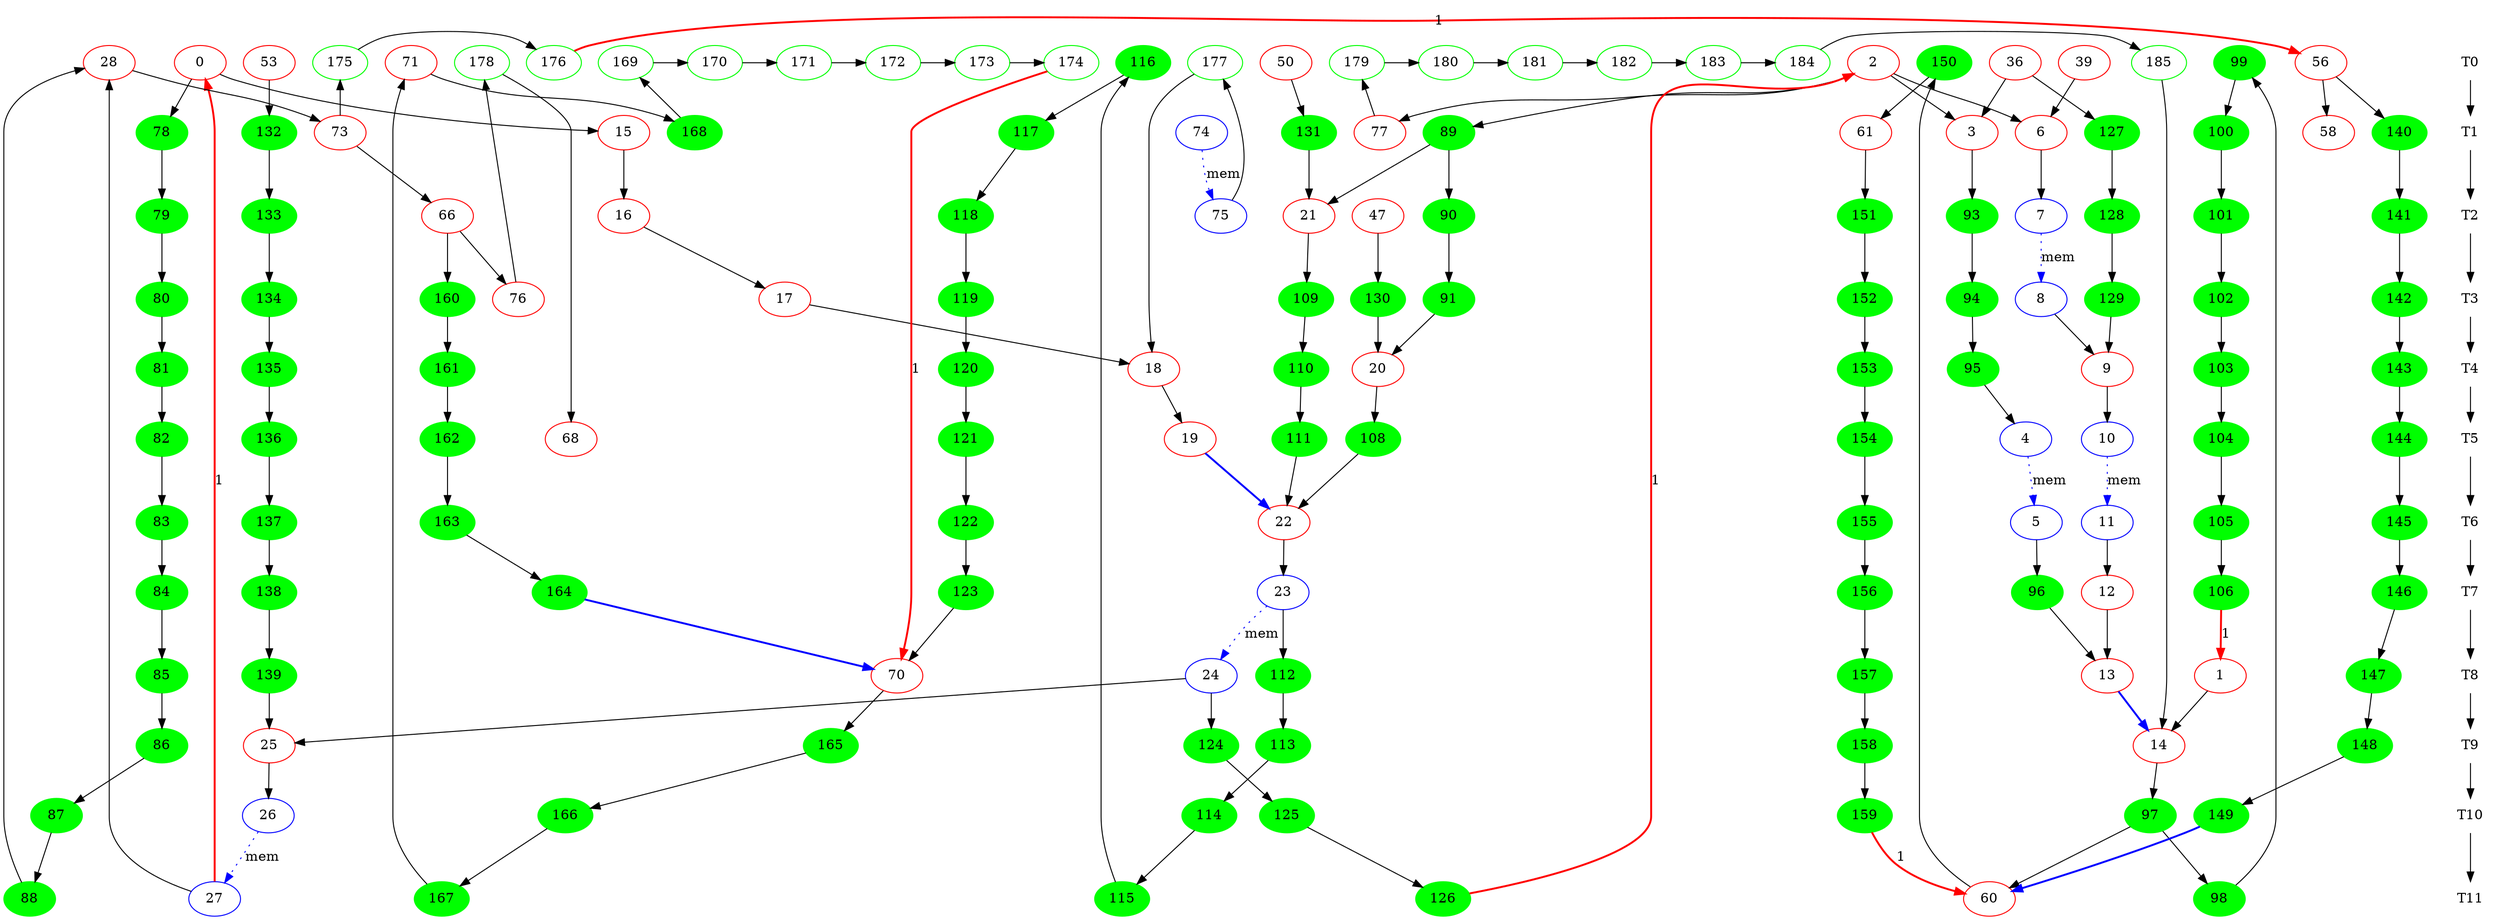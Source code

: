 digraph Failure_MS_ { 
{
0 [color=red ];

0 [color=red ];

0 [color=red ];

0 [color=red ];

0 [color=red ];

0 [color=red ];

0 [color=red ];

0 [color=red ];

0 [color=red ];

0 [color=red ];

0 [color=red ];

0 [color=red ];

0 [color=red ];

0 [color=red ];

0 [color=red ];

0 [color=red ];

0 [color=red ];

0 [color=red ];

0 [color=red ];

0 [color=red ];

0 [color=red ];

0 [color=red ];

0 [color=red ];

0 [color=red ];

0 [color=red ];

0 [color=red ];

0 [color=red ];

0 [color=red ];

0 [color=red ];

0 [color=red ];

0 [color=red ];

0 [color=red ];

0 [color=red ];

0 [color=red ];

0 [color=red ];

0 [color=red ];

0 [color=red ];

0 [color=red ];

0 [color=red ];

0 [color=red ];

0 [color=red ];

0 [color=red ];

0 [color=red ];

0 [color=red ];

0 [color=red ];

0 [color=red ];

0 [color=red ];

0 [color=red ];

0 [color=red ];

0 [color=red ];

0 [color=red ];

0 [color=red ];

0 [color=red ];

0 [color=red ];

0 [color=red ];

0 [color=red ];

0 [color=red ];

0 [color=red ];

0 [color=red ];

0 [color=red ];

0 [color=red ];

0 [color=red ];

0 [color=red ];

0 [color=red ];

0 [color=red ];

0 [color=red ];

0 [color=red ];

0 [color=red ];

0 [color=red ];

0 [color=red ];

0 [color=red ];

0 [color=red ];

0 [color=red ];

0 [color=red ];

0 [color=red ];

0 [color=red ];

0 [color=red ];

0 [color=red ];

0 [color=red ];

0 [color=red ];

0 [color=red ];

0 [color=red ];

0 [color=red ];

0 [color=red ];

0 [color=red ];

0 [color=red ];

0 [color=red ];

0 [color=red ];

0 [color=red ];

1 [color=red ];

1 [color=red ];

1 [color=red ];

1 [color=red ];

1 [color=red ];

1 [color=red ];

1 [color=red ];

1 [color=red ];

1 [color=red ];

1 [color=red ];

1 [color=red ];

1 [color=red ];

1 [color=red ];

1 [color=red ];

1 [color=red ];

1 [color=red ];

1 [color=red ];

1 [color=red ];

1 [color=red ];

1 [color=red ];

1 [color=red ];

1 [color=red ];

1 [color=red ];

1 [color=red ];

1 [color=red ];

1 [color=red ];

1 [color=red ];

1 [color=red ];

1 [color=red ];

1 [color=red ];

1 [color=red ];

1 [color=red ];

1 [color=red ];

1 [color=red ];

1 [color=red ];

1 [color=red ];

1 [color=red ];

1 [color=red ];

1 [color=red ];

1 [color=red ];

1 [color=red ];

1 [color=red ];

1 [color=red ];

1 [color=red ];

1 [color=red ];

1 [color=red ];

1 [color=red ];

1 [color=red ];

1 [color=red ];

1 [color=red ];

1 [color=red ];

1 [color=red ];

1 [color=red ];

1 [color=red ];

1 [color=red ];

1 [color=red ];

1 [color=red ];

1 [color=red ];

1 [color=red ];

1 [color=red ];

1 [color=red ];

1 [color=red ];

1 [color=red ];

1 [color=red ];

1 [color=red ];

1 [color=red ];

1 [color=red ];

1 [color=red ];

1 [color=red ];

1 [color=red ];

1 [color=red ];

1 [color=red ];

1 [color=red ];

1 [color=red ];

1 [color=red ];

1 [color=red ];

1 [color=red ];

1 [color=red ];

1 [color=red ];

1 [color=red ];

1 [color=red ];

1 [color=red ];

1 [color=red ];

1 [color=red ];

1 [color=red ];

1 [color=red ];

1 [color=red ];

1 [color=red ];

1 [color=red ];

2 [color=red ];

2 [color=red ];

2 [color=red ];

2 [color=red ];

2 [color=red ];

2 [color=red ];

2 [color=red ];

2 [color=red ];

2 [color=red ];

2 [color=red ];

2 [color=red ];

2 [color=red ];

2 [color=red ];

2 [color=red ];

2 [color=red ];

2 [color=red ];

2 [color=red ];

2 [color=red ];

2 [color=red ];

2 [color=red ];

2 [color=red ];

2 [color=red ];

2 [color=red ];

2 [color=red ];

2 [color=red ];

2 [color=red ];

2 [color=red ];

2 [color=red ];

2 [color=red ];

2 [color=red ];

2 [color=red ];

2 [color=red ];

2 [color=red ];

2 [color=red ];

2 [color=red ];

2 [color=red ];

2 [color=red ];

2 [color=red ];

2 [color=red ];

2 [color=red ];

2 [color=red ];

2 [color=red ];

2 [color=red ];

2 [color=red ];

2 [color=red ];

2 [color=red ];

2 [color=red ];

2 [color=red ];

2 [color=red ];

2 [color=red ];

2 [color=red ];

2 [color=red ];

2 [color=red ];

2 [color=red ];

2 [color=red ];

2 [color=red ];

2 [color=red ];

2 [color=red ];

2 [color=red ];

2 [color=red ];

2 [color=red ];

2 [color=red ];

2 [color=red ];

2 [color=red ];

2 [color=red ];

2 [color=red ];

2 [color=red ];

2 [color=red ];

2 [color=red ];

2 [color=red ];

2 [color=red ];

2 [color=red ];

2 [color=red ];

2 [color=red ];

2 [color=red ];

2 [color=red ];

2 [color=red ];

2 [color=red ];

2 [color=red ];

2 [color=red ];

2 [color=red ];

2 [color=red ];

2 [color=red ];

2 [color=red ];

2 [color=red ];

2 [color=red ];

2 [color=red ];

2 [color=red ];

2 [color=red ];

3 [color=red ];

3 [color=red ];

3 [color=red ];

3 [color=red ];

3 [color=red ];

3 [color=red ];

3 [color=red ];

3 [color=red ];

3 [color=red ];

3 [color=red ];

3 [color=red ];

3 [color=red ];

3 [color=red ];

3 [color=red ];

3 [color=red ];

3 [color=red ];

3 [color=red ];

3 [color=red ];

3 [color=red ];

3 [color=red ];

3 [color=red ];

3 [color=red ];

3 [color=red ];

3 [color=red ];

3 [color=red ];

3 [color=red ];

3 [color=red ];

3 [color=red ];

3 [color=red ];

3 [color=red ];

3 [color=red ];

3 [color=red ];

3 [color=red ];

3 [color=red ];

3 [color=red ];

3 [color=red ];

3 [color=red ];

3 [color=red ];

3 [color=red ];

3 [color=red ];

3 [color=red ];

3 [color=red ];

3 [color=red ];

3 [color=red ];

3 [color=red ];

3 [color=red ];

3 [color=red ];

3 [color=red ];

3 [color=red ];

3 [color=red ];

3 [color=red ];

3 [color=red ];

3 [color=red ];

3 [color=red ];

3 [color=red ];

3 [color=red ];

3 [color=red ];

3 [color=red ];

3 [color=red ];

3 [color=red ];

3 [color=red ];

3 [color=red ];

3 [color=red ];

3 [color=red ];

3 [color=red ];

3 [color=red ];

3 [color=red ];

3 [color=red ];

3 [color=red ];

3 [color=red ];

3 [color=red ];

3 [color=red ];

3 [color=red ];

3 [color=red ];

3 [color=red ];

3 [color=red ];

3 [color=red ];

3 [color=red ];

3 [color=red ];

3 [color=red ];

3 [color=red ];

3 [color=red ];

3 [color=red ];

3 [color=red ];

3 [color=red ];

3 [color=red ];

3 [color=red ];

3 [color=red ];

3 [color=red ];

4 [color=blue ];

4 [color=blue ];

4 [color=blue ];

4 [color=blue ];

4 [color=blue ];

4 [color=blue ];

4 [color=blue ];

4 [color=blue ];

4 [color=blue ];

4 [color=blue ];

4 [color=blue ];

4 [color=blue ];

4 [color=blue ];

4 [color=blue ];

4 [color=blue ];

4 [color=blue ];

4 [color=blue ];

4 [color=blue ];

4 [color=blue ];

4 [color=blue ];

4 [color=blue ];

4 [color=blue ];

4 [color=blue ];

4 [color=blue ];

4 [color=blue ];

4 [color=blue ];

4 [color=blue ];

4 [color=blue ];

4 [color=blue ];

4 [color=blue ];

4 [color=blue ];

4 [color=blue ];

4 [color=blue ];

4 [color=blue ];

4 [color=blue ];

4 [color=blue ];

4 [color=blue ];

4 [color=blue ];

4 [color=blue ];

4 [color=blue ];

4 [color=blue ];

4 [color=blue ];

4 [color=blue ];

4 [color=blue ];

4 [color=blue ];

4 [color=blue ];

4 [color=blue ];

4 [color=blue ];

4 [color=blue ];

4 [color=blue ];

4 [color=blue ];

4 [color=blue ];

4 [color=blue ];

4 [color=blue ];

4 [color=blue ];

4 [color=blue ];

4 [color=blue ];

4 [color=blue ];

4 [color=blue ];

4 [color=blue ];

4 [color=blue ];

4 [color=blue ];

4 [color=blue ];

4 [color=blue ];

4 [color=blue ];

4 [color=blue ];

4 [color=blue ];

4 [color=blue ];

4 [color=blue ];

4 [color=blue ];

4 [color=blue ];

4 [color=blue ];

4 [color=blue ];

4 [color=blue ];

4 [color=blue ];

4 [color=blue ];

4 [color=blue ];

4 [color=blue ];

4 [color=blue ];

4 [color=blue ];

4 [color=blue ];

4 [color=blue ];

4 [color=blue ];

4 [color=blue ];

4 [color=blue ];

4 [color=blue ];

4 [color=blue ];

4 [color=blue ];

4 [color=blue ];

5 [color=blue ];

5 [color=blue ];

5 [color=blue ];

5 [color=blue ];

5 [color=blue ];

5 [color=blue ];

5 [color=blue ];

5 [color=blue ];

5 [color=blue ];

5 [color=blue ];

5 [color=blue ];

5 [color=blue ];

5 [color=blue ];

5 [color=blue ];

5 [color=blue ];

5 [color=blue ];

5 [color=blue ];

5 [color=blue ];

5 [color=blue ];

5 [color=blue ];

5 [color=blue ];

5 [color=blue ];

5 [color=blue ];

5 [color=blue ];

5 [color=blue ];

5 [color=blue ];

5 [color=blue ];

5 [color=blue ];

5 [color=blue ];

5 [color=blue ];

5 [color=blue ];

5 [color=blue ];

5 [color=blue ];

5 [color=blue ];

5 [color=blue ];

5 [color=blue ];

5 [color=blue ];

5 [color=blue ];

5 [color=blue ];

5 [color=blue ];

5 [color=blue ];

5 [color=blue ];

5 [color=blue ];

5 [color=blue ];

5 [color=blue ];

5 [color=blue ];

5 [color=blue ];

5 [color=blue ];

5 [color=blue ];

5 [color=blue ];

5 [color=blue ];

5 [color=blue ];

5 [color=blue ];

5 [color=blue ];

5 [color=blue ];

5 [color=blue ];

5 [color=blue ];

5 [color=blue ];

5 [color=blue ];

5 [color=blue ];

5 [color=blue ];

5 [color=blue ];

5 [color=blue ];

5 [color=blue ];

5 [color=blue ];

5 [color=blue ];

5 [color=blue ];

5 [color=blue ];

5 [color=blue ];

5 [color=blue ];

5 [color=blue ];

5 [color=blue ];

5 [color=blue ];

5 [color=blue ];

5 [color=blue ];

5 [color=blue ];

5 [color=blue ];

5 [color=blue ];

5 [color=blue ];

5 [color=blue ];

5 [color=blue ];

5 [color=blue ];

5 [color=blue ];

5 [color=blue ];

5 [color=blue ];

5 [color=blue ];

5 [color=blue ];

5 [color=blue ];

5 [color=blue ];

6 [color=red ];

6 [color=red ];

6 [color=red ];

6 [color=red ];

6 [color=red ];

6 [color=red ];

6 [color=red ];

6 [color=red ];

6 [color=red ];

6 [color=red ];

6 [color=red ];

6 [color=red ];

6 [color=red ];

6 [color=red ];

6 [color=red ];

6 [color=red ];

6 [color=red ];

6 [color=red ];

6 [color=red ];

6 [color=red ];

6 [color=red ];

6 [color=red ];

6 [color=red ];

6 [color=red ];

6 [color=red ];

6 [color=red ];

6 [color=red ];

6 [color=red ];

6 [color=red ];

6 [color=red ];

6 [color=red ];

6 [color=red ];

6 [color=red ];

6 [color=red ];

6 [color=red ];

6 [color=red ];

6 [color=red ];

6 [color=red ];

6 [color=red ];

6 [color=red ];

6 [color=red ];

6 [color=red ];

6 [color=red ];

6 [color=red ];

6 [color=red ];

6 [color=red ];

6 [color=red ];

6 [color=red ];

6 [color=red ];

6 [color=red ];

6 [color=red ];

6 [color=red ];

6 [color=red ];

6 [color=red ];

6 [color=red ];

6 [color=red ];

6 [color=red ];

6 [color=red ];

6 [color=red ];

6 [color=red ];

6 [color=red ];

6 [color=red ];

6 [color=red ];

6 [color=red ];

6 [color=red ];

6 [color=red ];

6 [color=red ];

6 [color=red ];

6 [color=red ];

6 [color=red ];

6 [color=red ];

6 [color=red ];

6 [color=red ];

6 [color=red ];

6 [color=red ];

6 [color=red ];

6 [color=red ];

6 [color=red ];

6 [color=red ];

6 [color=red ];

6 [color=red ];

6 [color=red ];

6 [color=red ];

6 [color=red ];

6 [color=red ];

6 [color=red ];

6 [color=red ];

6 [color=red ];

6 [color=red ];

7 [color=blue ];

7 [color=blue ];

7 [color=blue ];

7 [color=blue ];

7 [color=blue ];

7 [color=blue ];

7 [color=blue ];

7 [color=blue ];

7 [color=blue ];

7 [color=blue ];

7 [color=blue ];

7 [color=blue ];

7 [color=blue ];

7 [color=blue ];

7 [color=blue ];

7 [color=blue ];

7 [color=blue ];

7 [color=blue ];

7 [color=blue ];

7 [color=blue ];

7 [color=blue ];

7 [color=blue ];

7 [color=blue ];

7 [color=blue ];

7 [color=blue ];

7 [color=blue ];

7 [color=blue ];

7 [color=blue ];

7 [color=blue ];

7 [color=blue ];

7 [color=blue ];

7 [color=blue ];

7 [color=blue ];

7 [color=blue ];

7 [color=blue ];

7 [color=blue ];

7 [color=blue ];

7 [color=blue ];

7 [color=blue ];

7 [color=blue ];

7 [color=blue ];

7 [color=blue ];

7 [color=blue ];

7 [color=blue ];

7 [color=blue ];

7 [color=blue ];

7 [color=blue ];

7 [color=blue ];

7 [color=blue ];

7 [color=blue ];

7 [color=blue ];

7 [color=blue ];

7 [color=blue ];

7 [color=blue ];

7 [color=blue ];

7 [color=blue ];

7 [color=blue ];

7 [color=blue ];

7 [color=blue ];

7 [color=blue ];

7 [color=blue ];

7 [color=blue ];

7 [color=blue ];

7 [color=blue ];

7 [color=blue ];

7 [color=blue ];

7 [color=blue ];

7 [color=blue ];

7 [color=blue ];

7 [color=blue ];

7 [color=blue ];

7 [color=blue ];

7 [color=blue ];

7 [color=blue ];

7 [color=blue ];

7 [color=blue ];

7 [color=blue ];

7 [color=blue ];

7 [color=blue ];

7 [color=blue ];

7 [color=blue ];

7 [color=blue ];

7 [color=blue ];

7 [color=blue ];

7 [color=blue ];

7 [color=blue ];

7 [color=blue ];

7 [color=blue ];

7 [color=blue ];

8 [color=blue ];

8 [color=blue ];

8 [color=blue ];

8 [color=blue ];

8 [color=blue ];

8 [color=blue ];

8 [color=blue ];

8 [color=blue ];

8 [color=blue ];

8 [color=blue ];

8 [color=blue ];

8 [color=blue ];

8 [color=blue ];

8 [color=blue ];

8 [color=blue ];

8 [color=blue ];

8 [color=blue ];

8 [color=blue ];

8 [color=blue ];

8 [color=blue ];

8 [color=blue ];

8 [color=blue ];

8 [color=blue ];

8 [color=blue ];

8 [color=blue ];

8 [color=blue ];

8 [color=blue ];

8 [color=blue ];

8 [color=blue ];

8 [color=blue ];

8 [color=blue ];

8 [color=blue ];

8 [color=blue ];

8 [color=blue ];

8 [color=blue ];

8 [color=blue ];

8 [color=blue ];

8 [color=blue ];

8 [color=blue ];

8 [color=blue ];

8 [color=blue ];

8 [color=blue ];

8 [color=blue ];

8 [color=blue ];

8 [color=blue ];

8 [color=blue ];

8 [color=blue ];

8 [color=blue ];

8 [color=blue ];

8 [color=blue ];

8 [color=blue ];

8 [color=blue ];

8 [color=blue ];

8 [color=blue ];

8 [color=blue ];

8 [color=blue ];

8 [color=blue ];

8 [color=blue ];

8 [color=blue ];

8 [color=blue ];

8 [color=blue ];

8 [color=blue ];

8 [color=blue ];

8 [color=blue ];

8 [color=blue ];

8 [color=blue ];

8 [color=blue ];

8 [color=blue ];

8 [color=blue ];

8 [color=blue ];

8 [color=blue ];

8 [color=blue ];

8 [color=blue ];

8 [color=blue ];

8 [color=blue ];

8 [color=blue ];

8 [color=blue ];

8 [color=blue ];

8 [color=blue ];

8 [color=blue ];

8 [color=blue ];

8 [color=blue ];

8 [color=blue ];

8 [color=blue ];

8 [color=blue ];

8 [color=blue ];

8 [color=blue ];

8 [color=blue ];

8 [color=blue ];

9 [color=red ];

9 [color=red ];

9 [color=red ];

9 [color=red ];

9 [color=red ];

9 [color=red ];

9 [color=red ];

9 [color=red ];

9 [color=red ];

9 [color=red ];

9 [color=red ];

9 [color=red ];

9 [color=red ];

9 [color=red ];

9 [color=red ];

9 [color=red ];

9 [color=red ];

9 [color=red ];

9 [color=red ];

9 [color=red ];

9 [color=red ];

9 [color=red ];

9 [color=red ];

9 [color=red ];

9 [color=red ];

9 [color=red ];

9 [color=red ];

9 [color=red ];

9 [color=red ];

9 [color=red ];

9 [color=red ];

9 [color=red ];

9 [color=red ];

9 [color=red ];

9 [color=red ];

9 [color=red ];

9 [color=red ];

9 [color=red ];

9 [color=red ];

9 [color=red ];

9 [color=red ];

9 [color=red ];

9 [color=red ];

9 [color=red ];

9 [color=red ];

9 [color=red ];

9 [color=red ];

9 [color=red ];

9 [color=red ];

9 [color=red ];

9 [color=red ];

9 [color=red ];

9 [color=red ];

9 [color=red ];

9 [color=red ];

9 [color=red ];

9 [color=red ];

9 [color=red ];

9 [color=red ];

9 [color=red ];

9 [color=red ];

9 [color=red ];

9 [color=red ];

9 [color=red ];

9 [color=red ];

9 [color=red ];

9 [color=red ];

9 [color=red ];

9 [color=red ];

9 [color=red ];

9 [color=red ];

9 [color=red ];

9 [color=red ];

9 [color=red ];

9 [color=red ];

9 [color=red ];

9 [color=red ];

9 [color=red ];

9 [color=red ];

9 [color=red ];

9 [color=red ];

9 [color=red ];

9 [color=red ];

9 [color=red ];

9 [color=red ];

9 [color=red ];

9 [color=red ];

9 [color=red ];

9 [color=red ];

10 [color=blue ];

10 [color=blue ];

10 [color=blue ];

10 [color=blue ];

10 [color=blue ];

10 [color=blue ];

10 [color=blue ];

10 [color=blue ];

10 [color=blue ];

10 [color=blue ];

10 [color=blue ];

10 [color=blue ];

10 [color=blue ];

10 [color=blue ];

10 [color=blue ];

10 [color=blue ];

10 [color=blue ];

10 [color=blue ];

10 [color=blue ];

10 [color=blue ];

10 [color=blue ];

10 [color=blue ];

10 [color=blue ];

10 [color=blue ];

10 [color=blue ];

10 [color=blue ];

10 [color=blue ];

10 [color=blue ];

10 [color=blue ];

10 [color=blue ];

10 [color=blue ];

10 [color=blue ];

10 [color=blue ];

10 [color=blue ];

10 [color=blue ];

10 [color=blue ];

10 [color=blue ];

10 [color=blue ];

10 [color=blue ];

10 [color=blue ];

10 [color=blue ];

10 [color=blue ];

10 [color=blue ];

10 [color=blue ];

10 [color=blue ];

10 [color=blue ];

10 [color=blue ];

10 [color=blue ];

10 [color=blue ];

10 [color=blue ];

10 [color=blue ];

10 [color=blue ];

10 [color=blue ];

10 [color=blue ];

10 [color=blue ];

10 [color=blue ];

10 [color=blue ];

10 [color=blue ];

10 [color=blue ];

10 [color=blue ];

10 [color=blue ];

10 [color=blue ];

10 [color=blue ];

10 [color=blue ];

10 [color=blue ];

10 [color=blue ];

10 [color=blue ];

10 [color=blue ];

10 [color=blue ];

10 [color=blue ];

10 [color=blue ];

10 [color=blue ];

10 [color=blue ];

10 [color=blue ];

10 [color=blue ];

10 [color=blue ];

10 [color=blue ];

10 [color=blue ];

10 [color=blue ];

10 [color=blue ];

10 [color=blue ];

10 [color=blue ];

10 [color=blue ];

10 [color=blue ];

10 [color=blue ];

10 [color=blue ];

10 [color=blue ];

10 [color=blue ];

10 [color=blue ];

11 [color=blue ];

11 [color=blue ];

11 [color=blue ];

11 [color=blue ];

11 [color=blue ];

11 [color=blue ];

11 [color=blue ];

11 [color=blue ];

11 [color=blue ];

11 [color=blue ];

11 [color=blue ];

11 [color=blue ];

11 [color=blue ];

11 [color=blue ];

11 [color=blue ];

11 [color=blue ];

11 [color=blue ];

11 [color=blue ];

11 [color=blue ];

11 [color=blue ];

11 [color=blue ];

11 [color=blue ];

11 [color=blue ];

11 [color=blue ];

11 [color=blue ];

11 [color=blue ];

11 [color=blue ];

11 [color=blue ];

11 [color=blue ];

11 [color=blue ];

11 [color=blue ];

11 [color=blue ];

11 [color=blue ];

11 [color=blue ];

11 [color=blue ];

11 [color=blue ];

11 [color=blue ];

11 [color=blue ];

11 [color=blue ];

11 [color=blue ];

11 [color=blue ];

11 [color=blue ];

11 [color=blue ];

11 [color=blue ];

11 [color=blue ];

11 [color=blue ];

11 [color=blue ];

11 [color=blue ];

11 [color=blue ];

11 [color=blue ];

11 [color=blue ];

11 [color=blue ];

11 [color=blue ];

11 [color=blue ];

11 [color=blue ];

11 [color=blue ];

11 [color=blue ];

11 [color=blue ];

11 [color=blue ];

11 [color=blue ];

11 [color=blue ];

11 [color=blue ];

11 [color=blue ];

11 [color=blue ];

11 [color=blue ];

11 [color=blue ];

11 [color=blue ];

11 [color=blue ];

11 [color=blue ];

11 [color=blue ];

11 [color=blue ];

11 [color=blue ];

11 [color=blue ];

11 [color=blue ];

11 [color=blue ];

11 [color=blue ];

11 [color=blue ];

11 [color=blue ];

11 [color=blue ];

11 [color=blue ];

11 [color=blue ];

11 [color=blue ];

11 [color=blue ];

11 [color=blue ];

11 [color=blue ];

11 [color=blue ];

11 [color=blue ];

11 [color=blue ];

11 [color=blue ];

12 [color=red ];

12 [color=red ];

12 [color=red ];

12 [color=red ];

12 [color=red ];

12 [color=red ];

12 [color=red ];

12 [color=red ];

12 [color=red ];

12 [color=red ];

12 [color=red ];

12 [color=red ];

12 [color=red ];

12 [color=red ];

12 [color=red ];

12 [color=red ];

12 [color=red ];

12 [color=red ];

12 [color=red ];

12 [color=red ];

12 [color=red ];

12 [color=red ];

12 [color=red ];

12 [color=red ];

12 [color=red ];

12 [color=red ];

12 [color=red ];

12 [color=red ];

12 [color=red ];

12 [color=red ];

12 [color=red ];

12 [color=red ];

12 [color=red ];

12 [color=red ];

12 [color=red ];

12 [color=red ];

12 [color=red ];

12 [color=red ];

12 [color=red ];

12 [color=red ];

12 [color=red ];

12 [color=red ];

12 [color=red ];

12 [color=red ];

12 [color=red ];

12 [color=red ];

12 [color=red ];

12 [color=red ];

12 [color=red ];

12 [color=red ];

12 [color=red ];

12 [color=red ];

12 [color=red ];

12 [color=red ];

12 [color=red ];

12 [color=red ];

12 [color=red ];

12 [color=red ];

12 [color=red ];

12 [color=red ];

12 [color=red ];

12 [color=red ];

12 [color=red ];

12 [color=red ];

12 [color=red ];

12 [color=red ];

12 [color=red ];

12 [color=red ];

12 [color=red ];

12 [color=red ];

12 [color=red ];

12 [color=red ];

12 [color=red ];

12 [color=red ];

12 [color=red ];

12 [color=red ];

12 [color=red ];

12 [color=red ];

12 [color=red ];

12 [color=red ];

12 [color=red ];

12 [color=red ];

12 [color=red ];

12 [color=red ];

12 [color=red ];

12 [color=red ];

12 [color=red ];

12 [color=red ];

12 [color=red ];

13 [color=red ];

13 [color=red ];

13 [color=red ];

13 [color=red ];

13 [color=red ];

13 [color=red ];

13 [color=red ];

13 [color=red ];

13 [color=red ];

13 [color=red ];

13 [color=red ];

13 [color=red ];

13 [color=red ];

13 [color=red ];

13 [color=red ];

13 [color=red ];

13 [color=red ];

13 [color=red ];

13 [color=red ];

13 [color=red ];

13 [color=red ];

13 [color=red ];

13 [color=red ];

13 [color=red ];

13 [color=red ];

13 [color=red ];

13 [color=red ];

13 [color=red ];

13 [color=red ];

13 [color=red ];

13 [color=red ];

13 [color=red ];

13 [color=red ];

13 [color=red ];

13 [color=red ];

13 [color=red ];

13 [color=red ];

13 [color=red ];

13 [color=red ];

13 [color=red ];

13 [color=red ];

13 [color=red ];

13 [color=red ];

13 [color=red ];

13 [color=red ];

13 [color=red ];

13 [color=red ];

13 [color=red ];

13 [color=red ];

13 [color=red ];

13 [color=red ];

13 [color=red ];

13 [color=red ];

13 [color=red ];

13 [color=red ];

13 [color=red ];

13 [color=red ];

13 [color=red ];

13 [color=red ];

13 [color=red ];

13 [color=red ];

13 [color=red ];

13 [color=red ];

13 [color=red ];

13 [color=red ];

13 [color=red ];

13 [color=red ];

13 [color=red ];

13 [color=red ];

13 [color=red ];

13 [color=red ];

13 [color=red ];

13 [color=red ];

13 [color=red ];

13 [color=red ];

13 [color=red ];

13 [color=red ];

13 [color=red ];

13 [color=red ];

13 [color=red ];

13 [color=red ];

13 [color=red ];

13 [color=red ];

13 [color=red ];

13 [color=red ];

13 [color=red ];

13 [color=red ];

13 [color=red ];

13 [color=red ];

14 [color=red ];

14 [color=red ];

14 [color=red ];

14 [color=red ];

14 [color=red ];

14 [color=red ];

14 [color=red ];

14 [color=red ];

14 [color=red ];

14 [color=red ];

14 [color=red ];

14 [color=red ];

14 [color=red ];

14 [color=red ];

14 [color=red ];

14 [color=red ];

14 [color=red ];

14 [color=red ];

14 [color=red ];

14 [color=red ];

14 [color=red ];

14 [color=red ];

14 [color=red ];

14 [color=red ];

14 [color=red ];

14 [color=red ];

14 [color=red ];

14 [color=red ];

14 [color=red ];

14 [color=red ];

14 [color=red ];

14 [color=red ];

14 [color=red ];

14 [color=red ];

14 [color=red ];

14 [color=red ];

14 [color=red ];

14 [color=red ];

14 [color=red ];

14 [color=red ];

14 [color=red ];

14 [color=red ];

14 [color=red ];

14 [color=red ];

14 [color=red ];

14 [color=red ];

14 [color=red ];

14 [color=red ];

14 [color=red ];

14 [color=red ];

14 [color=red ];

14 [color=red ];

14 [color=red ];

14 [color=red ];

14 [color=red ];

14 [color=red ];

14 [color=red ];

14 [color=red ];

14 [color=red ];

14 [color=red ];

14 [color=red ];

14 [color=red ];

14 [color=red ];

14 [color=red ];

14 [color=red ];

14 [color=red ];

14 [color=red ];

14 [color=red ];

14 [color=red ];

14 [color=red ];

14 [color=red ];

14 [color=red ];

14 [color=red ];

14 [color=red ];

14 [color=red ];

14 [color=red ];

14 [color=red ];

14 [color=red ];

14 [color=red ];

14 [color=red ];

14 [color=red ];

14 [color=red ];

14 [color=red ];

14 [color=red ];

14 [color=red ];

14 [color=red ];

14 [color=red ];

14 [color=red ];

14 [color=red ];

15 [color=red ];

15 [color=red ];

15 [color=red ];

15 [color=red ];

15 [color=red ];

15 [color=red ];

15 [color=red ];

15 [color=red ];

15 [color=red ];

15 [color=red ];

15 [color=red ];

15 [color=red ];

15 [color=red ];

15 [color=red ];

15 [color=red ];

15 [color=red ];

15 [color=red ];

15 [color=red ];

15 [color=red ];

15 [color=red ];

15 [color=red ];

15 [color=red ];

15 [color=red ];

15 [color=red ];

15 [color=red ];

15 [color=red ];

15 [color=red ];

15 [color=red ];

15 [color=red ];

15 [color=red ];

15 [color=red ];

15 [color=red ];

15 [color=red ];

15 [color=red ];

15 [color=red ];

15 [color=red ];

15 [color=red ];

15 [color=red ];

15 [color=red ];

15 [color=red ];

15 [color=red ];

15 [color=red ];

15 [color=red ];

15 [color=red ];

15 [color=red ];

15 [color=red ];

15 [color=red ];

15 [color=red ];

15 [color=red ];

15 [color=red ];

15 [color=red ];

15 [color=red ];

15 [color=red ];

15 [color=red ];

15 [color=red ];

15 [color=red ];

15 [color=red ];

15 [color=red ];

15 [color=red ];

15 [color=red ];

15 [color=red ];

15 [color=red ];

15 [color=red ];

15 [color=red ];

15 [color=red ];

15 [color=red ];

15 [color=red ];

15 [color=red ];

15 [color=red ];

15 [color=red ];

15 [color=red ];

15 [color=red ];

15 [color=red ];

15 [color=red ];

15 [color=red ];

15 [color=red ];

15 [color=red ];

15 [color=red ];

15 [color=red ];

15 [color=red ];

15 [color=red ];

15 [color=red ];

15 [color=red ];

15 [color=red ];

15 [color=red ];

15 [color=red ];

15 [color=red ];

15 [color=red ];

15 [color=red ];

16 [color=red ];

16 [color=red ];

16 [color=red ];

16 [color=red ];

16 [color=red ];

16 [color=red ];

16 [color=red ];

16 [color=red ];

16 [color=red ];

16 [color=red ];

16 [color=red ];

16 [color=red ];

16 [color=red ];

16 [color=red ];

16 [color=red ];

16 [color=red ];

16 [color=red ];

16 [color=red ];

16 [color=red ];

16 [color=red ];

16 [color=red ];

16 [color=red ];

16 [color=red ];

16 [color=red ];

16 [color=red ];

16 [color=red ];

16 [color=red ];

16 [color=red ];

16 [color=red ];

16 [color=red ];

16 [color=red ];

16 [color=red ];

16 [color=red ];

16 [color=red ];

16 [color=red ];

16 [color=red ];

16 [color=red ];

16 [color=red ];

16 [color=red ];

16 [color=red ];

16 [color=red ];

16 [color=red ];

16 [color=red ];

16 [color=red ];

16 [color=red ];

16 [color=red ];

16 [color=red ];

16 [color=red ];

16 [color=red ];

16 [color=red ];

16 [color=red ];

16 [color=red ];

16 [color=red ];

16 [color=red ];

16 [color=red ];

16 [color=red ];

16 [color=red ];

16 [color=red ];

16 [color=red ];

16 [color=red ];

16 [color=red ];

16 [color=red ];

16 [color=red ];

16 [color=red ];

16 [color=red ];

16 [color=red ];

16 [color=red ];

16 [color=red ];

16 [color=red ];

16 [color=red ];

16 [color=red ];

16 [color=red ];

16 [color=red ];

16 [color=red ];

16 [color=red ];

16 [color=red ];

16 [color=red ];

16 [color=red ];

16 [color=red ];

16 [color=red ];

16 [color=red ];

16 [color=red ];

16 [color=red ];

16 [color=red ];

16 [color=red ];

16 [color=red ];

16 [color=red ];

16 [color=red ];

16 [color=red ];

17 [color=red ];

17 [color=red ];

17 [color=red ];

17 [color=red ];

17 [color=red ];

17 [color=red ];

17 [color=red ];

17 [color=red ];

17 [color=red ];

17 [color=red ];

17 [color=red ];

17 [color=red ];

17 [color=red ];

17 [color=red ];

17 [color=red ];

17 [color=red ];

17 [color=red ];

17 [color=red ];

17 [color=red ];

17 [color=red ];

17 [color=red ];

17 [color=red ];

17 [color=red ];

17 [color=red ];

17 [color=red ];

17 [color=red ];

17 [color=red ];

17 [color=red ];

17 [color=red ];

17 [color=red ];

17 [color=red ];

17 [color=red ];

17 [color=red ];

17 [color=red ];

17 [color=red ];

17 [color=red ];

17 [color=red ];

17 [color=red ];

17 [color=red ];

17 [color=red ];

17 [color=red ];

17 [color=red ];

17 [color=red ];

17 [color=red ];

17 [color=red ];

17 [color=red ];

17 [color=red ];

17 [color=red ];

17 [color=red ];

17 [color=red ];

17 [color=red ];

17 [color=red ];

17 [color=red ];

17 [color=red ];

17 [color=red ];

17 [color=red ];

17 [color=red ];

17 [color=red ];

17 [color=red ];

17 [color=red ];

17 [color=red ];

17 [color=red ];

17 [color=red ];

17 [color=red ];

17 [color=red ];

17 [color=red ];

17 [color=red ];

17 [color=red ];

17 [color=red ];

17 [color=red ];

17 [color=red ];

17 [color=red ];

17 [color=red ];

17 [color=red ];

17 [color=red ];

17 [color=red ];

17 [color=red ];

17 [color=red ];

17 [color=red ];

17 [color=red ];

17 [color=red ];

17 [color=red ];

17 [color=red ];

17 [color=red ];

17 [color=red ];

17 [color=red ];

17 [color=red ];

17 [color=red ];

17 [color=red ];

18 [color=red ];

18 [color=red ];

18 [color=red ];

18 [color=red ];

18 [color=red ];

18 [color=red ];

18 [color=red ];

18 [color=red ];

18 [color=red ];

18 [color=red ];

18 [color=red ];

18 [color=red ];

18 [color=red ];

18 [color=red ];

18 [color=red ];

18 [color=red ];

18 [color=red ];

18 [color=red ];

18 [color=red ];

18 [color=red ];

18 [color=red ];

18 [color=red ];

18 [color=red ];

18 [color=red ];

18 [color=red ];

18 [color=red ];

18 [color=red ];

18 [color=red ];

18 [color=red ];

18 [color=red ];

18 [color=red ];

18 [color=red ];

18 [color=red ];

18 [color=red ];

18 [color=red ];

18 [color=red ];

18 [color=red ];

18 [color=red ];

18 [color=red ];

18 [color=red ];

18 [color=red ];

18 [color=red ];

18 [color=red ];

18 [color=red ];

18 [color=red ];

18 [color=red ];

18 [color=red ];

18 [color=red ];

18 [color=red ];

18 [color=red ];

18 [color=red ];

18 [color=red ];

18 [color=red ];

18 [color=red ];

18 [color=red ];

18 [color=red ];

18 [color=red ];

18 [color=red ];

18 [color=red ];

18 [color=red ];

18 [color=red ];

18 [color=red ];

18 [color=red ];

18 [color=red ];

18 [color=red ];

18 [color=red ];

18 [color=red ];

18 [color=red ];

18 [color=red ];

18 [color=red ];

18 [color=red ];

18 [color=red ];

18 [color=red ];

18 [color=red ];

18 [color=red ];

18 [color=red ];

18 [color=red ];

18 [color=red ];

18 [color=red ];

18 [color=red ];

18 [color=red ];

18 [color=red ];

18 [color=red ];

18 [color=red ];

18 [color=red ];

18 [color=red ];

18 [color=red ];

18 [color=red ];

18 [color=red ];

19 [color=red ];

19 [color=red ];

19 [color=red ];

19 [color=red ];

19 [color=red ];

19 [color=red ];

19 [color=red ];

19 [color=red ];

19 [color=red ];

19 [color=red ];

19 [color=red ];

19 [color=red ];

19 [color=red ];

19 [color=red ];

19 [color=red ];

19 [color=red ];

19 [color=red ];

19 [color=red ];

19 [color=red ];

19 [color=red ];

19 [color=red ];

19 [color=red ];

19 [color=red ];

19 [color=red ];

19 [color=red ];

19 [color=red ];

19 [color=red ];

19 [color=red ];

19 [color=red ];

19 [color=red ];

19 [color=red ];

19 [color=red ];

19 [color=red ];

19 [color=red ];

19 [color=red ];

19 [color=red ];

19 [color=red ];

19 [color=red ];

19 [color=red ];

19 [color=red ];

19 [color=red ];

19 [color=red ];

19 [color=red ];

19 [color=red ];

19 [color=red ];

19 [color=red ];

19 [color=red ];

19 [color=red ];

19 [color=red ];

19 [color=red ];

19 [color=red ];

19 [color=red ];

19 [color=red ];

19 [color=red ];

19 [color=red ];

19 [color=red ];

19 [color=red ];

19 [color=red ];

19 [color=red ];

19 [color=red ];

19 [color=red ];

19 [color=red ];

19 [color=red ];

19 [color=red ];

19 [color=red ];

19 [color=red ];

19 [color=red ];

19 [color=red ];

19 [color=red ];

19 [color=red ];

19 [color=red ];

19 [color=red ];

19 [color=red ];

19 [color=red ];

19 [color=red ];

19 [color=red ];

19 [color=red ];

19 [color=red ];

19 [color=red ];

19 [color=red ];

19 [color=red ];

19 [color=red ];

19 [color=red ];

19 [color=red ];

19 [color=red ];

19 [color=red ];

19 [color=red ];

19 [color=red ];

19 [color=red ];

20 [color=red ];

20 [color=red ];

20 [color=red ];

20 [color=red ];

20 [color=red ];

20 [color=red ];

20 [color=red ];

20 [color=red ];

20 [color=red ];

20 [color=red ];

20 [color=red ];

20 [color=red ];

20 [color=red ];

20 [color=red ];

20 [color=red ];

20 [color=red ];

20 [color=red ];

20 [color=red ];

20 [color=red ];

20 [color=red ];

20 [color=red ];

20 [color=red ];

20 [color=red ];

20 [color=red ];

20 [color=red ];

20 [color=red ];

20 [color=red ];

20 [color=red ];

20 [color=red ];

20 [color=red ];

20 [color=red ];

20 [color=red ];

20 [color=red ];

20 [color=red ];

20 [color=red ];

20 [color=red ];

20 [color=red ];

20 [color=red ];

20 [color=red ];

20 [color=red ];

20 [color=red ];

20 [color=red ];

20 [color=red ];

20 [color=red ];

20 [color=red ];

20 [color=red ];

20 [color=red ];

20 [color=red ];

20 [color=red ];

20 [color=red ];

20 [color=red ];

20 [color=red ];

20 [color=red ];

20 [color=red ];

20 [color=red ];

20 [color=red ];

20 [color=red ];

20 [color=red ];

20 [color=red ];

20 [color=red ];

20 [color=red ];

20 [color=red ];

20 [color=red ];

20 [color=red ];

20 [color=red ];

20 [color=red ];

20 [color=red ];

20 [color=red ];

20 [color=red ];

20 [color=red ];

20 [color=red ];

20 [color=red ];

20 [color=red ];

20 [color=red ];

20 [color=red ];

20 [color=red ];

20 [color=red ];

20 [color=red ];

20 [color=red ];

20 [color=red ];

20 [color=red ];

20 [color=red ];

20 [color=red ];

20 [color=red ];

20 [color=red ];

20 [color=red ];

20 [color=red ];

20 [color=red ];

20 [color=red ];

21 [color=red ];

21 [color=red ];

21 [color=red ];

21 [color=red ];

21 [color=red ];

21 [color=red ];

21 [color=red ];

21 [color=red ];

21 [color=red ];

21 [color=red ];

21 [color=red ];

21 [color=red ];

21 [color=red ];

21 [color=red ];

21 [color=red ];

21 [color=red ];

21 [color=red ];

21 [color=red ];

21 [color=red ];

21 [color=red ];

21 [color=red ];

21 [color=red ];

21 [color=red ];

21 [color=red ];

21 [color=red ];

21 [color=red ];

21 [color=red ];

21 [color=red ];

21 [color=red ];

21 [color=red ];

21 [color=red ];

21 [color=red ];

21 [color=red ];

21 [color=red ];

21 [color=red ];

21 [color=red ];

21 [color=red ];

21 [color=red ];

21 [color=red ];

21 [color=red ];

21 [color=red ];

21 [color=red ];

21 [color=red ];

21 [color=red ];

21 [color=red ];

21 [color=red ];

21 [color=red ];

21 [color=red ];

21 [color=red ];

21 [color=red ];

21 [color=red ];

21 [color=red ];

21 [color=red ];

21 [color=red ];

21 [color=red ];

21 [color=red ];

21 [color=red ];

21 [color=red ];

21 [color=red ];

21 [color=red ];

21 [color=red ];

21 [color=red ];

21 [color=red ];

21 [color=red ];

21 [color=red ];

21 [color=red ];

21 [color=red ];

21 [color=red ];

21 [color=red ];

21 [color=red ];

21 [color=red ];

21 [color=red ];

21 [color=red ];

21 [color=red ];

21 [color=red ];

21 [color=red ];

21 [color=red ];

21 [color=red ];

21 [color=red ];

21 [color=red ];

21 [color=red ];

21 [color=red ];

21 [color=red ];

21 [color=red ];

21 [color=red ];

21 [color=red ];

21 [color=red ];

21 [color=red ];

21 [color=red ];

22 [color=red ];

22 [color=red ];

22 [color=red ];

22 [color=red ];

22 [color=red ];

22 [color=red ];

22 [color=red ];

22 [color=red ];

22 [color=red ];

22 [color=red ];

22 [color=red ];

22 [color=red ];

22 [color=red ];

22 [color=red ];

22 [color=red ];

22 [color=red ];

22 [color=red ];

22 [color=red ];

22 [color=red ];

22 [color=red ];

22 [color=red ];

22 [color=red ];

22 [color=red ];

22 [color=red ];

22 [color=red ];

22 [color=red ];

22 [color=red ];

22 [color=red ];

22 [color=red ];

22 [color=red ];

22 [color=red ];

22 [color=red ];

22 [color=red ];

22 [color=red ];

22 [color=red ];

22 [color=red ];

22 [color=red ];

22 [color=red ];

22 [color=red ];

22 [color=red ];

22 [color=red ];

22 [color=red ];

22 [color=red ];

22 [color=red ];

22 [color=red ];

22 [color=red ];

22 [color=red ];

22 [color=red ];

22 [color=red ];

22 [color=red ];

22 [color=red ];

22 [color=red ];

22 [color=red ];

22 [color=red ];

22 [color=red ];

22 [color=red ];

22 [color=red ];

22 [color=red ];

22 [color=red ];

22 [color=red ];

22 [color=red ];

22 [color=red ];

22 [color=red ];

22 [color=red ];

22 [color=red ];

22 [color=red ];

22 [color=red ];

22 [color=red ];

22 [color=red ];

22 [color=red ];

22 [color=red ];

22 [color=red ];

22 [color=red ];

22 [color=red ];

22 [color=red ];

22 [color=red ];

22 [color=red ];

22 [color=red ];

22 [color=red ];

22 [color=red ];

22 [color=red ];

22 [color=red ];

22 [color=red ];

22 [color=red ];

22 [color=red ];

22 [color=red ];

22 [color=red ];

22 [color=red ];

22 [color=red ];

23 [color=blue ];

23 [color=blue ];

23 [color=blue ];

23 [color=blue ];

23 [color=blue ];

23 [color=blue ];

23 [color=blue ];

23 [color=blue ];

23 [color=blue ];

23 [color=blue ];

23 [color=blue ];

23 [color=blue ];

23 [color=blue ];

23 [color=blue ];

23 [color=blue ];

23 [color=blue ];

23 [color=blue ];

23 [color=blue ];

23 [color=blue ];

23 [color=blue ];

23 [color=blue ];

23 [color=blue ];

23 [color=blue ];

23 [color=blue ];

23 [color=blue ];

23 [color=blue ];

23 [color=blue ];

23 [color=blue ];

23 [color=blue ];

23 [color=blue ];

23 [color=blue ];

23 [color=blue ];

23 [color=blue ];

23 [color=blue ];

23 [color=blue ];

23 [color=blue ];

23 [color=blue ];

23 [color=blue ];

23 [color=blue ];

23 [color=blue ];

23 [color=blue ];

23 [color=blue ];

23 [color=blue ];

23 [color=blue ];

23 [color=blue ];

23 [color=blue ];

23 [color=blue ];

23 [color=blue ];

23 [color=blue ];

23 [color=blue ];

23 [color=blue ];

23 [color=blue ];

23 [color=blue ];

23 [color=blue ];

23 [color=blue ];

23 [color=blue ];

23 [color=blue ];

23 [color=blue ];

23 [color=blue ];

23 [color=blue ];

23 [color=blue ];

23 [color=blue ];

23 [color=blue ];

23 [color=blue ];

23 [color=blue ];

23 [color=blue ];

23 [color=blue ];

23 [color=blue ];

23 [color=blue ];

23 [color=blue ];

23 [color=blue ];

23 [color=blue ];

23 [color=blue ];

23 [color=blue ];

23 [color=blue ];

23 [color=blue ];

23 [color=blue ];

23 [color=blue ];

23 [color=blue ];

23 [color=blue ];

23 [color=blue ];

23 [color=blue ];

23 [color=blue ];

23 [color=blue ];

23 [color=blue ];

23 [color=blue ];

23 [color=blue ];

23 [color=blue ];

23 [color=blue ];

24 [color=blue ];

24 [color=blue ];

24 [color=blue ];

24 [color=blue ];

24 [color=blue ];

24 [color=blue ];

24 [color=blue ];

24 [color=blue ];

24 [color=blue ];

24 [color=blue ];

24 [color=blue ];

24 [color=blue ];

24 [color=blue ];

24 [color=blue ];

24 [color=blue ];

24 [color=blue ];

24 [color=blue ];

24 [color=blue ];

24 [color=blue ];

24 [color=blue ];

24 [color=blue ];

24 [color=blue ];

24 [color=blue ];

24 [color=blue ];

24 [color=blue ];

24 [color=blue ];

24 [color=blue ];

24 [color=blue ];

24 [color=blue ];

24 [color=blue ];

24 [color=blue ];

24 [color=blue ];

24 [color=blue ];

24 [color=blue ];

24 [color=blue ];

24 [color=blue ];

24 [color=blue ];

24 [color=blue ];

24 [color=blue ];

24 [color=blue ];

24 [color=blue ];

24 [color=blue ];

24 [color=blue ];

24 [color=blue ];

24 [color=blue ];

24 [color=blue ];

24 [color=blue ];

24 [color=blue ];

24 [color=blue ];

24 [color=blue ];

24 [color=blue ];

24 [color=blue ];

24 [color=blue ];

24 [color=blue ];

24 [color=blue ];

24 [color=blue ];

24 [color=blue ];

24 [color=blue ];

24 [color=blue ];

24 [color=blue ];

24 [color=blue ];

24 [color=blue ];

24 [color=blue ];

24 [color=blue ];

24 [color=blue ];

24 [color=blue ];

24 [color=blue ];

24 [color=blue ];

24 [color=blue ];

24 [color=blue ];

24 [color=blue ];

24 [color=blue ];

24 [color=blue ];

24 [color=blue ];

24 [color=blue ];

24 [color=blue ];

24 [color=blue ];

24 [color=blue ];

24 [color=blue ];

24 [color=blue ];

24 [color=blue ];

24 [color=blue ];

24 [color=blue ];

24 [color=blue ];

24 [color=blue ];

24 [color=blue ];

24 [color=blue ];

24 [color=blue ];

24 [color=blue ];

25 [color=red ];

25 [color=red ];

25 [color=red ];

25 [color=red ];

25 [color=red ];

25 [color=red ];

25 [color=red ];

25 [color=red ];

25 [color=red ];

25 [color=red ];

25 [color=red ];

25 [color=red ];

25 [color=red ];

25 [color=red ];

25 [color=red ];

25 [color=red ];

25 [color=red ];

25 [color=red ];

25 [color=red ];

25 [color=red ];

25 [color=red ];

25 [color=red ];

25 [color=red ];

25 [color=red ];

25 [color=red ];

25 [color=red ];

25 [color=red ];

25 [color=red ];

25 [color=red ];

25 [color=red ];

25 [color=red ];

25 [color=red ];

25 [color=red ];

25 [color=red ];

25 [color=red ];

25 [color=red ];

25 [color=red ];

25 [color=red ];

25 [color=red ];

25 [color=red ];

25 [color=red ];

25 [color=red ];

25 [color=red ];

25 [color=red ];

25 [color=red ];

25 [color=red ];

25 [color=red ];

25 [color=red ];

25 [color=red ];

25 [color=red ];

25 [color=red ];

25 [color=red ];

25 [color=red ];

25 [color=red ];

25 [color=red ];

25 [color=red ];

25 [color=red ];

25 [color=red ];

25 [color=red ];

25 [color=red ];

25 [color=red ];

25 [color=red ];

25 [color=red ];

25 [color=red ];

25 [color=red ];

25 [color=red ];

25 [color=red ];

25 [color=red ];

25 [color=red ];

25 [color=red ];

25 [color=red ];

25 [color=red ];

25 [color=red ];

25 [color=red ];

25 [color=red ];

25 [color=red ];

25 [color=red ];

25 [color=red ];

25 [color=red ];

25 [color=red ];

25 [color=red ];

25 [color=red ];

25 [color=red ];

25 [color=red ];

25 [color=red ];

25 [color=red ];

25 [color=red ];

25 [color=red ];

25 [color=red ];

26 [color=blue ];

26 [color=blue ];

26 [color=blue ];

26 [color=blue ];

26 [color=blue ];

26 [color=blue ];

26 [color=blue ];

26 [color=blue ];

26 [color=blue ];

26 [color=blue ];

26 [color=blue ];

26 [color=blue ];

26 [color=blue ];

26 [color=blue ];

26 [color=blue ];

26 [color=blue ];

26 [color=blue ];

26 [color=blue ];

26 [color=blue ];

26 [color=blue ];

26 [color=blue ];

26 [color=blue ];

26 [color=blue ];

26 [color=blue ];

26 [color=blue ];

26 [color=blue ];

26 [color=blue ];

26 [color=blue ];

26 [color=blue ];

26 [color=blue ];

26 [color=blue ];

26 [color=blue ];

26 [color=blue ];

26 [color=blue ];

26 [color=blue ];

26 [color=blue ];

26 [color=blue ];

26 [color=blue ];

26 [color=blue ];

26 [color=blue ];

26 [color=blue ];

26 [color=blue ];

26 [color=blue ];

26 [color=blue ];

26 [color=blue ];

26 [color=blue ];

26 [color=blue ];

26 [color=blue ];

26 [color=blue ];

26 [color=blue ];

26 [color=blue ];

26 [color=blue ];

26 [color=blue ];

26 [color=blue ];

26 [color=blue ];

26 [color=blue ];

26 [color=blue ];

26 [color=blue ];

26 [color=blue ];

26 [color=blue ];

26 [color=blue ];

26 [color=blue ];

26 [color=blue ];

26 [color=blue ];

26 [color=blue ];

26 [color=blue ];

26 [color=blue ];

26 [color=blue ];

26 [color=blue ];

26 [color=blue ];

26 [color=blue ];

26 [color=blue ];

26 [color=blue ];

26 [color=blue ];

26 [color=blue ];

26 [color=blue ];

26 [color=blue ];

26 [color=blue ];

26 [color=blue ];

26 [color=blue ];

26 [color=blue ];

26 [color=blue ];

26 [color=blue ];

26 [color=blue ];

26 [color=blue ];

26 [color=blue ];

26 [color=blue ];

26 [color=blue ];

26 [color=blue ];

27 [color=blue ];

27 [color=blue ];

27 [color=blue ];

27 [color=blue ];

27 [color=blue ];

27 [color=blue ];

27 [color=blue ];

27 [color=blue ];

27 [color=blue ];

27 [color=blue ];

27 [color=blue ];

27 [color=blue ];

27 [color=blue ];

27 [color=blue ];

27 [color=blue ];

27 [color=blue ];

27 [color=blue ];

27 [color=blue ];

27 [color=blue ];

27 [color=blue ];

27 [color=blue ];

27 [color=blue ];

27 [color=blue ];

27 [color=blue ];

27 [color=blue ];

27 [color=blue ];

27 [color=blue ];

27 [color=blue ];

27 [color=blue ];

27 [color=blue ];

27 [color=blue ];

27 [color=blue ];

27 [color=blue ];

27 [color=blue ];

27 [color=blue ];

27 [color=blue ];

27 [color=blue ];

27 [color=blue ];

27 [color=blue ];

27 [color=blue ];

27 [color=blue ];

27 [color=blue ];

27 [color=blue ];

27 [color=blue ];

27 [color=blue ];

27 [color=blue ];

27 [color=blue ];

27 [color=blue ];

27 [color=blue ];

27 [color=blue ];

27 [color=blue ];

27 [color=blue ];

27 [color=blue ];

27 [color=blue ];

27 [color=blue ];

27 [color=blue ];

27 [color=blue ];

27 [color=blue ];

27 [color=blue ];

27 [color=blue ];

27 [color=blue ];

27 [color=blue ];

27 [color=blue ];

27 [color=blue ];

27 [color=blue ];

27 [color=blue ];

27 [color=blue ];

27 [color=blue ];

27 [color=blue ];

27 [color=blue ];

27 [color=blue ];

27 [color=blue ];

27 [color=blue ];

27 [color=blue ];

27 [color=blue ];

27 [color=blue ];

27 [color=blue ];

27 [color=blue ];

27 [color=blue ];

27 [color=blue ];

27 [color=blue ];

27 [color=blue ];

27 [color=blue ];

27 [color=blue ];

27 [color=blue ];

27 [color=blue ];

27 [color=blue ];

27 [color=blue ];

27 [color=blue ];

28 [color=red ];

28 [color=red ];

28 [color=red ];

28 [color=red ];

28 [color=red ];

28 [color=red ];

28 [color=red ];

28 [color=red ];

28 [color=red ];

28 [color=red ];

28 [color=red ];

28 [color=red ];

28 [color=red ];

28 [color=red ];

28 [color=red ];

28 [color=red ];

28 [color=red ];

28 [color=red ];

28 [color=red ];

28 [color=red ];

28 [color=red ];

28 [color=red ];

28 [color=red ];

28 [color=red ];

28 [color=red ];

28 [color=red ];

28 [color=red ];

28 [color=red ];

28 [color=red ];

28 [color=red ];

28 [color=red ];

28 [color=red ];

28 [color=red ];

28 [color=red ];

28 [color=red ];

28 [color=red ];

28 [color=red ];

28 [color=red ];

28 [color=red ];

28 [color=red ];

28 [color=red ];

28 [color=red ];

28 [color=red ];

28 [color=red ];

28 [color=red ];

28 [color=red ];

28 [color=red ];

28 [color=red ];

28 [color=red ];

28 [color=red ];

28 [color=red ];

28 [color=red ];

28 [color=red ];

28 [color=red ];

28 [color=red ];

28 [color=red ];

28 [color=red ];

28 [color=red ];

28 [color=red ];

28 [color=red ];

28 [color=red ];

28 [color=red ];

28 [color=red ];

28 [color=red ];

28 [color=red ];

28 [color=red ];

28 [color=red ];

28 [color=red ];

28 [color=red ];

28 [color=red ];

28 [color=red ];

28 [color=red ];

28 [color=red ];

28 [color=red ];

28 [color=red ];

28 [color=red ];

28 [color=red ];

28 [color=red ];

28 [color=red ];

28 [color=red ];

28 [color=red ];

28 [color=red ];

28 [color=red ];

28 [color=red ];

28 [color=red ];

28 [color=red ];

28 [color=red ];

28 [color=red ];

28 [color=red ];

36 [color=red ];

36 [color=red ];

36 [color=red ];

36 [color=red ];

36 [color=red ];

36 [color=red ];

36 [color=red ];

36 [color=red ];

36 [color=red ];

36 [color=red ];

36 [color=red ];

36 [color=red ];

36 [color=red ];

36 [color=red ];

36 [color=red ];

36 [color=red ];

36 [color=red ];

36 [color=red ];

36 [color=red ];

36 [color=red ];

36 [color=red ];

36 [color=red ];

36 [color=red ];

36 [color=red ];

36 [color=red ];

36 [color=red ];

36 [color=red ];

36 [color=red ];

36 [color=red ];

36 [color=red ];

36 [color=red ];

36 [color=red ];

36 [color=red ];

36 [color=red ];

36 [color=red ];

36 [color=red ];

36 [color=red ];

36 [color=red ];

36 [color=red ];

36 [color=red ];

36 [color=red ];

36 [color=red ];

36 [color=red ];

36 [color=red ];

36 [color=red ];

36 [color=red ];

36 [color=red ];

36 [color=red ];

36 [color=red ];

36 [color=red ];

36 [color=red ];

36 [color=red ];

36 [color=red ];

36 [color=red ];

36 [color=red ];

36 [color=red ];

36 [color=red ];

36 [color=red ];

36 [color=red ];

36 [color=red ];

36 [color=red ];

36 [color=red ];

36 [color=red ];

36 [color=red ];

36 [color=red ];

36 [color=red ];

36 [color=red ];

36 [color=red ];

36 [color=red ];

36 [color=red ];

36 [color=red ];

36 [color=red ];

36 [color=red ];

36 [color=red ];

36 [color=red ];

36 [color=red ];

36 [color=red ];

36 [color=red ];

36 [color=red ];

36 [color=red ];

36 [color=red ];

36 [color=red ];

36 [color=red ];

36 [color=red ];

36 [color=red ];

36 [color=red ];

36 [color=red ];

36 [color=red ];

36 [color=red ];

39 [color=red ];

39 [color=red ];

39 [color=red ];

39 [color=red ];

39 [color=red ];

39 [color=red ];

39 [color=red ];

39 [color=red ];

39 [color=red ];

39 [color=red ];

39 [color=red ];

39 [color=red ];

39 [color=red ];

39 [color=red ];

39 [color=red ];

39 [color=red ];

39 [color=red ];

39 [color=red ];

39 [color=red ];

39 [color=red ];

39 [color=red ];

39 [color=red ];

39 [color=red ];

39 [color=red ];

39 [color=red ];

39 [color=red ];

39 [color=red ];

39 [color=red ];

39 [color=red ];

39 [color=red ];

39 [color=red ];

39 [color=red ];

39 [color=red ];

39 [color=red ];

39 [color=red ];

39 [color=red ];

39 [color=red ];

39 [color=red ];

39 [color=red ];

39 [color=red ];

39 [color=red ];

39 [color=red ];

39 [color=red ];

39 [color=red ];

39 [color=red ];

39 [color=red ];

39 [color=red ];

39 [color=red ];

39 [color=red ];

39 [color=red ];

39 [color=red ];

39 [color=red ];

39 [color=red ];

39 [color=red ];

39 [color=red ];

39 [color=red ];

39 [color=red ];

39 [color=red ];

39 [color=red ];

39 [color=red ];

39 [color=red ];

39 [color=red ];

39 [color=red ];

39 [color=red ];

39 [color=red ];

39 [color=red ];

39 [color=red ];

39 [color=red ];

39 [color=red ];

39 [color=red ];

39 [color=red ];

39 [color=red ];

39 [color=red ];

39 [color=red ];

39 [color=red ];

39 [color=red ];

39 [color=red ];

39 [color=red ];

39 [color=red ];

39 [color=red ];

39 [color=red ];

39 [color=red ];

39 [color=red ];

39 [color=red ];

39 [color=red ];

39 [color=red ];

39 [color=red ];

39 [color=red ];

39 [color=red ];

47 [color=red ];

47 [color=red ];

47 [color=red ];

47 [color=red ];

47 [color=red ];

47 [color=red ];

47 [color=red ];

47 [color=red ];

47 [color=red ];

47 [color=red ];

47 [color=red ];

47 [color=red ];

47 [color=red ];

47 [color=red ];

47 [color=red ];

47 [color=red ];

47 [color=red ];

47 [color=red ];

47 [color=red ];

47 [color=red ];

47 [color=red ];

47 [color=red ];

47 [color=red ];

47 [color=red ];

47 [color=red ];

47 [color=red ];

47 [color=red ];

47 [color=red ];

47 [color=red ];

47 [color=red ];

47 [color=red ];

47 [color=red ];

47 [color=red ];

47 [color=red ];

47 [color=red ];

47 [color=red ];

47 [color=red ];

47 [color=red ];

47 [color=red ];

47 [color=red ];

47 [color=red ];

47 [color=red ];

47 [color=red ];

47 [color=red ];

47 [color=red ];

47 [color=red ];

47 [color=red ];

47 [color=red ];

47 [color=red ];

47 [color=red ];

47 [color=red ];

47 [color=red ];

47 [color=red ];

47 [color=red ];

47 [color=red ];

47 [color=red ];

47 [color=red ];

47 [color=red ];

47 [color=red ];

47 [color=red ];

47 [color=red ];

47 [color=red ];

47 [color=red ];

47 [color=red ];

47 [color=red ];

47 [color=red ];

47 [color=red ];

47 [color=red ];

47 [color=red ];

47 [color=red ];

47 [color=red ];

47 [color=red ];

47 [color=red ];

47 [color=red ];

47 [color=red ];

47 [color=red ];

47 [color=red ];

47 [color=red ];

47 [color=red ];

47 [color=red ];

47 [color=red ];

47 [color=red ];

47 [color=red ];

47 [color=red ];

47 [color=red ];

47 [color=red ];

47 [color=red ];

47 [color=red ];

47 [color=red ];

50 [color=red ];

50 [color=red ];

50 [color=red ];

50 [color=red ];

50 [color=red ];

50 [color=red ];

50 [color=red ];

50 [color=red ];

50 [color=red ];

50 [color=red ];

50 [color=red ];

50 [color=red ];

50 [color=red ];

50 [color=red ];

50 [color=red ];

50 [color=red ];

50 [color=red ];

50 [color=red ];

50 [color=red ];

50 [color=red ];

50 [color=red ];

50 [color=red ];

50 [color=red ];

50 [color=red ];

50 [color=red ];

50 [color=red ];

50 [color=red ];

50 [color=red ];

50 [color=red ];

50 [color=red ];

50 [color=red ];

50 [color=red ];

50 [color=red ];

50 [color=red ];

50 [color=red ];

50 [color=red ];

50 [color=red ];

50 [color=red ];

50 [color=red ];

50 [color=red ];

50 [color=red ];

50 [color=red ];

50 [color=red ];

50 [color=red ];

50 [color=red ];

50 [color=red ];

50 [color=red ];

50 [color=red ];

50 [color=red ];

50 [color=red ];

50 [color=red ];

50 [color=red ];

50 [color=red ];

50 [color=red ];

50 [color=red ];

50 [color=red ];

50 [color=red ];

50 [color=red ];

50 [color=red ];

50 [color=red ];

50 [color=red ];

50 [color=red ];

50 [color=red ];

50 [color=red ];

50 [color=red ];

50 [color=red ];

50 [color=red ];

50 [color=red ];

50 [color=red ];

50 [color=red ];

50 [color=red ];

50 [color=red ];

50 [color=red ];

50 [color=red ];

50 [color=red ];

50 [color=red ];

50 [color=red ];

50 [color=red ];

50 [color=red ];

50 [color=red ];

50 [color=red ];

50 [color=red ];

50 [color=red ];

50 [color=red ];

50 [color=red ];

50 [color=red ];

50 [color=red ];

50 [color=red ];

50 [color=red ];

53 [color=red ];

53 [color=red ];

53 [color=red ];

53 [color=red ];

53 [color=red ];

53 [color=red ];

53 [color=red ];

53 [color=red ];

53 [color=red ];

53 [color=red ];

53 [color=red ];

53 [color=red ];

53 [color=red ];

53 [color=red ];

53 [color=red ];

53 [color=red ];

53 [color=red ];

53 [color=red ];

53 [color=red ];

53 [color=red ];

53 [color=red ];

53 [color=red ];

53 [color=red ];

53 [color=red ];

53 [color=red ];

53 [color=red ];

53 [color=red ];

53 [color=red ];

53 [color=red ];

53 [color=red ];

53 [color=red ];

53 [color=red ];

53 [color=red ];

53 [color=red ];

53 [color=red ];

53 [color=red ];

53 [color=red ];

53 [color=red ];

53 [color=red ];

53 [color=red ];

53 [color=red ];

53 [color=red ];

53 [color=red ];

53 [color=red ];

53 [color=red ];

53 [color=red ];

53 [color=red ];

53 [color=red ];

53 [color=red ];

53 [color=red ];

53 [color=red ];

53 [color=red ];

53 [color=red ];

53 [color=red ];

53 [color=red ];

53 [color=red ];

53 [color=red ];

53 [color=red ];

53 [color=red ];

53 [color=red ];

53 [color=red ];

53 [color=red ];

53 [color=red ];

53 [color=red ];

53 [color=red ];

53 [color=red ];

53 [color=red ];

53 [color=red ];

53 [color=red ];

53 [color=red ];

53 [color=red ];

53 [color=red ];

53 [color=red ];

53 [color=red ];

53 [color=red ];

53 [color=red ];

53 [color=red ];

53 [color=red ];

53 [color=red ];

53 [color=red ];

53 [color=red ];

53 [color=red ];

53 [color=red ];

53 [color=red ];

53 [color=red ];

53 [color=red ];

53 [color=red ];

53 [color=red ];

53 [color=red ];

56 [color=red ];

56 [color=red ];

56 [color=red ];

56 [color=red ];

56 [color=red ];

56 [color=red ];

56 [color=red ];

56 [color=red ];

56 [color=red ];

56 [color=red ];

56 [color=red ];

56 [color=red ];

56 [color=red ];

56 [color=red ];

56 [color=red ];

56 [color=red ];

56 [color=red ];

56 [color=red ];

56 [color=red ];

56 [color=red ];

56 [color=red ];

56 [color=red ];

56 [color=red ];

56 [color=red ];

56 [color=red ];

56 [color=red ];

56 [color=red ];

56 [color=red ];

56 [color=red ];

56 [color=red ];

56 [color=red ];

56 [color=red ];

56 [color=red ];

56 [color=red ];

56 [color=red ];

56 [color=red ];

56 [color=red ];

56 [color=red ];

56 [color=red ];

56 [color=red ];

56 [color=red ];

56 [color=red ];

56 [color=red ];

56 [color=red ];

56 [color=red ];

56 [color=red ];

56 [color=red ];

56 [color=red ];

56 [color=red ];

56 [color=red ];

56 [color=red ];

56 [color=red ];

56 [color=red ];

56 [color=red ];

56 [color=red ];

56 [color=red ];

56 [color=red ];

56 [color=red ];

56 [color=red ];

56 [color=red ];

56 [color=red ];

56 [color=red ];

56 [color=red ];

56 [color=red ];

56 [color=red ];

56 [color=red ];

56 [color=red ];

56 [color=red ];

56 [color=red ];

56 [color=red ];

56 [color=red ];

56 [color=red ];

56 [color=red ];

56 [color=red ];

56 [color=red ];

56 [color=red ];

56 [color=red ];

56 [color=red ];

56 [color=red ];

56 [color=red ];

56 [color=red ];

56 [color=red ];

56 [color=red ];

56 [color=red ];

56 [color=red ];

56 [color=red ];

56 [color=red ];

56 [color=red ];

56 [color=red ];

58 [color=red ];

58 [color=red ];

58 [color=red ];

58 [color=red ];

58 [color=red ];

58 [color=red ];

58 [color=red ];

58 [color=red ];

58 [color=red ];

58 [color=red ];

58 [color=red ];

58 [color=red ];

58 [color=red ];

58 [color=red ];

58 [color=red ];

58 [color=red ];

58 [color=red ];

58 [color=red ];

58 [color=red ];

58 [color=red ];

58 [color=red ];

58 [color=red ];

58 [color=red ];

58 [color=red ];

58 [color=red ];

58 [color=red ];

58 [color=red ];

58 [color=red ];

58 [color=red ];

58 [color=red ];

58 [color=red ];

58 [color=red ];

58 [color=red ];

58 [color=red ];

58 [color=red ];

58 [color=red ];

58 [color=red ];

58 [color=red ];

58 [color=red ];

58 [color=red ];

58 [color=red ];

58 [color=red ];

58 [color=red ];

58 [color=red ];

58 [color=red ];

58 [color=red ];

58 [color=red ];

58 [color=red ];

58 [color=red ];

58 [color=red ];

58 [color=red ];

58 [color=red ];

58 [color=red ];

58 [color=red ];

58 [color=red ];

58 [color=red ];

58 [color=red ];

58 [color=red ];

58 [color=red ];

58 [color=red ];

58 [color=red ];

58 [color=red ];

58 [color=red ];

58 [color=red ];

58 [color=red ];

58 [color=red ];

58 [color=red ];

58 [color=red ];

58 [color=red ];

58 [color=red ];

58 [color=red ];

58 [color=red ];

58 [color=red ];

58 [color=red ];

58 [color=red ];

58 [color=red ];

58 [color=red ];

58 [color=red ];

58 [color=red ];

58 [color=red ];

58 [color=red ];

58 [color=red ];

58 [color=red ];

58 [color=red ];

58 [color=red ];

58 [color=red ];

58 [color=red ];

58 [color=red ];

58 [color=red ];

60 [color=red ];

60 [color=red ];

60 [color=red ];

60 [color=red ];

60 [color=red ];

60 [color=red ];

60 [color=red ];

60 [color=red ];

60 [color=red ];

60 [color=red ];

60 [color=red ];

60 [color=red ];

60 [color=red ];

60 [color=red ];

60 [color=red ];

60 [color=red ];

60 [color=red ];

60 [color=red ];

60 [color=red ];

60 [color=red ];

60 [color=red ];

60 [color=red ];

60 [color=red ];

60 [color=red ];

60 [color=red ];

60 [color=red ];

60 [color=red ];

60 [color=red ];

60 [color=red ];

60 [color=red ];

60 [color=red ];

60 [color=red ];

60 [color=red ];

60 [color=red ];

60 [color=red ];

60 [color=red ];

60 [color=red ];

60 [color=red ];

60 [color=red ];

60 [color=red ];

60 [color=red ];

60 [color=red ];

60 [color=red ];

60 [color=red ];

60 [color=red ];

60 [color=red ];

60 [color=red ];

60 [color=red ];

60 [color=red ];

60 [color=red ];

60 [color=red ];

60 [color=red ];

60 [color=red ];

60 [color=red ];

60 [color=red ];

60 [color=red ];

60 [color=red ];

60 [color=red ];

60 [color=red ];

60 [color=red ];

60 [color=red ];

60 [color=red ];

60 [color=red ];

60 [color=red ];

60 [color=red ];

60 [color=red ];

60 [color=red ];

60 [color=red ];

60 [color=red ];

60 [color=red ];

60 [color=red ];

60 [color=red ];

60 [color=red ];

60 [color=red ];

60 [color=red ];

60 [color=red ];

60 [color=red ];

60 [color=red ];

60 [color=red ];

60 [color=red ];

60 [color=red ];

60 [color=red ];

60 [color=red ];

60 [color=red ];

60 [color=red ];

60 [color=red ];

60 [color=red ];

60 [color=red ];

60 [color=red ];

61 [color=red ];

61 [color=red ];

61 [color=red ];

61 [color=red ];

61 [color=red ];

61 [color=red ];

61 [color=red ];

61 [color=red ];

61 [color=red ];

61 [color=red ];

61 [color=red ];

61 [color=red ];

61 [color=red ];

61 [color=red ];

61 [color=red ];

61 [color=red ];

61 [color=red ];

61 [color=red ];

61 [color=red ];

61 [color=red ];

61 [color=red ];

61 [color=red ];

61 [color=red ];

61 [color=red ];

61 [color=red ];

61 [color=red ];

61 [color=red ];

61 [color=red ];

61 [color=red ];

61 [color=red ];

61 [color=red ];

61 [color=red ];

61 [color=red ];

61 [color=red ];

61 [color=red ];

61 [color=red ];

61 [color=red ];

61 [color=red ];

61 [color=red ];

61 [color=red ];

61 [color=red ];

61 [color=red ];

61 [color=red ];

61 [color=red ];

61 [color=red ];

61 [color=red ];

61 [color=red ];

61 [color=red ];

61 [color=red ];

61 [color=red ];

61 [color=red ];

61 [color=red ];

61 [color=red ];

61 [color=red ];

61 [color=red ];

61 [color=red ];

61 [color=red ];

61 [color=red ];

61 [color=red ];

61 [color=red ];

61 [color=red ];

61 [color=red ];

61 [color=red ];

61 [color=red ];

61 [color=red ];

61 [color=red ];

61 [color=red ];

61 [color=red ];

61 [color=red ];

61 [color=red ];

61 [color=red ];

61 [color=red ];

61 [color=red ];

61 [color=red ];

61 [color=red ];

61 [color=red ];

61 [color=red ];

61 [color=red ];

61 [color=red ];

61 [color=red ];

61 [color=red ];

61 [color=red ];

61 [color=red ];

61 [color=red ];

61 [color=red ];

61 [color=red ];

61 [color=red ];

61 [color=red ];

61 [color=red ];

66 [color=red ];

66 [color=red ];

66 [color=red ];

66 [color=red ];

66 [color=red ];

66 [color=red ];

66 [color=red ];

66 [color=red ];

66 [color=red ];

66 [color=red ];

66 [color=red ];

66 [color=red ];

66 [color=red ];

66 [color=red ];

66 [color=red ];

66 [color=red ];

66 [color=red ];

66 [color=red ];

66 [color=red ];

66 [color=red ];

66 [color=red ];

66 [color=red ];

66 [color=red ];

66 [color=red ];

66 [color=red ];

66 [color=red ];

66 [color=red ];

66 [color=red ];

66 [color=red ];

66 [color=red ];

66 [color=red ];

66 [color=red ];

66 [color=red ];

66 [color=red ];

66 [color=red ];

66 [color=red ];

66 [color=red ];

66 [color=red ];

66 [color=red ];

66 [color=red ];

66 [color=red ];

66 [color=red ];

66 [color=red ];

66 [color=red ];

66 [color=red ];

66 [color=red ];

66 [color=red ];

66 [color=red ];

66 [color=red ];

66 [color=red ];

66 [color=red ];

66 [color=red ];

66 [color=red ];

66 [color=red ];

66 [color=red ];

66 [color=red ];

66 [color=red ];

66 [color=red ];

66 [color=red ];

66 [color=red ];

66 [color=red ];

66 [color=red ];

66 [color=red ];

66 [color=red ];

66 [color=red ];

66 [color=red ];

66 [color=red ];

66 [color=red ];

66 [color=red ];

66 [color=red ];

66 [color=red ];

66 [color=red ];

66 [color=red ];

66 [color=red ];

66 [color=red ];

66 [color=red ];

66 [color=red ];

66 [color=red ];

66 [color=red ];

66 [color=red ];

66 [color=red ];

66 [color=red ];

66 [color=red ];

66 [color=red ];

66 [color=red ];

66 [color=red ];

66 [color=red ];

66 [color=red ];

66 [color=red ];

68 [color=red ];

68 [color=red ];

68 [color=red ];

68 [color=red ];

68 [color=red ];

68 [color=red ];

68 [color=red ];

68 [color=red ];

68 [color=red ];

68 [color=red ];

68 [color=red ];

68 [color=red ];

68 [color=red ];

68 [color=red ];

68 [color=red ];

68 [color=red ];

68 [color=red ];

68 [color=red ];

68 [color=red ];

68 [color=red ];

68 [color=red ];

68 [color=red ];

68 [color=red ];

68 [color=red ];

68 [color=red ];

68 [color=red ];

68 [color=red ];

68 [color=red ];

68 [color=red ];

68 [color=red ];

68 [color=red ];

68 [color=red ];

68 [color=red ];

68 [color=red ];

68 [color=red ];

68 [color=red ];

68 [color=red ];

68 [color=red ];

68 [color=red ];

68 [color=red ];

68 [color=red ];

68 [color=red ];

68 [color=red ];

68 [color=red ];

68 [color=red ];

68 [color=red ];

68 [color=red ];

68 [color=red ];

68 [color=red ];

68 [color=red ];

68 [color=red ];

68 [color=red ];

68 [color=red ];

68 [color=red ];

68 [color=red ];

68 [color=red ];

68 [color=red ];

68 [color=red ];

68 [color=red ];

68 [color=red ];

68 [color=red ];

68 [color=red ];

68 [color=red ];

68 [color=red ];

68 [color=red ];

68 [color=red ];

68 [color=red ];

68 [color=red ];

68 [color=red ];

68 [color=red ];

68 [color=red ];

68 [color=red ];

68 [color=red ];

68 [color=red ];

68 [color=red ];

68 [color=red ];

68 [color=red ];

68 [color=red ];

68 [color=red ];

68 [color=red ];

68 [color=red ];

68 [color=red ];

68 [color=red ];

68 [color=red ];

68 [color=red ];

68 [color=red ];

68 [color=red ];

68 [color=red ];

68 [color=red ];

70 [color=red ];

70 [color=red ];

70 [color=red ];

70 [color=red ];

70 [color=red ];

70 [color=red ];

70 [color=red ];

70 [color=red ];

70 [color=red ];

70 [color=red ];

70 [color=red ];

70 [color=red ];

70 [color=red ];

70 [color=red ];

70 [color=red ];

70 [color=red ];

70 [color=red ];

70 [color=red ];

70 [color=red ];

70 [color=red ];

70 [color=red ];

70 [color=red ];

70 [color=red ];

70 [color=red ];

70 [color=red ];

70 [color=red ];

70 [color=red ];

70 [color=red ];

70 [color=red ];

70 [color=red ];

70 [color=red ];

70 [color=red ];

70 [color=red ];

70 [color=red ];

70 [color=red ];

70 [color=red ];

70 [color=red ];

70 [color=red ];

70 [color=red ];

70 [color=red ];

70 [color=red ];

70 [color=red ];

70 [color=red ];

70 [color=red ];

70 [color=red ];

70 [color=red ];

70 [color=red ];

70 [color=red ];

70 [color=red ];

70 [color=red ];

70 [color=red ];

70 [color=red ];

70 [color=red ];

70 [color=red ];

70 [color=red ];

70 [color=red ];

70 [color=red ];

70 [color=red ];

70 [color=red ];

70 [color=red ];

70 [color=red ];

70 [color=red ];

70 [color=red ];

70 [color=red ];

70 [color=red ];

70 [color=red ];

70 [color=red ];

70 [color=red ];

70 [color=red ];

70 [color=red ];

70 [color=red ];

70 [color=red ];

70 [color=red ];

70 [color=red ];

70 [color=red ];

70 [color=red ];

70 [color=red ];

70 [color=red ];

70 [color=red ];

70 [color=red ];

70 [color=red ];

70 [color=red ];

70 [color=red ];

70 [color=red ];

70 [color=red ];

70 [color=red ];

70 [color=red ];

70 [color=red ];

70 [color=red ];

71 [color=red ];

71 [color=red ];

71 [color=red ];

71 [color=red ];

71 [color=red ];

71 [color=red ];

71 [color=red ];

71 [color=red ];

71 [color=red ];

71 [color=red ];

71 [color=red ];

71 [color=red ];

71 [color=red ];

71 [color=red ];

71 [color=red ];

71 [color=red ];

71 [color=red ];

71 [color=red ];

71 [color=red ];

71 [color=red ];

71 [color=red ];

71 [color=red ];

71 [color=red ];

71 [color=red ];

71 [color=red ];

71 [color=red ];

71 [color=red ];

71 [color=red ];

71 [color=red ];

71 [color=red ];

71 [color=red ];

71 [color=red ];

71 [color=red ];

71 [color=red ];

71 [color=red ];

71 [color=red ];

71 [color=red ];

71 [color=red ];

71 [color=red ];

71 [color=red ];

71 [color=red ];

71 [color=red ];

71 [color=red ];

71 [color=red ];

71 [color=red ];

71 [color=red ];

71 [color=red ];

71 [color=red ];

71 [color=red ];

71 [color=red ];

71 [color=red ];

71 [color=red ];

71 [color=red ];

71 [color=red ];

71 [color=red ];

71 [color=red ];

71 [color=red ];

71 [color=red ];

71 [color=red ];

71 [color=red ];

71 [color=red ];

71 [color=red ];

71 [color=red ];

71 [color=red ];

71 [color=red ];

71 [color=red ];

71 [color=red ];

71 [color=red ];

71 [color=red ];

71 [color=red ];

71 [color=red ];

71 [color=red ];

71 [color=red ];

71 [color=red ];

71 [color=red ];

71 [color=red ];

71 [color=red ];

71 [color=red ];

71 [color=red ];

71 [color=red ];

71 [color=red ];

71 [color=red ];

71 [color=red ];

71 [color=red ];

71 [color=red ];

71 [color=red ];

71 [color=red ];

71 [color=red ];

71 [color=red ];

73 [color=red ];

73 [color=red ];

73 [color=red ];

73 [color=red ];

73 [color=red ];

73 [color=red ];

73 [color=red ];

73 [color=red ];

73 [color=red ];

73 [color=red ];

73 [color=red ];

73 [color=red ];

73 [color=red ];

73 [color=red ];

73 [color=red ];

73 [color=red ];

73 [color=red ];

73 [color=red ];

73 [color=red ];

73 [color=red ];

73 [color=red ];

73 [color=red ];

73 [color=red ];

73 [color=red ];

73 [color=red ];

73 [color=red ];

73 [color=red ];

73 [color=red ];

73 [color=red ];

73 [color=red ];

73 [color=red ];

73 [color=red ];

73 [color=red ];

73 [color=red ];

73 [color=red ];

73 [color=red ];

73 [color=red ];

73 [color=red ];

73 [color=red ];

73 [color=red ];

73 [color=red ];

73 [color=red ];

73 [color=red ];

73 [color=red ];

73 [color=red ];

73 [color=red ];

73 [color=red ];

73 [color=red ];

73 [color=red ];

73 [color=red ];

73 [color=red ];

73 [color=red ];

73 [color=red ];

73 [color=red ];

73 [color=red ];

73 [color=red ];

73 [color=red ];

73 [color=red ];

73 [color=red ];

73 [color=red ];

73 [color=red ];

73 [color=red ];

73 [color=red ];

73 [color=red ];

73 [color=red ];

73 [color=red ];

73 [color=red ];

73 [color=red ];

73 [color=red ];

73 [color=red ];

73 [color=red ];

73 [color=red ];

73 [color=red ];

73 [color=red ];

73 [color=red ];

73 [color=red ];

73 [color=red ];

73 [color=red ];

73 [color=red ];

73 [color=red ];

73 [color=red ];

73 [color=red ];

73 [color=red ];

73 [color=red ];

73 [color=red ];

73 [color=red ];

73 [color=red ];

73 [color=red ];

73 [color=red ];

74 [color=blue ];

74 [color=blue ];

74 [color=blue ];

74 [color=blue ];

74 [color=blue ];

74 [color=blue ];

74 [color=blue ];

74 [color=blue ];

74 [color=blue ];

74 [color=blue ];

74 [color=blue ];

74 [color=blue ];

74 [color=blue ];

74 [color=blue ];

74 [color=blue ];

74 [color=blue ];

74 [color=blue ];

74 [color=blue ];

74 [color=blue ];

74 [color=blue ];

74 [color=blue ];

74 [color=blue ];

74 [color=blue ];

74 [color=blue ];

74 [color=blue ];

74 [color=blue ];

74 [color=blue ];

74 [color=blue ];

74 [color=blue ];

74 [color=blue ];

74 [color=blue ];

74 [color=blue ];

74 [color=blue ];

74 [color=blue ];

74 [color=blue ];

74 [color=blue ];

74 [color=blue ];

74 [color=blue ];

74 [color=blue ];

74 [color=blue ];

74 [color=blue ];

74 [color=blue ];

74 [color=blue ];

74 [color=blue ];

74 [color=blue ];

74 [color=blue ];

74 [color=blue ];

74 [color=blue ];

74 [color=blue ];

74 [color=blue ];

74 [color=blue ];

74 [color=blue ];

74 [color=blue ];

74 [color=blue ];

74 [color=blue ];

74 [color=blue ];

74 [color=blue ];

74 [color=blue ];

74 [color=blue ];

74 [color=blue ];

74 [color=blue ];

74 [color=blue ];

74 [color=blue ];

74 [color=blue ];

74 [color=blue ];

74 [color=blue ];

74 [color=blue ];

74 [color=blue ];

74 [color=blue ];

74 [color=blue ];

74 [color=blue ];

74 [color=blue ];

74 [color=blue ];

74 [color=blue ];

74 [color=blue ];

74 [color=blue ];

74 [color=blue ];

74 [color=blue ];

74 [color=blue ];

74 [color=blue ];

74 [color=blue ];

74 [color=blue ];

74 [color=blue ];

74 [color=blue ];

74 [color=blue ];

74 [color=blue ];

74 [color=blue ];

74 [color=blue ];

74 [color=blue ];

75 [color=blue ];

75 [color=blue ];

75 [color=blue ];

75 [color=blue ];

75 [color=blue ];

75 [color=blue ];

75 [color=blue ];

75 [color=blue ];

75 [color=blue ];

75 [color=blue ];

75 [color=blue ];

75 [color=blue ];

75 [color=blue ];

75 [color=blue ];

75 [color=blue ];

75 [color=blue ];

75 [color=blue ];

75 [color=blue ];

75 [color=blue ];

75 [color=blue ];

75 [color=blue ];

75 [color=blue ];

75 [color=blue ];

75 [color=blue ];

75 [color=blue ];

75 [color=blue ];

75 [color=blue ];

75 [color=blue ];

75 [color=blue ];

75 [color=blue ];

75 [color=blue ];

75 [color=blue ];

75 [color=blue ];

75 [color=blue ];

75 [color=blue ];

75 [color=blue ];

75 [color=blue ];

75 [color=blue ];

75 [color=blue ];

75 [color=blue ];

75 [color=blue ];

75 [color=blue ];

75 [color=blue ];

75 [color=blue ];

75 [color=blue ];

75 [color=blue ];

75 [color=blue ];

75 [color=blue ];

75 [color=blue ];

75 [color=blue ];

75 [color=blue ];

75 [color=blue ];

75 [color=blue ];

75 [color=blue ];

75 [color=blue ];

75 [color=blue ];

75 [color=blue ];

75 [color=blue ];

75 [color=blue ];

75 [color=blue ];

75 [color=blue ];

75 [color=blue ];

75 [color=blue ];

75 [color=blue ];

75 [color=blue ];

75 [color=blue ];

75 [color=blue ];

75 [color=blue ];

75 [color=blue ];

75 [color=blue ];

75 [color=blue ];

75 [color=blue ];

75 [color=blue ];

75 [color=blue ];

75 [color=blue ];

75 [color=blue ];

75 [color=blue ];

75 [color=blue ];

75 [color=blue ];

75 [color=blue ];

75 [color=blue ];

75 [color=blue ];

75 [color=blue ];

75 [color=blue ];

75 [color=blue ];

75 [color=blue ];

75 [color=blue ];

75 [color=blue ];

75 [color=blue ];

76 [color=red ];

76 [color=red ];

76 [color=red ];

76 [color=red ];

76 [color=red ];

76 [color=red ];

76 [color=red ];

76 [color=red ];

76 [color=red ];

76 [color=red ];

76 [color=red ];

76 [color=red ];

76 [color=red ];

76 [color=red ];

76 [color=red ];

76 [color=red ];

76 [color=red ];

76 [color=red ];

76 [color=red ];

76 [color=red ];

76 [color=red ];

76 [color=red ];

76 [color=red ];

76 [color=red ];

76 [color=red ];

76 [color=red ];

76 [color=red ];

76 [color=red ];

76 [color=red ];

76 [color=red ];

76 [color=red ];

76 [color=red ];

76 [color=red ];

76 [color=red ];

76 [color=red ];

76 [color=red ];

76 [color=red ];

76 [color=red ];

76 [color=red ];

76 [color=red ];

76 [color=red ];

76 [color=red ];

76 [color=red ];

76 [color=red ];

76 [color=red ];

76 [color=red ];

76 [color=red ];

76 [color=red ];

76 [color=red ];

76 [color=red ];

76 [color=red ];

76 [color=red ];

76 [color=red ];

76 [color=red ];

76 [color=red ];

76 [color=red ];

76 [color=red ];

76 [color=red ];

76 [color=red ];

76 [color=red ];

76 [color=red ];

76 [color=red ];

76 [color=red ];

76 [color=red ];

76 [color=red ];

76 [color=red ];

76 [color=red ];

76 [color=red ];

76 [color=red ];

76 [color=red ];

76 [color=red ];

76 [color=red ];

76 [color=red ];

76 [color=red ];

76 [color=red ];

76 [color=red ];

76 [color=red ];

76 [color=red ];

76 [color=red ];

76 [color=red ];

76 [color=red ];

76 [color=red ];

76 [color=red ];

76 [color=red ];

76 [color=red ];

76 [color=red ];

76 [color=red ];

76 [color=red ];

76 [color=red ];

77 [color=red ];

77 [color=red ];

77 [color=red ];

77 [color=red ];

77 [color=red ];

77 [color=red ];

77 [color=red ];

77 [color=red ];

77 [color=red ];

77 [color=red ];

77 [color=red ];

77 [color=red ];

77 [color=red ];

77 [color=red ];

77 [color=red ];

77 [color=red ];

77 [color=red ];

77 [color=red ];

77 [color=red ];

77 [color=red ];

77 [color=red ];

77 [color=red ];

77 [color=red ];

77 [color=red ];

77 [color=red ];

77 [color=red ];

77 [color=red ];

77 [color=red ];

77 [color=red ];

77 [color=red ];

77 [color=red ];

77 [color=red ];

77 [color=red ];

77 [color=red ];

77 [color=red ];

77 [color=red ];

77 [color=red ];

77 [color=red ];

77 [color=red ];

77 [color=red ];

77 [color=red ];

77 [color=red ];

77 [color=red ];

77 [color=red ];

77 [color=red ];

77 [color=red ];

77 [color=red ];

77 [color=red ];

77 [color=red ];

77 [color=red ];

77 [color=red ];

77 [color=red ];

77 [color=red ];

77 [color=red ];

77 [color=red ];

77 [color=red ];

77 [color=red ];

77 [color=red ];

77 [color=red ];

77 [color=red ];

77 [color=red ];

77 [color=red ];

77 [color=red ];

77 [color=red ];

77 [color=red ];

77 [color=red ];

77 [color=red ];

77 [color=red ];

77 [color=red ];

77 [color=red ];

77 [color=red ];

77 [color=red ];

77 [color=red ];

77 [color=red ];

77 [color=red ];

77 [color=red ];

77 [color=red ];

77 [color=red ];

77 [color=red ];

77 [color=red ];

77 [color=red ];

77 [color=red ];

77 [color=red ];

77 [color=red ];

77 [color=red ];

77 [color=red ];

77 [color=red ];

77 [color=red ];

77 [color=red ];

78 [style=filled, color=green ];

78 [color=green ];

78 [color=green ];

78 [color=green ];

78 [color=green ];

78 [color=green ];

78 [color=green ];

78 [color=green ];

78 [color=green ];

78 [color=green ];

78 [color=green ];

78 [color=green ];

78 [color=green ];

78 [color=green ];

78 [color=green ];

78 [color=green ];

78 [color=green ];

78 [color=green ];

78 [color=green ];

78 [color=green ];

78 [color=green ];

78 [color=green ];

78 [color=green ];

78 [color=green ];

78 [color=green ];

78 [color=green ];

78 [color=green ];

78 [color=green ];

78 [color=green ];

78 [color=green ];

78 [color=green ];

78 [color=green ];

78 [color=green ];

78 [color=green ];

78 [color=green ];

78 [color=green ];

78 [color=green ];

78 [color=green ];

78 [color=green ];

78 [color=green ];

78 [color=green ];

78 [color=green ];

78 [color=green ];

78 [color=green ];

78 [color=green ];

78 [color=green ];

78 [color=green ];

78 [color=green ];

78 [color=green ];

78 [color=green ];

78 [color=green ];

78 [color=green ];

78 [color=green ];

78 [color=green ];

78 [color=green ];

78 [color=green ];

78 [color=green ];

78 [color=green ];

78 [color=green ];

78 [color=green ];

78 [color=green ];

78 [color=green ];

78 [color=green ];

78 [color=green ];

78 [color=green ];

78 [color=green ];

78 [color=green ];

78 [color=green ];

78 [color=green ];

78 [color=green ];

78 [color=green ];

78 [color=green ];

78 [color=green ];

78 [color=green ];

78 [color=green ];

78 [color=green ];

78 [color=green ];

78 [color=green ];

78 [color=green ];

78 [color=green ];

78 [color=green ];

78 [color=green ];

78 [color=green ];

78 [color=green ];

78 [color=green ];

78 [color=green ];

78 [color=green ];

78 [color=green ];

78 [color=green ];

79 [color=green ];

79 [style=filled, color=green ];

79 [color=green ];

79 [color=green ];

79 [color=green ];

79 [color=green ];

79 [color=green ];

79 [color=green ];

79 [color=green ];

79 [color=green ];

79 [color=green ];

79 [color=green ];

79 [color=green ];

79 [color=green ];

79 [color=green ];

79 [color=green ];

79 [color=green ];

79 [color=green ];

79 [color=green ];

79 [color=green ];

79 [color=green ];

79 [color=green ];

79 [color=green ];

79 [color=green ];

79 [color=green ];

79 [color=green ];

79 [color=green ];

79 [color=green ];

79 [color=green ];

79 [color=green ];

79 [color=green ];

79 [color=green ];

79 [color=green ];

79 [color=green ];

79 [color=green ];

79 [color=green ];

79 [color=green ];

79 [color=green ];

79 [color=green ];

79 [color=green ];

79 [color=green ];

79 [color=green ];

79 [color=green ];

79 [color=green ];

79 [color=green ];

79 [color=green ];

79 [color=green ];

79 [color=green ];

79 [color=green ];

79 [color=green ];

79 [color=green ];

79 [color=green ];

79 [color=green ];

79 [color=green ];

79 [color=green ];

79 [color=green ];

79 [color=green ];

79 [color=green ];

79 [color=green ];

79 [color=green ];

79 [color=green ];

79 [color=green ];

79 [color=green ];

79 [color=green ];

79 [color=green ];

79 [color=green ];

79 [color=green ];

79 [color=green ];

79 [color=green ];

79 [color=green ];

79 [color=green ];

79 [color=green ];

79 [color=green ];

79 [color=green ];

79 [color=green ];

79 [color=green ];

79 [color=green ];

79 [color=green ];

79 [color=green ];

79 [color=green ];

79 [color=green ];

79 [color=green ];

79 [color=green ];

79 [color=green ];

79 [color=green ];

79 [color=green ];

79 [color=green ];

79 [color=green ];

79 [color=green ];

80 [color=green ];

80 [color=green ];

80 [style=filled, color=green ];

80 [color=green ];

80 [color=green ];

80 [color=green ];

80 [color=green ];

80 [color=green ];

80 [color=green ];

80 [color=green ];

80 [color=green ];

80 [color=green ];

80 [color=green ];

80 [color=green ];

80 [color=green ];

80 [color=green ];

80 [color=green ];

80 [color=green ];

80 [color=green ];

80 [color=green ];

80 [color=green ];

80 [color=green ];

80 [color=green ];

80 [color=green ];

80 [color=green ];

80 [color=green ];

80 [color=green ];

80 [color=green ];

80 [color=green ];

80 [color=green ];

80 [color=green ];

80 [color=green ];

80 [color=green ];

80 [color=green ];

80 [color=green ];

80 [color=green ];

80 [color=green ];

80 [color=green ];

80 [color=green ];

80 [color=green ];

80 [color=green ];

80 [color=green ];

80 [color=green ];

80 [color=green ];

80 [color=green ];

80 [color=green ];

80 [color=green ];

80 [color=green ];

80 [color=green ];

80 [color=green ];

80 [color=green ];

80 [color=green ];

80 [color=green ];

80 [color=green ];

80 [color=green ];

80 [color=green ];

80 [color=green ];

80 [color=green ];

80 [color=green ];

80 [color=green ];

80 [color=green ];

80 [color=green ];

80 [color=green ];

80 [color=green ];

80 [color=green ];

80 [color=green ];

80 [color=green ];

80 [color=green ];

80 [color=green ];

80 [color=green ];

80 [color=green ];

80 [color=green ];

80 [color=green ];

80 [color=green ];

80 [color=green ];

80 [color=green ];

80 [color=green ];

80 [color=green ];

80 [color=green ];

80 [color=green ];

80 [color=green ];

80 [color=green ];

80 [color=green ];

80 [color=green ];

80 [color=green ];

80 [color=green ];

80 [color=green ];

80 [color=green ];

80 [color=green ];

81 [color=green ];

81 [color=green ];

81 [color=green ];

81 [style=filled, color=green ];

81 [color=green ];

81 [color=green ];

81 [color=green ];

81 [color=green ];

81 [color=green ];

81 [color=green ];

81 [color=green ];

81 [color=green ];

81 [color=green ];

81 [color=green ];

81 [color=green ];

81 [color=green ];

81 [color=green ];

81 [color=green ];

81 [color=green ];

81 [color=green ];

81 [color=green ];

81 [color=green ];

81 [color=green ];

81 [color=green ];

81 [color=green ];

81 [color=green ];

81 [color=green ];

81 [color=green ];

81 [color=green ];

81 [color=green ];

81 [color=green ];

81 [color=green ];

81 [color=green ];

81 [color=green ];

81 [color=green ];

81 [color=green ];

81 [color=green ];

81 [color=green ];

81 [color=green ];

81 [color=green ];

81 [color=green ];

81 [color=green ];

81 [color=green ];

81 [color=green ];

81 [color=green ];

81 [color=green ];

81 [color=green ];

81 [color=green ];

81 [color=green ];

81 [color=green ];

81 [color=green ];

81 [color=green ];

81 [color=green ];

81 [color=green ];

81 [color=green ];

81 [color=green ];

81 [color=green ];

81 [color=green ];

81 [color=green ];

81 [color=green ];

81 [color=green ];

81 [color=green ];

81 [color=green ];

81 [color=green ];

81 [color=green ];

81 [color=green ];

81 [color=green ];

81 [color=green ];

81 [color=green ];

81 [color=green ];

81 [color=green ];

81 [color=green ];

81 [color=green ];

81 [color=green ];

81 [color=green ];

81 [color=green ];

81 [color=green ];

81 [color=green ];

81 [color=green ];

81 [color=green ];

81 [color=green ];

81 [color=green ];

81 [color=green ];

81 [color=green ];

81 [color=green ];

81 [color=green ];

81 [color=green ];

81 [color=green ];

81 [color=green ];

82 [color=green ];

82 [color=green ];

82 [color=green ];

82 [color=green ];

82 [style=filled, color=green ];

82 [color=green ];

82 [color=green ];

82 [color=green ];

82 [color=green ];

82 [color=green ];

82 [color=green ];

82 [color=green ];

82 [color=green ];

82 [color=green ];

82 [color=green ];

82 [color=green ];

82 [color=green ];

82 [color=green ];

82 [color=green ];

82 [color=green ];

82 [color=green ];

82 [color=green ];

82 [color=green ];

82 [color=green ];

82 [color=green ];

82 [color=green ];

82 [color=green ];

82 [color=green ];

82 [color=green ];

82 [color=green ];

82 [color=green ];

82 [color=green ];

82 [color=green ];

82 [color=green ];

82 [color=green ];

82 [color=green ];

82 [color=green ];

82 [color=green ];

82 [color=green ];

82 [color=green ];

82 [color=green ];

82 [color=green ];

82 [color=green ];

82 [color=green ];

82 [color=green ];

82 [color=green ];

82 [color=green ];

82 [color=green ];

82 [color=green ];

82 [color=green ];

82 [color=green ];

82 [color=green ];

82 [color=green ];

82 [color=green ];

82 [color=green ];

82 [color=green ];

82 [color=green ];

82 [color=green ];

82 [color=green ];

82 [color=green ];

82 [color=green ];

82 [color=green ];

82 [color=green ];

82 [color=green ];

82 [color=green ];

82 [color=green ];

82 [color=green ];

82 [color=green ];

82 [color=green ];

82 [color=green ];

82 [color=green ];

82 [color=green ];

82 [color=green ];

82 [color=green ];

82 [color=green ];

82 [color=green ];

82 [color=green ];

82 [color=green ];

82 [color=green ];

82 [color=green ];

82 [color=green ];

82 [color=green ];

82 [color=green ];

82 [color=green ];

82 [color=green ];

82 [color=green ];

82 [color=green ];

82 [color=green ];

82 [color=green ];

83 [color=green ];

83 [color=green ];

83 [color=green ];

83 [color=green ];

83 [color=green ];

83 [style=filled, color=green ];

83 [color=green ];

83 [color=green ];

83 [color=green ];

83 [color=green ];

83 [color=green ];

83 [color=green ];

83 [color=green ];

83 [color=green ];

83 [color=green ];

83 [color=green ];

83 [color=green ];

83 [color=green ];

83 [color=green ];

83 [color=green ];

83 [color=green ];

83 [color=green ];

83 [color=green ];

83 [color=green ];

83 [color=green ];

83 [color=green ];

83 [color=green ];

83 [color=green ];

83 [color=green ];

83 [color=green ];

83 [color=green ];

83 [color=green ];

83 [color=green ];

83 [color=green ];

83 [color=green ];

83 [color=green ];

83 [color=green ];

83 [color=green ];

83 [color=green ];

83 [color=green ];

83 [color=green ];

83 [color=green ];

83 [color=green ];

83 [color=green ];

83 [color=green ];

83 [color=green ];

83 [color=green ];

83 [color=green ];

83 [color=green ];

83 [color=green ];

83 [color=green ];

83 [color=green ];

83 [color=green ];

83 [color=green ];

83 [color=green ];

83 [color=green ];

83 [color=green ];

83 [color=green ];

83 [color=green ];

83 [color=green ];

83 [color=green ];

83 [color=green ];

83 [color=green ];

83 [color=green ];

83 [color=green ];

83 [color=green ];

83 [color=green ];

83 [color=green ];

83 [color=green ];

83 [color=green ];

83 [color=green ];

83 [color=green ];

83 [color=green ];

83 [color=green ];

83 [color=green ];

83 [color=green ];

83 [color=green ];

83 [color=green ];

83 [color=green ];

83 [color=green ];

83 [color=green ];

83 [color=green ];

83 [color=green ];

83 [color=green ];

83 [color=green ];

83 [color=green ];

83 [color=green ];

83 [color=green ];

83 [color=green ];

84 [color=green ];

84 [color=green ];

84 [color=green ];

84 [color=green ];

84 [color=green ];

84 [color=green ];

84 [style=filled, color=green ];

84 [color=green ];

84 [color=green ];

84 [color=green ];

84 [color=green ];

84 [color=green ];

84 [color=green ];

84 [color=green ];

84 [color=green ];

84 [color=green ];

84 [color=green ];

84 [color=green ];

84 [color=green ];

84 [color=green ];

84 [color=green ];

84 [color=green ];

84 [color=green ];

84 [color=green ];

84 [color=green ];

84 [color=green ];

84 [color=green ];

84 [color=green ];

84 [color=green ];

84 [color=green ];

84 [color=green ];

84 [color=green ];

84 [color=green ];

84 [color=green ];

84 [color=green ];

84 [color=green ];

84 [color=green ];

84 [color=green ];

84 [color=green ];

84 [color=green ];

84 [color=green ];

84 [color=green ];

84 [color=green ];

84 [color=green ];

84 [color=green ];

84 [color=green ];

84 [color=green ];

84 [color=green ];

84 [color=green ];

84 [color=green ];

84 [color=green ];

84 [color=green ];

84 [color=green ];

84 [color=green ];

84 [color=green ];

84 [color=green ];

84 [color=green ];

84 [color=green ];

84 [color=green ];

84 [color=green ];

84 [color=green ];

84 [color=green ];

84 [color=green ];

84 [color=green ];

84 [color=green ];

84 [color=green ];

84 [color=green ];

84 [color=green ];

84 [color=green ];

84 [color=green ];

84 [color=green ];

84 [color=green ];

84 [color=green ];

84 [color=green ];

84 [color=green ];

84 [color=green ];

84 [color=green ];

84 [color=green ];

84 [color=green ];

84 [color=green ];

84 [color=green ];

84 [color=green ];

84 [color=green ];

84 [color=green ];

84 [color=green ];

84 [color=green ];

84 [color=green ];

84 [color=green ];

84 [color=green ];

85 [color=green ];

85 [color=green ];

85 [color=green ];

85 [color=green ];

85 [color=green ];

85 [color=green ];

85 [color=green ];

85 [style=filled, color=green ];

85 [color=green ];

85 [color=green ];

85 [color=green ];

85 [color=green ];

85 [color=green ];

85 [color=green ];

85 [color=green ];

85 [color=green ];

85 [color=green ];

85 [color=green ];

85 [color=green ];

85 [color=green ];

85 [color=green ];

85 [color=green ];

85 [color=green ];

85 [color=green ];

85 [color=green ];

85 [color=green ];

85 [color=green ];

85 [color=green ];

85 [color=green ];

85 [color=green ];

85 [color=green ];

85 [color=green ];

85 [color=green ];

85 [color=green ];

85 [color=green ];

85 [color=green ];

85 [color=green ];

85 [color=green ];

85 [color=green ];

85 [color=green ];

85 [color=green ];

85 [color=green ];

85 [color=green ];

85 [color=green ];

85 [color=green ];

85 [color=green ];

85 [color=green ];

85 [color=green ];

85 [color=green ];

85 [color=green ];

85 [color=green ];

85 [color=green ];

85 [color=green ];

85 [color=green ];

85 [color=green ];

85 [color=green ];

85 [color=green ];

85 [color=green ];

85 [color=green ];

85 [color=green ];

85 [color=green ];

85 [color=green ];

85 [color=green ];

85 [color=green ];

85 [color=green ];

85 [color=green ];

85 [color=green ];

85 [color=green ];

85 [color=green ];

85 [color=green ];

85 [color=green ];

85 [color=green ];

85 [color=green ];

85 [color=green ];

85 [color=green ];

85 [color=green ];

85 [color=green ];

85 [color=green ];

85 [color=green ];

85 [color=green ];

85 [color=green ];

85 [color=green ];

85 [color=green ];

85 [color=green ];

85 [color=green ];

85 [color=green ];

85 [color=green ];

85 [color=green ];

85 [color=green ];

86 [color=green ];

86 [color=green ];

86 [color=green ];

86 [color=green ];

86 [color=green ];

86 [color=green ];

86 [color=green ];

86 [color=green ];

86 [style=filled, color=green ];

86 [color=green ];

86 [color=green ];

86 [color=green ];

86 [color=green ];

86 [color=green ];

86 [color=green ];

86 [color=green ];

86 [color=green ];

86 [color=green ];

86 [color=green ];

86 [color=green ];

86 [color=green ];

86 [color=green ];

86 [color=green ];

86 [color=green ];

86 [color=green ];

86 [color=green ];

86 [color=green ];

86 [color=green ];

86 [color=green ];

86 [color=green ];

86 [color=green ];

86 [color=green ];

86 [color=green ];

86 [color=green ];

86 [color=green ];

86 [color=green ];

86 [color=green ];

86 [color=green ];

86 [color=green ];

86 [color=green ];

86 [color=green ];

86 [color=green ];

86 [color=green ];

86 [color=green ];

86 [color=green ];

86 [color=green ];

86 [color=green ];

86 [color=green ];

86 [color=green ];

86 [color=green ];

86 [color=green ];

86 [color=green ];

86 [color=green ];

86 [color=green ];

86 [color=green ];

86 [color=green ];

86 [color=green ];

86 [color=green ];

86 [color=green ];

86 [color=green ];

86 [color=green ];

86 [color=green ];

86 [color=green ];

86 [color=green ];

86 [color=green ];

86 [color=green ];

86 [color=green ];

86 [color=green ];

86 [color=green ];

86 [color=green ];

86 [color=green ];

86 [color=green ];

86 [color=green ];

86 [color=green ];

86 [color=green ];

86 [color=green ];

86 [color=green ];

86 [color=green ];

86 [color=green ];

86 [color=green ];

86 [color=green ];

86 [color=green ];

86 [color=green ];

86 [color=green ];

86 [color=green ];

86 [color=green ];

86 [color=green ];

86 [color=green ];

86 [color=green ];

87 [color=green ];

87 [color=green ];

87 [color=green ];

87 [color=green ];

87 [color=green ];

87 [color=green ];

87 [color=green ];

87 [color=green ];

87 [color=green ];

87 [style=filled, color=green ];

87 [color=green ];

87 [color=green ];

87 [color=green ];

87 [color=green ];

87 [color=green ];

87 [color=green ];

87 [color=green ];

87 [color=green ];

87 [color=green ];

87 [color=green ];

87 [color=green ];

87 [color=green ];

87 [color=green ];

87 [color=green ];

87 [color=green ];

87 [color=green ];

87 [color=green ];

87 [color=green ];

87 [color=green ];

87 [color=green ];

87 [color=green ];

87 [color=green ];

87 [color=green ];

87 [color=green ];

87 [color=green ];

87 [color=green ];

87 [color=green ];

87 [color=green ];

87 [color=green ];

87 [color=green ];

87 [color=green ];

87 [color=green ];

87 [color=green ];

87 [color=green ];

87 [color=green ];

87 [color=green ];

87 [color=green ];

87 [color=green ];

87 [color=green ];

87 [color=green ];

87 [color=green ];

87 [color=green ];

87 [color=green ];

87 [color=green ];

87 [color=green ];

87 [color=green ];

87 [color=green ];

87 [color=green ];

87 [color=green ];

87 [color=green ];

87 [color=green ];

87 [color=green ];

87 [color=green ];

87 [color=green ];

87 [color=green ];

87 [color=green ];

87 [color=green ];

87 [color=green ];

87 [color=green ];

87 [color=green ];

87 [color=green ];

87 [color=green ];

87 [color=green ];

87 [color=green ];

87 [color=green ];

87 [color=green ];

87 [color=green ];

87 [color=green ];

87 [color=green ];

87 [color=green ];

87 [color=green ];

87 [color=green ];

87 [color=green ];

87 [color=green ];

87 [color=green ];

87 [color=green ];

87 [color=green ];

87 [color=green ];

87 [color=green ];

88 [color=green ];

88 [color=green ];

88 [color=green ];

88 [color=green ];

88 [color=green ];

88 [color=green ];

88 [color=green ];

88 [color=green ];

88 [color=green ];

88 [color=green ];

88 [style=filled, color=green ];

88 [color=green ];

88 [color=green ];

88 [color=green ];

88 [color=green ];

88 [color=green ];

88 [color=green ];

88 [color=green ];

88 [color=green ];

88 [color=green ];

88 [color=green ];

88 [color=green ];

88 [color=green ];

88 [color=green ];

88 [color=green ];

88 [color=green ];

88 [color=green ];

88 [color=green ];

88 [color=green ];

88 [color=green ];

88 [color=green ];

88 [color=green ];

88 [color=green ];

88 [color=green ];

88 [color=green ];

88 [color=green ];

88 [color=green ];

88 [color=green ];

88 [color=green ];

88 [color=green ];

88 [color=green ];

88 [color=green ];

88 [color=green ];

88 [color=green ];

88 [color=green ];

88 [color=green ];

88 [color=green ];

88 [color=green ];

88 [color=green ];

88 [color=green ];

88 [color=green ];

88 [color=green ];

88 [color=green ];

88 [color=green ];

88 [color=green ];

88 [color=green ];

88 [color=green ];

88 [color=green ];

88 [color=green ];

88 [color=green ];

88 [color=green ];

88 [color=green ];

88 [color=green ];

88 [color=green ];

88 [color=green ];

88 [color=green ];

88 [color=green ];

88 [color=green ];

88 [color=green ];

88 [color=green ];

88 [color=green ];

88 [color=green ];

88 [color=green ];

88 [color=green ];

88 [color=green ];

88 [color=green ];

88 [color=green ];

88 [color=green ];

88 [color=green ];

88 [color=green ];

88 [color=green ];

88 [color=green ];

88 [color=green ];

88 [color=green ];

88 [color=green ];

88 [color=green ];

88 [color=green ];

88 [color=green ];

88 [color=green ];

89 [color=green ];

89 [color=green ];

89 [color=green ];

89 [color=green ];

89 [color=green ];

89 [color=green ];

89 [color=green ];

89 [color=green ];

89 [color=green ];

89 [color=green ];

89 [color=green ];

89 [style=filled, color=green ];

89 [color=green ];

89 [color=green ];

89 [color=green ];

89 [color=green ];

89 [color=green ];

89 [color=green ];

89 [color=green ];

89 [color=green ];

89 [color=green ];

89 [color=green ];

89 [color=green ];

89 [color=green ];

89 [color=green ];

89 [color=green ];

89 [color=green ];

89 [color=green ];

89 [color=green ];

89 [color=green ];

89 [color=green ];

89 [color=green ];

89 [color=green ];

89 [color=green ];

89 [color=green ];

89 [color=green ];

89 [color=green ];

89 [color=green ];

89 [color=green ];

89 [color=green ];

89 [color=green ];

89 [color=green ];

89 [color=green ];

89 [color=green ];

89 [color=green ];

89 [color=green ];

89 [color=green ];

89 [color=green ];

89 [color=green ];

89 [color=green ];

89 [color=green ];

89 [color=green ];

89 [color=green ];

89 [color=green ];

89 [color=green ];

89 [color=green ];

89 [color=green ];

89 [color=green ];

89 [color=green ];

89 [color=green ];

89 [color=green ];

89 [color=green ];

89 [color=green ];

89 [color=green ];

89 [color=green ];

89 [color=green ];

89 [color=green ];

89 [color=green ];

89 [color=green ];

89 [color=green ];

89 [color=green ];

89 [color=green ];

89 [color=green ];

89 [color=green ];

89 [color=green ];

89 [color=green ];

89 [color=green ];

89 [color=green ];

89 [color=green ];

89 [color=green ];

89 [color=green ];

89 [color=green ];

89 [color=green ];

89 [color=green ];

89 [color=green ];

89 [color=green ];

89 [color=green ];

89 [color=green ];

89 [color=green ];

89 [color=green ];

89 [color=green ];

89 [color=green ];

89 [color=green ];

89 [color=green ];

89 [color=green ];

89 [color=green ];

89 [color=green ];

89 [color=green ];

89 [color=green ];

89 [color=green ];

89 [style=filled, color=green ];

89 [color=green ];

89 [color=green ];

89 [color=green ];

89 [color=green ];

89 [color=green ];

89 [color=green ];

89 [color=green ];

89 [color=green ];

89 [color=green ];

89 [color=green ];

89 [color=green ];

89 [color=green ];

89 [color=green ];

89 [color=green ];

89 [color=green ];

89 [color=green ];

89 [color=green ];

89 [color=green ];

89 [color=green ];

89 [color=green ];

89 [color=green ];

89 [color=green ];

89 [color=green ];

89 [color=green ];

89 [color=green ];

89 [color=green ];

89 [color=green ];

89 [color=green ];

89 [color=green ];

89 [color=green ];

89 [color=green ];

89 [color=green ];

89 [color=green ];

89 [color=green ];

89 [color=green ];

89 [color=green ];

89 [color=green ];

89 [color=green ];

89 [color=green ];

89 [color=green ];

89 [color=green ];

89 [color=green ];

89 [color=green ];

89 [color=green ];

89 [color=green ];

89 [color=green ];

89 [color=green ];

89 [color=green ];

89 [color=green ];

89 [color=green ];

89 [color=green ];

89 [color=green ];

89 [color=green ];

89 [color=green ];

89 [color=green ];

89 [color=green ];

89 [color=green ];

89 [color=green ];

89 [color=green ];

89 [color=green ];

89 [color=green ];

89 [color=green ];

89 [color=green ];

89 [color=green ];

89 [color=green ];

89 [color=green ];

89 [color=green ];

89 [color=green ];

89 [color=green ];

89 [color=green ];

89 [color=green ];

89 [color=green ];

89 [color=green ];

89 [color=green ];

89 [color=green ];

89 [color=green ];

89 [color=green ];

90 [color=green ];

90 [color=green ];

90 [color=green ];

90 [color=green ];

90 [color=green ];

90 [color=green ];

90 [color=green ];

90 [color=green ];

90 [color=green ];

90 [color=green ];

90 [color=green ];

90 [color=green ];

90 [style=filled, color=green ];

90 [color=green ];

90 [color=green ];

90 [color=green ];

90 [color=green ];

90 [color=green ];

90 [color=green ];

90 [color=green ];

90 [color=green ];

90 [color=green ];

90 [color=green ];

90 [color=green ];

90 [color=green ];

90 [color=green ];

90 [color=green ];

90 [color=green ];

90 [color=green ];

90 [color=green ];

90 [color=green ];

90 [color=green ];

90 [color=green ];

90 [color=green ];

90 [color=green ];

90 [color=green ];

90 [color=green ];

90 [color=green ];

90 [color=green ];

90 [color=green ];

90 [color=green ];

90 [color=green ];

90 [color=green ];

90 [color=green ];

90 [color=green ];

90 [color=green ];

90 [color=green ];

90 [color=green ];

90 [color=green ];

90 [color=green ];

90 [color=green ];

90 [color=green ];

90 [color=green ];

90 [color=green ];

90 [color=green ];

90 [color=green ];

90 [color=green ];

90 [color=green ];

90 [color=green ];

90 [color=green ];

90 [color=green ];

90 [color=green ];

90 [color=green ];

90 [color=green ];

90 [color=green ];

90 [color=green ];

90 [color=green ];

90 [color=green ];

90 [color=green ];

90 [color=green ];

90 [color=green ];

90 [color=green ];

90 [color=green ];

90 [color=green ];

90 [color=green ];

90 [color=green ];

90 [color=green ];

90 [color=green ];

90 [color=green ];

90 [color=green ];

90 [color=green ];

90 [color=green ];

90 [color=green ];

90 [color=green ];

90 [color=green ];

90 [color=green ];

90 [color=green ];

90 [color=green ];

90 [color=green ];

91 [color=green ];

91 [color=green ];

91 [color=green ];

91 [color=green ];

91 [color=green ];

91 [color=green ];

91 [color=green ];

91 [color=green ];

91 [color=green ];

91 [color=green ];

91 [color=green ];

91 [color=green ];

91 [color=green ];

91 [style=filled, color=green ];

91 [color=green ];

91 [color=green ];

91 [color=green ];

91 [color=green ];

91 [color=green ];

91 [color=green ];

91 [color=green ];

91 [color=green ];

91 [color=green ];

91 [color=green ];

91 [color=green ];

91 [color=green ];

91 [color=green ];

91 [color=green ];

91 [color=green ];

91 [color=green ];

91 [color=green ];

91 [color=green ];

91 [color=green ];

91 [color=green ];

91 [color=green ];

91 [color=green ];

91 [color=green ];

91 [color=green ];

91 [color=green ];

91 [color=green ];

91 [color=green ];

91 [color=green ];

91 [color=green ];

91 [color=green ];

91 [color=green ];

91 [color=green ];

91 [color=green ];

91 [color=green ];

91 [color=green ];

91 [color=green ];

91 [color=green ];

91 [color=green ];

91 [color=green ];

91 [color=green ];

91 [color=green ];

91 [color=green ];

91 [color=green ];

91 [color=green ];

91 [color=green ];

91 [color=green ];

91 [color=green ];

91 [color=green ];

91 [color=green ];

91 [color=green ];

91 [color=green ];

91 [color=green ];

91 [color=green ];

91 [color=green ];

91 [color=green ];

91 [color=green ];

91 [color=green ];

91 [color=green ];

91 [color=green ];

91 [color=green ];

91 [color=green ];

91 [color=green ];

91 [color=green ];

91 [color=green ];

91 [color=green ];

91 [color=green ];

91 [color=green ];

91 [color=green ];

91 [color=green ];

91 [color=green ];

91 [color=green ];

91 [color=green ];

91 [color=green ];

91 [color=green ];

91 [color=green ];

93 [color=green ];

93 [color=green ];

93 [color=green ];

93 [color=green ];

93 [color=green ];

93 [color=green ];

93 [color=green ];

93 [color=green ];

93 [color=green ];

93 [color=green ];

93 [color=green ];

93 [color=green ];

93 [color=green ];

93 [color=green ];

93 [style=filled, color=green ];

93 [color=green ];

93 [color=green ];

93 [color=green ];

93 [color=green ];

93 [color=green ];

93 [color=green ];

93 [color=green ];

93 [color=green ];

93 [color=green ];

93 [color=green ];

93 [color=green ];

93 [color=green ];

93 [color=green ];

93 [color=green ];

93 [color=green ];

93 [color=green ];

93 [color=green ];

93 [color=green ];

93 [color=green ];

93 [color=green ];

93 [color=green ];

93 [color=green ];

93 [color=green ];

93 [color=green ];

93 [color=green ];

93 [color=green ];

93 [color=green ];

93 [color=green ];

93 [color=green ];

93 [color=green ];

93 [color=green ];

93 [color=green ];

93 [color=green ];

93 [color=green ];

93 [color=green ];

93 [color=green ];

93 [color=green ];

93 [color=green ];

93 [color=green ];

93 [color=green ];

93 [color=green ];

93 [color=green ];

93 [color=green ];

93 [color=green ];

93 [color=green ];

93 [color=green ];

93 [color=green ];

93 [color=green ];

93 [color=green ];

93 [color=green ];

93 [color=green ];

93 [color=green ];

93 [color=green ];

93 [color=green ];

93 [color=green ];

93 [color=green ];

93 [color=green ];

93 [color=green ];

93 [color=green ];

93 [color=green ];

93 [color=green ];

93 [color=green ];

93 [color=green ];

93 [color=green ];

93 [color=green ];

93 [color=green ];

93 [color=green ];

93 [color=green ];

93 [color=green ];

93 [color=green ];

93 [color=green ];

93 [color=green ];

93 [color=green ];

93 [color=green ];

94 [color=green ];

94 [color=green ];

94 [color=green ];

94 [color=green ];

94 [color=green ];

94 [color=green ];

94 [color=green ];

94 [color=green ];

94 [color=green ];

94 [color=green ];

94 [color=green ];

94 [color=green ];

94 [color=green ];

94 [color=green ];

94 [color=green ];

94 [style=filled, color=green ];

94 [color=green ];

94 [color=green ];

94 [color=green ];

94 [color=green ];

94 [color=green ];

94 [color=green ];

94 [color=green ];

94 [color=green ];

94 [color=green ];

94 [color=green ];

94 [color=green ];

94 [color=green ];

94 [color=green ];

94 [color=green ];

94 [color=green ];

94 [color=green ];

94 [color=green ];

94 [color=green ];

94 [color=green ];

94 [color=green ];

94 [color=green ];

94 [color=green ];

94 [color=green ];

94 [color=green ];

94 [color=green ];

94 [color=green ];

94 [color=green ];

94 [color=green ];

94 [color=green ];

94 [color=green ];

94 [color=green ];

94 [color=green ];

94 [color=green ];

94 [color=green ];

94 [color=green ];

94 [color=green ];

94 [color=green ];

94 [color=green ];

94 [color=green ];

94 [color=green ];

94 [color=green ];

94 [color=green ];

94 [color=green ];

94 [color=green ];

94 [color=green ];

94 [color=green ];

94 [color=green ];

94 [color=green ];

94 [color=green ];

94 [color=green ];

94 [color=green ];

94 [color=green ];

94 [color=green ];

94 [color=green ];

94 [color=green ];

94 [color=green ];

94 [color=green ];

94 [color=green ];

94 [color=green ];

94 [color=green ];

94 [color=green ];

94 [color=green ];

94 [color=green ];

94 [color=green ];

94 [color=green ];

94 [color=green ];

94 [color=green ];

94 [color=green ];

94 [color=green ];

94 [color=green ];

94 [color=green ];

94 [color=green ];

94 [color=green ];

95 [color=green ];

95 [color=green ];

95 [color=green ];

95 [color=green ];

95 [color=green ];

95 [color=green ];

95 [color=green ];

95 [color=green ];

95 [color=green ];

95 [color=green ];

95 [color=green ];

95 [color=green ];

95 [color=green ];

95 [color=green ];

95 [color=green ];

95 [color=green ];

95 [style=filled, color=green ];

95 [color=green ];

95 [color=green ];

95 [color=green ];

95 [color=green ];

95 [color=green ];

95 [color=green ];

95 [color=green ];

95 [color=green ];

95 [color=green ];

95 [color=green ];

95 [color=green ];

95 [color=green ];

95 [color=green ];

95 [color=green ];

95 [color=green ];

95 [color=green ];

95 [color=green ];

95 [color=green ];

95 [color=green ];

95 [color=green ];

95 [color=green ];

95 [color=green ];

95 [color=green ];

95 [color=green ];

95 [color=green ];

95 [color=green ];

95 [color=green ];

95 [color=green ];

95 [color=green ];

95 [color=green ];

95 [color=green ];

95 [color=green ];

95 [color=green ];

95 [color=green ];

95 [color=green ];

95 [color=green ];

95 [color=green ];

95 [color=green ];

95 [color=green ];

95 [color=green ];

95 [color=green ];

95 [color=green ];

95 [color=green ];

95 [color=green ];

95 [color=green ];

95 [color=green ];

95 [color=green ];

95 [color=green ];

95 [color=green ];

95 [color=green ];

95 [color=green ];

95 [color=green ];

95 [color=green ];

95 [color=green ];

95 [color=green ];

95 [color=green ];

95 [color=green ];

95 [color=green ];

95 [color=green ];

95 [color=green ];

95 [color=green ];

95 [color=green ];

95 [color=green ];

95 [color=green ];

95 [color=green ];

95 [color=green ];

95 [color=green ];

95 [color=green ];

95 [color=green ];

95 [color=green ];

95 [color=green ];

95 [color=green ];

96 [color=green ];

96 [color=green ];

96 [color=green ];

96 [color=green ];

96 [color=green ];

96 [color=green ];

96 [color=green ];

96 [color=green ];

96 [color=green ];

96 [color=green ];

96 [color=green ];

96 [color=green ];

96 [color=green ];

96 [color=green ];

96 [color=green ];

96 [color=green ];

96 [color=green ];

96 [style=filled, color=green ];

96 [color=green ];

96 [color=green ];

96 [color=green ];

96 [color=green ];

96 [color=green ];

96 [color=green ];

96 [color=green ];

96 [color=green ];

96 [color=green ];

96 [color=green ];

96 [color=green ];

96 [color=green ];

96 [color=green ];

96 [color=green ];

96 [color=green ];

96 [color=green ];

96 [color=green ];

96 [color=green ];

96 [color=green ];

96 [color=green ];

96 [color=green ];

96 [color=green ];

96 [color=green ];

96 [color=green ];

96 [color=green ];

96 [color=green ];

96 [color=green ];

96 [color=green ];

96 [color=green ];

96 [color=green ];

96 [color=green ];

96 [color=green ];

96 [color=green ];

96 [color=green ];

96 [color=green ];

96 [color=green ];

96 [color=green ];

96 [color=green ];

96 [color=green ];

96 [color=green ];

96 [color=green ];

96 [color=green ];

96 [color=green ];

96 [color=green ];

96 [color=green ];

96 [color=green ];

96 [color=green ];

96 [color=green ];

96 [color=green ];

96 [color=green ];

96 [color=green ];

96 [color=green ];

96 [color=green ];

96 [color=green ];

96 [color=green ];

96 [color=green ];

96 [color=green ];

96 [color=green ];

96 [color=green ];

96 [color=green ];

96 [color=green ];

96 [color=green ];

96 [color=green ];

96 [color=green ];

96 [color=green ];

96 [color=green ];

96 [color=green ];

96 [color=green ];

96 [color=green ];

96 [color=green ];

96 [color=green ];

97 [color=green ];

97 [color=green ];

97 [color=green ];

97 [color=green ];

97 [color=green ];

97 [color=green ];

97 [color=green ];

97 [color=green ];

97 [color=green ];

97 [color=green ];

97 [color=green ];

97 [color=green ];

97 [color=green ];

97 [color=green ];

97 [color=green ];

97 [color=green ];

97 [color=green ];

97 [color=green ];

97 [style=filled, color=green ];

97 [color=green ];

97 [color=green ];

97 [color=green ];

97 [color=green ];

97 [color=green ];

97 [color=green ];

97 [color=green ];

97 [color=green ];

97 [color=green ];

97 [color=green ];

97 [color=green ];

97 [color=green ];

97 [color=green ];

97 [color=green ];

97 [color=green ];

97 [color=green ];

97 [color=green ];

97 [color=green ];

97 [color=green ];

97 [color=green ];

97 [color=green ];

97 [color=green ];

97 [color=green ];

97 [color=green ];

97 [color=green ];

97 [color=green ];

97 [color=green ];

97 [color=green ];

97 [color=green ];

97 [color=green ];

97 [color=green ];

97 [color=green ];

97 [color=green ];

97 [color=green ];

97 [color=green ];

97 [color=green ];

97 [color=green ];

97 [color=green ];

97 [color=green ];

97 [color=green ];

97 [color=green ];

97 [color=green ];

97 [color=green ];

97 [color=green ];

97 [color=green ];

97 [color=green ];

97 [color=green ];

97 [color=green ];

97 [color=green ];

97 [color=green ];

97 [color=green ];

97 [color=green ];

97 [color=green ];

97 [color=green ];

97 [color=green ];

97 [color=green ];

97 [color=green ];

97 [color=green ];

97 [color=green ];

97 [color=green ];

97 [color=green ];

97 [color=green ];

97 [color=green ];

97 [color=green ];

97 [color=green ];

97 [color=green ];

97 [color=green ];

97 [color=green ];

97 [color=green ];

97 [color=green ];

97 [color=green ];

97 [color=green ];

97 [color=green ];

97 [color=green ];

97 [color=green ];

97 [color=green ];

97 [color=green ];

97 [color=green ];

97 [color=green ];

97 [color=green ];

97 [color=green ];

97 [color=green ];

97 [color=green ];

97 [color=green ];

97 [color=green ];

97 [color=green ];

97 [color=green ];

97 [color=green ];

97 [style=filled, color=green ];

97 [color=green ];

97 [color=green ];

97 [color=green ];

97 [color=green ];

97 [color=green ];

97 [color=green ];

97 [color=green ];

97 [color=green ];

97 [color=green ];

97 [color=green ];

97 [color=green ];

97 [color=green ];

97 [color=green ];

97 [color=green ];

97 [color=green ];

97 [color=green ];

97 [color=green ];

97 [color=green ];

97 [color=green ];

97 [color=green ];

97 [color=green ];

97 [color=green ];

97 [color=green ];

97 [color=green ];

97 [color=green ];

97 [color=green ];

97 [color=green ];

97 [color=green ];

97 [color=green ];

97 [color=green ];

97 [color=green ];

97 [color=green ];

97 [color=green ];

97 [color=green ];

97 [color=green ];

97 [color=green ];

97 [color=green ];

97 [color=green ];

97 [color=green ];

97 [color=green ];

97 [color=green ];

97 [color=green ];

97 [color=green ];

97 [color=green ];

97 [color=green ];

97 [color=green ];

97 [color=green ];

97 [color=green ];

97 [color=green ];

97 [color=green ];

97 [color=green ];

97 [color=green ];

97 [color=green ];

97 [color=green ];

97 [color=green ];

97 [color=green ];

97 [color=green ];

97 [color=green ];

97 [color=green ];

97 [color=green ];

97 [color=green ];

97 [color=green ];

97 [color=green ];

97 [color=green ];

97 [color=green ];

97 [color=green ];

97 [color=green ];

97 [color=green ];

97 [color=green ];

97 [color=green ];

98 [color=green ];

98 [color=green ];

98 [color=green ];

98 [color=green ];

98 [color=green ];

98 [color=green ];

98 [color=green ];

98 [color=green ];

98 [color=green ];

98 [color=green ];

98 [color=green ];

98 [color=green ];

98 [color=green ];

98 [color=green ];

98 [color=green ];

98 [color=green ];

98 [color=green ];

98 [color=green ];

98 [color=green ];

98 [style=filled, color=green ];

98 [color=green ];

98 [color=green ];

98 [color=green ];

98 [color=green ];

98 [color=green ];

98 [color=green ];

98 [color=green ];

98 [color=green ];

98 [color=green ];

98 [color=green ];

98 [color=green ];

98 [color=green ];

98 [color=green ];

98 [color=green ];

98 [color=green ];

98 [color=green ];

98 [color=green ];

98 [color=green ];

98 [color=green ];

98 [color=green ];

98 [color=green ];

98 [color=green ];

98 [color=green ];

98 [color=green ];

98 [color=green ];

98 [color=green ];

98 [color=green ];

98 [color=green ];

98 [color=green ];

98 [color=green ];

98 [color=green ];

98 [color=green ];

98 [color=green ];

98 [color=green ];

98 [color=green ];

98 [color=green ];

98 [color=green ];

98 [color=green ];

98 [color=green ];

98 [color=green ];

98 [color=green ];

98 [color=green ];

98 [color=green ];

98 [color=green ];

98 [color=green ];

98 [color=green ];

98 [color=green ];

98 [color=green ];

98 [color=green ];

98 [color=green ];

98 [color=green ];

98 [color=green ];

98 [color=green ];

98 [color=green ];

98 [color=green ];

98 [color=green ];

98 [color=green ];

98 [color=green ];

98 [color=green ];

98 [color=green ];

98 [color=green ];

98 [color=green ];

98 [color=green ];

98 [color=green ];

98 [color=green ];

98 [color=green ];

98 [color=green ];

98 [color=green ];

98 [color=green ];

99 [color=green ];

99 [color=green ];

99 [color=green ];

99 [color=green ];

99 [color=green ];

99 [color=green ];

99 [color=green ];

99 [color=green ];

99 [color=green ];

99 [color=green ];

99 [color=green ];

99 [color=green ];

99 [color=green ];

99 [color=green ];

99 [color=green ];

99 [color=green ];

99 [color=green ];

99 [color=green ];

99 [color=green ];

99 [color=green ];

99 [style=filled, color=green ];

99 [color=green ];

99 [color=green ];

99 [color=green ];

99 [color=green ];

99 [color=green ];

99 [color=green ];

99 [color=green ];

99 [color=green ];

99 [color=green ];

99 [color=green ];

99 [color=green ];

99 [color=green ];

99 [color=green ];

99 [color=green ];

99 [color=green ];

99 [color=green ];

99 [color=green ];

99 [color=green ];

99 [color=green ];

99 [color=green ];

99 [color=green ];

99 [color=green ];

99 [color=green ];

99 [color=green ];

99 [color=green ];

99 [color=green ];

99 [color=green ];

99 [color=green ];

99 [color=green ];

99 [color=green ];

99 [color=green ];

99 [color=green ];

99 [color=green ];

99 [color=green ];

99 [color=green ];

99 [color=green ];

99 [color=green ];

99 [color=green ];

99 [color=green ];

99 [color=green ];

99 [color=green ];

99 [color=green ];

99 [color=green ];

99 [color=green ];

99 [color=green ];

99 [color=green ];

99 [color=green ];

99 [color=green ];

99 [color=green ];

99 [color=green ];

99 [color=green ];

99 [color=green ];

99 [color=green ];

99 [color=green ];

99 [color=green ];

99 [color=green ];

99 [color=green ];

99 [color=green ];

99 [color=green ];

99 [color=green ];

99 [color=green ];

99 [color=green ];

99 [color=green ];

99 [color=green ];

99 [color=green ];

99 [color=green ];

99 [color=green ];

99 [color=green ];

100 [color=green ];

100 [color=green ];

100 [color=green ];

100 [color=green ];

100 [color=green ];

100 [color=green ];

100 [color=green ];

100 [color=green ];

100 [color=green ];

100 [color=green ];

100 [color=green ];

100 [color=green ];

100 [color=green ];

100 [color=green ];

100 [color=green ];

100 [color=green ];

100 [color=green ];

100 [color=green ];

100 [color=green ];

100 [color=green ];

100 [color=green ];

100 [style=filled, color=green ];

100 [color=green ];

100 [color=green ];

100 [color=green ];

100 [color=green ];

100 [color=green ];

100 [color=green ];

100 [color=green ];

100 [color=green ];

100 [color=green ];

100 [color=green ];

100 [color=green ];

100 [color=green ];

100 [color=green ];

100 [color=green ];

100 [color=green ];

100 [color=green ];

100 [color=green ];

100 [color=green ];

100 [color=green ];

100 [color=green ];

100 [color=green ];

100 [color=green ];

100 [color=green ];

100 [color=green ];

100 [color=green ];

100 [color=green ];

100 [color=green ];

100 [color=green ];

100 [color=green ];

100 [color=green ];

100 [color=green ];

100 [color=green ];

100 [color=green ];

100 [color=green ];

100 [color=green ];

100 [color=green ];

100 [color=green ];

100 [color=green ];

100 [color=green ];

100 [color=green ];

100 [color=green ];

100 [color=green ];

100 [color=green ];

100 [color=green ];

100 [color=green ];

100 [color=green ];

100 [color=green ];

100 [color=green ];

100 [color=green ];

100 [color=green ];

100 [color=green ];

100 [color=green ];

100 [color=green ];

100 [color=green ];

100 [color=green ];

100 [color=green ];

100 [color=green ];

100 [color=green ];

100 [color=green ];

100 [color=green ];

100 [color=green ];

100 [color=green ];

100 [color=green ];

100 [color=green ];

100 [color=green ];

100 [color=green ];

100 [color=green ];

101 [color=green ];

101 [color=green ];

101 [color=green ];

101 [color=green ];

101 [color=green ];

101 [color=green ];

101 [color=green ];

101 [color=green ];

101 [color=green ];

101 [color=green ];

101 [color=green ];

101 [color=green ];

101 [color=green ];

101 [color=green ];

101 [color=green ];

101 [color=green ];

101 [color=green ];

101 [color=green ];

101 [color=green ];

101 [color=green ];

101 [color=green ];

101 [color=green ];

101 [style=filled, color=green ];

101 [color=green ];

101 [color=green ];

101 [color=green ];

101 [color=green ];

101 [color=green ];

101 [color=green ];

101 [color=green ];

101 [color=green ];

101 [color=green ];

101 [color=green ];

101 [color=green ];

101 [color=green ];

101 [color=green ];

101 [color=green ];

101 [color=green ];

101 [color=green ];

101 [color=green ];

101 [color=green ];

101 [color=green ];

101 [color=green ];

101 [color=green ];

101 [color=green ];

101 [color=green ];

101 [color=green ];

101 [color=green ];

101 [color=green ];

101 [color=green ];

101 [color=green ];

101 [color=green ];

101 [color=green ];

101 [color=green ];

101 [color=green ];

101 [color=green ];

101 [color=green ];

101 [color=green ];

101 [color=green ];

101 [color=green ];

101 [color=green ];

101 [color=green ];

101 [color=green ];

101 [color=green ];

101 [color=green ];

101 [color=green ];

101 [color=green ];

101 [color=green ];

101 [color=green ];

101 [color=green ];

101 [color=green ];

101 [color=green ];

101 [color=green ];

101 [color=green ];

101 [color=green ];

101 [color=green ];

101 [color=green ];

101 [color=green ];

101 [color=green ];

101 [color=green ];

101 [color=green ];

101 [color=green ];

101 [color=green ];

101 [color=green ];

101 [color=green ];

101 [color=green ];

101 [color=green ];

101 [color=green ];

101 [color=green ];

102 [color=green ];

102 [color=green ];

102 [color=green ];

102 [color=green ];

102 [color=green ];

102 [color=green ];

102 [color=green ];

102 [color=green ];

102 [color=green ];

102 [color=green ];

102 [color=green ];

102 [color=green ];

102 [color=green ];

102 [color=green ];

102 [color=green ];

102 [color=green ];

102 [color=green ];

102 [color=green ];

102 [color=green ];

102 [color=green ];

102 [color=green ];

102 [color=green ];

102 [color=green ];

102 [style=filled, color=green ];

102 [color=green ];

102 [color=green ];

102 [color=green ];

102 [color=green ];

102 [color=green ];

102 [color=green ];

102 [color=green ];

102 [color=green ];

102 [color=green ];

102 [color=green ];

102 [color=green ];

102 [color=green ];

102 [color=green ];

102 [color=green ];

102 [color=green ];

102 [color=green ];

102 [color=green ];

102 [color=green ];

102 [color=green ];

102 [color=green ];

102 [color=green ];

102 [color=green ];

102 [color=green ];

102 [color=green ];

102 [color=green ];

102 [color=green ];

102 [color=green ];

102 [color=green ];

102 [color=green ];

102 [color=green ];

102 [color=green ];

102 [color=green ];

102 [color=green ];

102 [color=green ];

102 [color=green ];

102 [color=green ];

102 [color=green ];

102 [color=green ];

102 [color=green ];

102 [color=green ];

102 [color=green ];

102 [color=green ];

102 [color=green ];

102 [color=green ];

102 [color=green ];

102 [color=green ];

102 [color=green ];

102 [color=green ];

102 [color=green ];

102 [color=green ];

102 [color=green ];

102 [color=green ];

102 [color=green ];

102 [color=green ];

102 [color=green ];

102 [color=green ];

102 [color=green ];

102 [color=green ];

102 [color=green ];

102 [color=green ];

102 [color=green ];

102 [color=green ];

102 [color=green ];

102 [color=green ];

102 [color=green ];

103 [color=green ];

103 [color=green ];

103 [color=green ];

103 [color=green ];

103 [color=green ];

103 [color=green ];

103 [color=green ];

103 [color=green ];

103 [color=green ];

103 [color=green ];

103 [color=green ];

103 [color=green ];

103 [color=green ];

103 [color=green ];

103 [color=green ];

103 [color=green ];

103 [color=green ];

103 [color=green ];

103 [color=green ];

103 [color=green ];

103 [color=green ];

103 [color=green ];

103 [color=green ];

103 [color=green ];

103 [style=filled, color=green ];

103 [color=green ];

103 [color=green ];

103 [color=green ];

103 [color=green ];

103 [color=green ];

103 [color=green ];

103 [color=green ];

103 [color=green ];

103 [color=green ];

103 [color=green ];

103 [color=green ];

103 [color=green ];

103 [color=green ];

103 [color=green ];

103 [color=green ];

103 [color=green ];

103 [color=green ];

103 [color=green ];

103 [color=green ];

103 [color=green ];

103 [color=green ];

103 [color=green ];

103 [color=green ];

103 [color=green ];

103 [color=green ];

103 [color=green ];

103 [color=green ];

103 [color=green ];

103 [color=green ];

103 [color=green ];

103 [color=green ];

103 [color=green ];

103 [color=green ];

103 [color=green ];

103 [color=green ];

103 [color=green ];

103 [color=green ];

103 [color=green ];

103 [color=green ];

103 [color=green ];

103 [color=green ];

103 [color=green ];

103 [color=green ];

103 [color=green ];

103 [color=green ];

103 [color=green ];

103 [color=green ];

103 [color=green ];

103 [color=green ];

103 [color=green ];

103 [color=green ];

103 [color=green ];

103 [color=green ];

103 [color=green ];

103 [color=green ];

103 [color=green ];

103 [color=green ];

103 [color=green ];

103 [color=green ];

103 [color=green ];

103 [color=green ];

103 [color=green ];

103 [color=green ];

103 [color=green ];

104 [color=green ];

104 [color=green ];

104 [color=green ];

104 [color=green ];

104 [color=green ];

104 [color=green ];

104 [color=green ];

104 [color=green ];

104 [color=green ];

104 [color=green ];

104 [color=green ];

104 [color=green ];

104 [color=green ];

104 [color=green ];

104 [color=green ];

104 [color=green ];

104 [color=green ];

104 [color=green ];

104 [color=green ];

104 [color=green ];

104 [color=green ];

104 [color=green ];

104 [color=green ];

104 [color=green ];

104 [color=green ];

104 [style=filled, color=green ];

104 [color=green ];

104 [color=green ];

104 [color=green ];

104 [color=green ];

104 [color=green ];

104 [color=green ];

104 [color=green ];

104 [color=green ];

104 [color=green ];

104 [color=green ];

104 [color=green ];

104 [color=green ];

104 [color=green ];

104 [color=green ];

104 [color=green ];

104 [color=green ];

104 [color=green ];

104 [color=green ];

104 [color=green ];

104 [color=green ];

104 [color=green ];

104 [color=green ];

104 [color=green ];

104 [color=green ];

104 [color=green ];

104 [color=green ];

104 [color=green ];

104 [color=green ];

104 [color=green ];

104 [color=green ];

104 [color=green ];

104 [color=green ];

104 [color=green ];

104 [color=green ];

104 [color=green ];

104 [color=green ];

104 [color=green ];

104 [color=green ];

104 [color=green ];

104 [color=green ];

104 [color=green ];

104 [color=green ];

104 [color=green ];

104 [color=green ];

104 [color=green ];

104 [color=green ];

104 [color=green ];

104 [color=green ];

104 [color=green ];

104 [color=green ];

104 [color=green ];

104 [color=green ];

104 [color=green ];

104 [color=green ];

104 [color=green ];

104 [color=green ];

104 [color=green ];

104 [color=green ];

104 [color=green ];

104 [color=green ];

104 [color=green ];

104 [color=green ];

104 [color=green ];

105 [color=green ];

105 [color=green ];

105 [color=green ];

105 [color=green ];

105 [color=green ];

105 [color=green ];

105 [color=green ];

105 [color=green ];

105 [color=green ];

105 [color=green ];

105 [color=green ];

105 [color=green ];

105 [color=green ];

105 [color=green ];

105 [color=green ];

105 [color=green ];

105 [color=green ];

105 [color=green ];

105 [color=green ];

105 [color=green ];

105 [color=green ];

105 [color=green ];

105 [color=green ];

105 [color=green ];

105 [color=green ];

105 [color=green ];

105 [style=filled, color=green ];

105 [color=green ];

105 [color=green ];

105 [color=green ];

105 [color=green ];

105 [color=green ];

105 [color=green ];

105 [color=green ];

105 [color=green ];

105 [color=green ];

105 [color=green ];

105 [color=green ];

105 [color=green ];

105 [color=green ];

105 [color=green ];

105 [color=green ];

105 [color=green ];

105 [color=green ];

105 [color=green ];

105 [color=green ];

105 [color=green ];

105 [color=green ];

105 [color=green ];

105 [color=green ];

105 [color=green ];

105 [color=green ];

105 [color=green ];

105 [color=green ];

105 [color=green ];

105 [color=green ];

105 [color=green ];

105 [color=green ];

105 [color=green ];

105 [color=green ];

105 [color=green ];

105 [color=green ];

105 [color=green ];

105 [color=green ];

105 [color=green ];

105 [color=green ];

105 [color=green ];

105 [color=green ];

105 [color=green ];

105 [color=green ];

105 [color=green ];

105 [color=green ];

105 [color=green ];

105 [color=green ];

105 [color=green ];

105 [color=green ];

105 [color=green ];

105 [color=green ];

105 [color=green ];

105 [color=green ];

105 [color=green ];

105 [color=green ];

105 [color=green ];

105 [color=green ];

105 [color=green ];

105 [color=green ];

105 [color=green ];

105 [color=green ];

105 [color=green ];

106 [color=green ];

106 [color=green ];

106 [color=green ];

106 [color=green ];

106 [color=green ];

106 [color=green ];

106 [color=green ];

106 [color=green ];

106 [color=green ];

106 [color=green ];

106 [color=green ];

106 [color=green ];

106 [color=green ];

106 [color=green ];

106 [color=green ];

106 [color=green ];

106 [color=green ];

106 [color=green ];

106 [color=green ];

106 [color=green ];

106 [color=green ];

106 [color=green ];

106 [color=green ];

106 [color=green ];

106 [color=green ];

106 [color=green ];

106 [color=green ];

106 [style=filled, color=green ];

106 [color=green ];

106 [color=green ];

106 [color=green ];

106 [color=green ];

106 [color=green ];

106 [color=green ];

106 [color=green ];

106 [color=green ];

106 [color=green ];

106 [color=green ];

106 [color=green ];

106 [color=green ];

106 [color=green ];

106 [color=green ];

106 [color=green ];

106 [color=green ];

106 [color=green ];

106 [color=green ];

106 [color=green ];

106 [color=green ];

106 [color=green ];

106 [color=green ];

106 [color=green ];

106 [color=green ];

106 [color=green ];

106 [color=green ];

106 [color=green ];

106 [color=green ];

106 [color=green ];

106 [color=green ];

106 [color=green ];

106 [color=green ];

106 [color=green ];

106 [color=green ];

106 [color=green ];

106 [color=green ];

106 [color=green ];

106 [color=green ];

106 [color=green ];

106 [color=green ];

106 [color=green ];

106 [color=green ];

106 [color=green ];

106 [color=green ];

106 [color=green ];

106 [color=green ];

106 [color=green ];

106 [color=green ];

106 [color=green ];

106 [color=green ];

106 [color=green ];

106 [color=green ];

106 [color=green ];

106 [color=green ];

106 [color=green ];

106 [color=green ];

106 [color=green ];

106 [color=green ];

106 [color=green ];

106 [color=green ];

106 [color=green ];

108 [color=green ];

108 [color=green ];

108 [color=green ];

108 [color=green ];

108 [color=green ];

108 [color=green ];

108 [color=green ];

108 [color=green ];

108 [color=green ];

108 [color=green ];

108 [color=green ];

108 [color=green ];

108 [color=green ];

108 [color=green ];

108 [color=green ];

108 [color=green ];

108 [color=green ];

108 [color=green ];

108 [color=green ];

108 [color=green ];

108 [color=green ];

108 [color=green ];

108 [color=green ];

108 [color=green ];

108 [color=green ];

108 [color=green ];

108 [color=green ];

108 [color=green ];

108 [style=filled, color=green ];

108 [color=green ];

108 [color=green ];

108 [color=green ];

108 [color=green ];

108 [color=green ];

108 [color=green ];

108 [color=green ];

108 [color=green ];

108 [color=green ];

108 [color=green ];

108 [color=green ];

108 [color=green ];

108 [color=green ];

108 [color=green ];

108 [color=green ];

108 [color=green ];

108 [color=green ];

108 [color=green ];

108 [color=green ];

108 [color=green ];

108 [color=green ];

108 [color=green ];

108 [color=green ];

108 [color=green ];

108 [color=green ];

108 [color=green ];

108 [color=green ];

108 [color=green ];

108 [color=green ];

108 [color=green ];

108 [color=green ];

108 [color=green ];

108 [color=green ];

108 [color=green ];

108 [color=green ];

108 [color=green ];

108 [color=green ];

108 [color=green ];

108 [color=green ];

108 [color=green ];

108 [color=green ];

108 [color=green ];

108 [color=green ];

108 [color=green ];

108 [color=green ];

108 [color=green ];

108 [color=green ];

108 [color=green ];

108 [color=green ];

108 [color=green ];

108 [color=green ];

108 [color=green ];

108 [color=green ];

108 [color=green ];

108 [color=green ];

108 [color=green ];

108 [color=green ];

108 [color=green ];

108 [color=green ];

108 [color=green ];

109 [color=green ];

109 [color=green ];

109 [color=green ];

109 [color=green ];

109 [color=green ];

109 [color=green ];

109 [color=green ];

109 [color=green ];

109 [color=green ];

109 [color=green ];

109 [color=green ];

109 [color=green ];

109 [color=green ];

109 [color=green ];

109 [color=green ];

109 [color=green ];

109 [color=green ];

109 [color=green ];

109 [color=green ];

109 [color=green ];

109 [color=green ];

109 [color=green ];

109 [color=green ];

109 [color=green ];

109 [color=green ];

109 [color=green ];

109 [color=green ];

109 [color=green ];

109 [color=green ];

109 [style=filled, color=green ];

109 [color=green ];

109 [color=green ];

109 [color=green ];

109 [color=green ];

109 [color=green ];

109 [color=green ];

109 [color=green ];

109 [color=green ];

109 [color=green ];

109 [color=green ];

109 [color=green ];

109 [color=green ];

109 [color=green ];

109 [color=green ];

109 [color=green ];

109 [color=green ];

109 [color=green ];

109 [color=green ];

109 [color=green ];

109 [color=green ];

109 [color=green ];

109 [color=green ];

109 [color=green ];

109 [color=green ];

109 [color=green ];

109 [color=green ];

109 [color=green ];

109 [color=green ];

109 [color=green ];

109 [color=green ];

109 [color=green ];

109 [color=green ];

109 [color=green ];

109 [color=green ];

109 [color=green ];

109 [color=green ];

109 [color=green ];

109 [color=green ];

109 [color=green ];

109 [color=green ];

109 [color=green ];

109 [color=green ];

109 [color=green ];

109 [color=green ];

109 [color=green ];

109 [color=green ];

109 [color=green ];

109 [color=green ];

109 [color=green ];

109 [color=green ];

109 [color=green ];

109 [color=green ];

109 [color=green ];

109 [color=green ];

109 [color=green ];

109 [color=green ];

109 [color=green ];

109 [color=green ];

109 [color=green ];

110 [color=green ];

110 [color=green ];

110 [color=green ];

110 [color=green ];

110 [color=green ];

110 [color=green ];

110 [color=green ];

110 [color=green ];

110 [color=green ];

110 [color=green ];

110 [color=green ];

110 [color=green ];

110 [color=green ];

110 [color=green ];

110 [color=green ];

110 [color=green ];

110 [color=green ];

110 [color=green ];

110 [color=green ];

110 [color=green ];

110 [color=green ];

110 [color=green ];

110 [color=green ];

110 [color=green ];

110 [color=green ];

110 [color=green ];

110 [color=green ];

110 [color=green ];

110 [color=green ];

110 [color=green ];

110 [style=filled, color=green ];

110 [color=green ];

110 [color=green ];

110 [color=green ];

110 [color=green ];

110 [color=green ];

110 [color=green ];

110 [color=green ];

110 [color=green ];

110 [color=green ];

110 [color=green ];

110 [color=green ];

110 [color=green ];

110 [color=green ];

110 [color=green ];

110 [color=green ];

110 [color=green ];

110 [color=green ];

110 [color=green ];

110 [color=green ];

110 [color=green ];

110 [color=green ];

110 [color=green ];

110 [color=green ];

110 [color=green ];

110 [color=green ];

110 [color=green ];

110 [color=green ];

110 [color=green ];

110 [color=green ];

110 [color=green ];

110 [color=green ];

110 [color=green ];

110 [color=green ];

110 [color=green ];

110 [color=green ];

110 [color=green ];

110 [color=green ];

110 [color=green ];

110 [color=green ];

110 [color=green ];

110 [color=green ];

110 [color=green ];

110 [color=green ];

110 [color=green ];

110 [color=green ];

110 [color=green ];

110 [color=green ];

110 [color=green ];

110 [color=green ];

110 [color=green ];

110 [color=green ];

110 [color=green ];

110 [color=green ];

110 [color=green ];

110 [color=green ];

110 [color=green ];

110 [color=green ];

110 [color=green ];

111 [color=green ];

111 [color=green ];

111 [color=green ];

111 [color=green ];

111 [color=green ];

111 [color=green ];

111 [color=green ];

111 [color=green ];

111 [color=green ];

111 [color=green ];

111 [color=green ];

111 [color=green ];

111 [color=green ];

111 [color=green ];

111 [color=green ];

111 [color=green ];

111 [color=green ];

111 [color=green ];

111 [color=green ];

111 [color=green ];

111 [color=green ];

111 [color=green ];

111 [color=green ];

111 [color=green ];

111 [color=green ];

111 [color=green ];

111 [color=green ];

111 [color=green ];

111 [color=green ];

111 [color=green ];

111 [color=green ];

111 [style=filled, color=green ];

111 [color=green ];

111 [color=green ];

111 [color=green ];

111 [color=green ];

111 [color=green ];

111 [color=green ];

111 [color=green ];

111 [color=green ];

111 [color=green ];

111 [color=green ];

111 [color=green ];

111 [color=green ];

111 [color=green ];

111 [color=green ];

111 [color=green ];

111 [color=green ];

111 [color=green ];

111 [color=green ];

111 [color=green ];

111 [color=green ];

111 [color=green ];

111 [color=green ];

111 [color=green ];

111 [color=green ];

111 [color=green ];

111 [color=green ];

111 [color=green ];

111 [color=green ];

111 [color=green ];

111 [color=green ];

111 [color=green ];

111 [color=green ];

111 [color=green ];

111 [color=green ];

111 [color=green ];

111 [color=green ];

111 [color=green ];

111 [color=green ];

111 [color=green ];

111 [color=green ];

111 [color=green ];

111 [color=green ];

111 [color=green ];

111 [color=green ];

111 [color=green ];

111 [color=green ];

111 [color=green ];

111 [color=green ];

111 [color=green ];

111 [color=green ];

111 [color=green ];

111 [color=green ];

111 [color=green ];

111 [color=green ];

111 [color=green ];

111 [color=green ];

111 [color=green ];

112 [color=green ];

112 [color=green ];

112 [color=green ];

112 [color=green ];

112 [color=green ];

112 [color=green ];

112 [color=green ];

112 [color=green ];

112 [color=green ];

112 [color=green ];

112 [color=green ];

112 [color=green ];

112 [color=green ];

112 [color=green ];

112 [color=green ];

112 [color=green ];

112 [color=green ];

112 [color=green ];

112 [color=green ];

112 [color=green ];

112 [color=green ];

112 [color=green ];

112 [color=green ];

112 [color=green ];

112 [color=green ];

112 [color=green ];

112 [color=green ];

112 [color=green ];

112 [color=green ];

112 [color=green ];

112 [color=green ];

112 [color=green ];

112 [style=filled, color=green ];

112 [color=green ];

112 [color=green ];

112 [color=green ];

112 [color=green ];

112 [color=green ];

112 [color=green ];

112 [color=green ];

112 [color=green ];

112 [color=green ];

112 [color=green ];

112 [color=green ];

112 [color=green ];

112 [color=green ];

112 [color=green ];

112 [color=green ];

112 [color=green ];

112 [color=green ];

112 [color=green ];

112 [color=green ];

112 [color=green ];

112 [color=green ];

112 [color=green ];

112 [color=green ];

112 [color=green ];

112 [color=green ];

112 [color=green ];

112 [color=green ];

112 [color=green ];

112 [color=green ];

112 [color=green ];

112 [color=green ];

112 [color=green ];

112 [color=green ];

112 [color=green ];

112 [color=green ];

112 [color=green ];

112 [color=green ];

112 [color=green ];

112 [color=green ];

112 [color=green ];

112 [color=green ];

112 [color=green ];

112 [color=green ];

112 [color=green ];

112 [color=green ];

112 [color=green ];

112 [color=green ];

112 [color=green ];

112 [color=green ];

112 [color=green ];

112 [color=green ];

112 [color=green ];

112 [color=green ];

112 [color=green ];

112 [color=green ];

112 [color=green ];

113 [color=green ];

113 [color=green ];

113 [color=green ];

113 [color=green ];

113 [color=green ];

113 [color=green ];

113 [color=green ];

113 [color=green ];

113 [color=green ];

113 [color=green ];

113 [color=green ];

113 [color=green ];

113 [color=green ];

113 [color=green ];

113 [color=green ];

113 [color=green ];

113 [color=green ];

113 [color=green ];

113 [color=green ];

113 [color=green ];

113 [color=green ];

113 [color=green ];

113 [color=green ];

113 [color=green ];

113 [color=green ];

113 [color=green ];

113 [color=green ];

113 [color=green ];

113 [color=green ];

113 [color=green ];

113 [color=green ];

113 [color=green ];

113 [color=green ];

113 [style=filled, color=green ];

113 [color=green ];

113 [color=green ];

113 [color=green ];

113 [color=green ];

113 [color=green ];

113 [color=green ];

113 [color=green ];

113 [color=green ];

113 [color=green ];

113 [color=green ];

113 [color=green ];

113 [color=green ];

113 [color=green ];

113 [color=green ];

113 [color=green ];

113 [color=green ];

113 [color=green ];

113 [color=green ];

113 [color=green ];

113 [color=green ];

113 [color=green ];

113 [color=green ];

113 [color=green ];

113 [color=green ];

113 [color=green ];

113 [color=green ];

113 [color=green ];

113 [color=green ];

113 [color=green ];

113 [color=green ];

113 [color=green ];

113 [color=green ];

113 [color=green ];

113 [color=green ];

113 [color=green ];

113 [color=green ];

113 [color=green ];

113 [color=green ];

113 [color=green ];

113 [color=green ];

113 [color=green ];

113 [color=green ];

113 [color=green ];

113 [color=green ];

113 [color=green ];

113 [color=green ];

113 [color=green ];

113 [color=green ];

113 [color=green ];

113 [color=green ];

113 [color=green ];

113 [color=green ];

113 [color=green ];

113 [color=green ];

113 [color=green ];

114 [color=green ];

114 [color=green ];

114 [color=green ];

114 [color=green ];

114 [color=green ];

114 [color=green ];

114 [color=green ];

114 [color=green ];

114 [color=green ];

114 [color=green ];

114 [color=green ];

114 [color=green ];

114 [color=green ];

114 [color=green ];

114 [color=green ];

114 [color=green ];

114 [color=green ];

114 [color=green ];

114 [color=green ];

114 [color=green ];

114 [color=green ];

114 [color=green ];

114 [color=green ];

114 [color=green ];

114 [color=green ];

114 [color=green ];

114 [color=green ];

114 [color=green ];

114 [color=green ];

114 [color=green ];

114 [color=green ];

114 [color=green ];

114 [color=green ];

114 [color=green ];

114 [style=filled, color=green ];

114 [color=green ];

114 [color=green ];

114 [color=green ];

114 [color=green ];

114 [color=green ];

114 [color=green ];

114 [color=green ];

114 [color=green ];

114 [color=green ];

114 [color=green ];

114 [color=green ];

114 [color=green ];

114 [color=green ];

114 [color=green ];

114 [color=green ];

114 [color=green ];

114 [color=green ];

114 [color=green ];

114 [color=green ];

114 [color=green ];

114 [color=green ];

114 [color=green ];

114 [color=green ];

114 [color=green ];

114 [color=green ];

114 [color=green ];

114 [color=green ];

114 [color=green ];

114 [color=green ];

114 [color=green ];

114 [color=green ];

114 [color=green ];

114 [color=green ];

114 [color=green ];

114 [color=green ];

114 [color=green ];

114 [color=green ];

114 [color=green ];

114 [color=green ];

114 [color=green ];

114 [color=green ];

114 [color=green ];

114 [color=green ];

114 [color=green ];

114 [color=green ];

114 [color=green ];

114 [color=green ];

114 [color=green ];

114 [color=green ];

114 [color=green ];

114 [color=green ];

114 [color=green ];

114 [color=green ];

114 [color=green ];

115 [color=green ];

115 [color=green ];

115 [color=green ];

115 [color=green ];

115 [color=green ];

115 [color=green ];

115 [color=green ];

115 [color=green ];

115 [color=green ];

115 [color=green ];

115 [color=green ];

115 [color=green ];

115 [color=green ];

115 [color=green ];

115 [color=green ];

115 [color=green ];

115 [color=green ];

115 [color=green ];

115 [color=green ];

115 [color=green ];

115 [color=green ];

115 [color=green ];

115 [color=green ];

115 [color=green ];

115 [color=green ];

115 [color=green ];

115 [color=green ];

115 [color=green ];

115 [color=green ];

115 [color=green ];

115 [color=green ];

115 [color=green ];

115 [color=green ];

115 [color=green ];

115 [color=green ];

115 [style=filled, color=green ];

115 [color=green ];

115 [color=green ];

115 [color=green ];

115 [color=green ];

115 [color=green ];

115 [color=green ];

115 [color=green ];

115 [color=green ];

115 [color=green ];

115 [color=green ];

115 [color=green ];

115 [color=green ];

115 [color=green ];

115 [color=green ];

115 [color=green ];

115 [color=green ];

115 [color=green ];

115 [color=green ];

115 [color=green ];

115 [color=green ];

115 [color=green ];

115 [color=green ];

115 [color=green ];

115 [color=green ];

115 [color=green ];

115 [color=green ];

115 [color=green ];

115 [color=green ];

115 [color=green ];

115 [color=green ];

115 [color=green ];

115 [color=green ];

115 [color=green ];

115 [color=green ];

115 [color=green ];

115 [color=green ];

115 [color=green ];

115 [color=green ];

115 [color=green ];

115 [color=green ];

115 [color=green ];

115 [color=green ];

115 [color=green ];

115 [color=green ];

115 [color=green ];

115 [color=green ];

115 [color=green ];

115 [color=green ];

115 [color=green ];

115 [color=green ];

115 [color=green ];

115 [color=green ];

115 [color=green ];

116 [color=green ];

116 [color=green ];

116 [color=green ];

116 [color=green ];

116 [color=green ];

116 [color=green ];

116 [color=green ];

116 [color=green ];

116 [color=green ];

116 [color=green ];

116 [color=green ];

116 [color=green ];

116 [color=green ];

116 [color=green ];

116 [color=green ];

116 [color=green ];

116 [color=green ];

116 [color=green ];

116 [color=green ];

116 [color=green ];

116 [color=green ];

116 [color=green ];

116 [color=green ];

116 [color=green ];

116 [color=green ];

116 [color=green ];

116 [color=green ];

116 [color=green ];

116 [color=green ];

116 [color=green ];

116 [color=green ];

116 [color=green ];

116 [color=green ];

116 [color=green ];

116 [color=green ];

116 [color=green ];

116 [style=filled, color=green ];

116 [color=green ];

116 [color=green ];

116 [color=green ];

116 [color=green ];

116 [color=green ];

116 [color=green ];

116 [color=green ];

116 [color=green ];

116 [color=green ];

116 [color=green ];

116 [color=green ];

116 [color=green ];

116 [color=green ];

116 [color=green ];

116 [color=green ];

116 [color=green ];

116 [color=green ];

116 [color=green ];

116 [color=green ];

116 [color=green ];

116 [color=green ];

116 [color=green ];

116 [color=green ];

116 [color=green ];

116 [color=green ];

116 [color=green ];

116 [color=green ];

116 [color=green ];

116 [color=green ];

116 [color=green ];

116 [color=green ];

116 [color=green ];

116 [color=green ];

116 [color=green ];

116 [color=green ];

116 [color=green ];

116 [color=green ];

116 [color=green ];

116 [color=green ];

116 [color=green ];

116 [color=green ];

116 [color=green ];

116 [color=green ];

116 [color=green ];

116 [color=green ];

116 [color=green ];

116 [color=green ];

116 [color=green ];

116 [color=green ];

116 [color=green ];

116 [color=green ];

116 [color=green ];

117 [color=green ];

117 [color=green ];

117 [color=green ];

117 [color=green ];

117 [color=green ];

117 [color=green ];

117 [color=green ];

117 [color=green ];

117 [color=green ];

117 [color=green ];

117 [color=green ];

117 [color=green ];

117 [color=green ];

117 [color=green ];

117 [color=green ];

117 [color=green ];

117 [color=green ];

117 [color=green ];

117 [color=green ];

117 [color=green ];

117 [color=green ];

117 [color=green ];

117 [color=green ];

117 [color=green ];

117 [color=green ];

117 [color=green ];

117 [color=green ];

117 [color=green ];

117 [color=green ];

117 [color=green ];

117 [color=green ];

117 [color=green ];

117 [color=green ];

117 [color=green ];

117 [color=green ];

117 [color=green ];

117 [color=green ];

117 [style=filled, color=green ];

117 [color=green ];

117 [color=green ];

117 [color=green ];

117 [color=green ];

117 [color=green ];

117 [color=green ];

117 [color=green ];

117 [color=green ];

117 [color=green ];

117 [color=green ];

117 [color=green ];

117 [color=green ];

117 [color=green ];

117 [color=green ];

117 [color=green ];

117 [color=green ];

117 [color=green ];

117 [color=green ];

117 [color=green ];

117 [color=green ];

117 [color=green ];

117 [color=green ];

117 [color=green ];

117 [color=green ];

117 [color=green ];

117 [color=green ];

117 [color=green ];

117 [color=green ];

117 [color=green ];

117 [color=green ];

117 [color=green ];

117 [color=green ];

117 [color=green ];

117 [color=green ];

117 [color=green ];

117 [color=green ];

117 [color=green ];

117 [color=green ];

117 [color=green ];

117 [color=green ];

117 [color=green ];

117 [color=green ];

117 [color=green ];

117 [color=green ];

117 [color=green ];

117 [color=green ];

117 [color=green ];

117 [color=green ];

117 [color=green ];

117 [color=green ];

117 [color=green ];

118 [color=green ];

118 [color=green ];

118 [color=green ];

118 [color=green ];

118 [color=green ];

118 [color=green ];

118 [color=green ];

118 [color=green ];

118 [color=green ];

118 [color=green ];

118 [color=green ];

118 [color=green ];

118 [color=green ];

118 [color=green ];

118 [color=green ];

118 [color=green ];

118 [color=green ];

118 [color=green ];

118 [color=green ];

118 [color=green ];

118 [color=green ];

118 [color=green ];

118 [color=green ];

118 [color=green ];

118 [color=green ];

118 [color=green ];

118 [color=green ];

118 [color=green ];

118 [color=green ];

118 [color=green ];

118 [color=green ];

118 [color=green ];

118 [color=green ];

118 [color=green ];

118 [color=green ];

118 [color=green ];

118 [color=green ];

118 [color=green ];

118 [style=filled, color=green ];

118 [color=green ];

118 [color=green ];

118 [color=green ];

118 [color=green ];

118 [color=green ];

118 [color=green ];

118 [color=green ];

118 [color=green ];

118 [color=green ];

118 [color=green ];

118 [color=green ];

118 [color=green ];

118 [color=green ];

118 [color=green ];

118 [color=green ];

118 [color=green ];

118 [color=green ];

118 [color=green ];

118 [color=green ];

118 [color=green ];

118 [color=green ];

118 [color=green ];

118 [color=green ];

118 [color=green ];

118 [color=green ];

118 [color=green ];

118 [color=green ];

118 [color=green ];

118 [color=green ];

118 [color=green ];

118 [color=green ];

118 [color=green ];

118 [color=green ];

118 [color=green ];

118 [color=green ];

118 [color=green ];

118 [color=green ];

118 [color=green ];

118 [color=green ];

118 [color=green ];

118 [color=green ];

118 [color=green ];

118 [color=green ];

118 [color=green ];

118 [color=green ];

118 [color=green ];

118 [color=green ];

118 [color=green ];

118 [color=green ];

118 [color=green ];

119 [color=green ];

119 [color=green ];

119 [color=green ];

119 [color=green ];

119 [color=green ];

119 [color=green ];

119 [color=green ];

119 [color=green ];

119 [color=green ];

119 [color=green ];

119 [color=green ];

119 [color=green ];

119 [color=green ];

119 [color=green ];

119 [color=green ];

119 [color=green ];

119 [color=green ];

119 [color=green ];

119 [color=green ];

119 [color=green ];

119 [color=green ];

119 [color=green ];

119 [color=green ];

119 [color=green ];

119 [color=green ];

119 [color=green ];

119 [color=green ];

119 [color=green ];

119 [color=green ];

119 [color=green ];

119 [color=green ];

119 [color=green ];

119 [color=green ];

119 [color=green ];

119 [color=green ];

119 [color=green ];

119 [color=green ];

119 [color=green ];

119 [color=green ];

119 [style=filled, color=green ];

119 [color=green ];

119 [color=green ];

119 [color=green ];

119 [color=green ];

119 [color=green ];

119 [color=green ];

119 [color=green ];

119 [color=green ];

119 [color=green ];

119 [color=green ];

119 [color=green ];

119 [color=green ];

119 [color=green ];

119 [color=green ];

119 [color=green ];

119 [color=green ];

119 [color=green ];

119 [color=green ];

119 [color=green ];

119 [color=green ];

119 [color=green ];

119 [color=green ];

119 [color=green ];

119 [color=green ];

119 [color=green ];

119 [color=green ];

119 [color=green ];

119 [color=green ];

119 [color=green ];

119 [color=green ];

119 [color=green ];

119 [color=green ];

119 [color=green ];

119 [color=green ];

119 [color=green ];

119 [color=green ];

119 [color=green ];

119 [color=green ];

119 [color=green ];

119 [color=green ];

119 [color=green ];

119 [color=green ];

119 [color=green ];

119 [color=green ];

119 [color=green ];

119 [color=green ];

119 [color=green ];

119 [color=green ];

119 [color=green ];

120 [color=green ];

120 [color=green ];

120 [color=green ];

120 [color=green ];

120 [color=green ];

120 [color=green ];

120 [color=green ];

120 [color=green ];

120 [color=green ];

120 [color=green ];

120 [color=green ];

120 [color=green ];

120 [color=green ];

120 [color=green ];

120 [color=green ];

120 [color=green ];

120 [color=green ];

120 [color=green ];

120 [color=green ];

120 [color=green ];

120 [color=green ];

120 [color=green ];

120 [color=green ];

120 [color=green ];

120 [color=green ];

120 [color=green ];

120 [color=green ];

120 [color=green ];

120 [color=green ];

120 [color=green ];

120 [color=green ];

120 [color=green ];

120 [color=green ];

120 [color=green ];

120 [color=green ];

120 [color=green ];

120 [color=green ];

120 [color=green ];

120 [color=green ];

120 [color=green ];

120 [style=filled, color=green ];

120 [color=green ];

120 [color=green ];

120 [color=green ];

120 [color=green ];

120 [color=green ];

120 [color=green ];

120 [color=green ];

120 [color=green ];

120 [color=green ];

120 [color=green ];

120 [color=green ];

120 [color=green ];

120 [color=green ];

120 [color=green ];

120 [color=green ];

120 [color=green ];

120 [color=green ];

120 [color=green ];

120 [color=green ];

120 [color=green ];

120 [color=green ];

120 [color=green ];

120 [color=green ];

120 [color=green ];

120 [color=green ];

120 [color=green ];

120 [color=green ];

120 [color=green ];

120 [color=green ];

120 [color=green ];

120 [color=green ];

120 [color=green ];

120 [color=green ];

120 [color=green ];

120 [color=green ];

120 [color=green ];

120 [color=green ];

120 [color=green ];

120 [color=green ];

120 [color=green ];

120 [color=green ];

120 [color=green ];

120 [color=green ];

120 [color=green ];

120 [color=green ];

120 [color=green ];

120 [color=green ];

120 [color=green ];

121 [color=green ];

121 [color=green ];

121 [color=green ];

121 [color=green ];

121 [color=green ];

121 [color=green ];

121 [color=green ];

121 [color=green ];

121 [color=green ];

121 [color=green ];

121 [color=green ];

121 [color=green ];

121 [color=green ];

121 [color=green ];

121 [color=green ];

121 [color=green ];

121 [color=green ];

121 [color=green ];

121 [color=green ];

121 [color=green ];

121 [color=green ];

121 [color=green ];

121 [color=green ];

121 [color=green ];

121 [color=green ];

121 [color=green ];

121 [color=green ];

121 [color=green ];

121 [color=green ];

121 [color=green ];

121 [color=green ];

121 [color=green ];

121 [color=green ];

121 [color=green ];

121 [color=green ];

121 [color=green ];

121 [color=green ];

121 [color=green ];

121 [color=green ];

121 [color=green ];

121 [color=green ];

121 [style=filled, color=green ];

121 [color=green ];

121 [color=green ];

121 [color=green ];

121 [color=green ];

121 [color=green ];

121 [color=green ];

121 [color=green ];

121 [color=green ];

121 [color=green ];

121 [color=green ];

121 [color=green ];

121 [color=green ];

121 [color=green ];

121 [color=green ];

121 [color=green ];

121 [color=green ];

121 [color=green ];

121 [color=green ];

121 [color=green ];

121 [color=green ];

121 [color=green ];

121 [color=green ];

121 [color=green ];

121 [color=green ];

121 [color=green ];

121 [color=green ];

121 [color=green ];

121 [color=green ];

121 [color=green ];

121 [color=green ];

121 [color=green ];

121 [color=green ];

121 [color=green ];

121 [color=green ];

121 [color=green ];

121 [color=green ];

121 [color=green ];

121 [color=green ];

121 [color=green ];

121 [color=green ];

121 [color=green ];

121 [color=green ];

121 [color=green ];

121 [color=green ];

121 [color=green ];

121 [color=green ];

121 [color=green ];

122 [color=green ];

122 [color=green ];

122 [color=green ];

122 [color=green ];

122 [color=green ];

122 [color=green ];

122 [color=green ];

122 [color=green ];

122 [color=green ];

122 [color=green ];

122 [color=green ];

122 [color=green ];

122 [color=green ];

122 [color=green ];

122 [color=green ];

122 [color=green ];

122 [color=green ];

122 [color=green ];

122 [color=green ];

122 [color=green ];

122 [color=green ];

122 [color=green ];

122 [color=green ];

122 [color=green ];

122 [color=green ];

122 [color=green ];

122 [color=green ];

122 [color=green ];

122 [color=green ];

122 [color=green ];

122 [color=green ];

122 [color=green ];

122 [color=green ];

122 [color=green ];

122 [color=green ];

122 [color=green ];

122 [color=green ];

122 [color=green ];

122 [color=green ];

122 [color=green ];

122 [color=green ];

122 [color=green ];

122 [style=filled, color=green ];

122 [color=green ];

122 [color=green ];

122 [color=green ];

122 [color=green ];

122 [color=green ];

122 [color=green ];

122 [color=green ];

122 [color=green ];

122 [color=green ];

122 [color=green ];

122 [color=green ];

122 [color=green ];

122 [color=green ];

122 [color=green ];

122 [color=green ];

122 [color=green ];

122 [color=green ];

122 [color=green ];

122 [color=green ];

122 [color=green ];

122 [color=green ];

122 [color=green ];

122 [color=green ];

122 [color=green ];

122 [color=green ];

122 [color=green ];

122 [color=green ];

122 [color=green ];

122 [color=green ];

122 [color=green ];

122 [color=green ];

122 [color=green ];

122 [color=green ];

122 [color=green ];

122 [color=green ];

122 [color=green ];

122 [color=green ];

122 [color=green ];

122 [color=green ];

122 [color=green ];

122 [color=green ];

122 [color=green ];

122 [color=green ];

122 [color=green ];

122 [color=green ];

122 [color=green ];

123 [color=green ];

123 [color=green ];

123 [color=green ];

123 [color=green ];

123 [color=green ];

123 [color=green ];

123 [color=green ];

123 [color=green ];

123 [color=green ];

123 [color=green ];

123 [color=green ];

123 [color=green ];

123 [color=green ];

123 [color=green ];

123 [color=green ];

123 [color=green ];

123 [color=green ];

123 [color=green ];

123 [color=green ];

123 [color=green ];

123 [color=green ];

123 [color=green ];

123 [color=green ];

123 [color=green ];

123 [color=green ];

123 [color=green ];

123 [color=green ];

123 [color=green ];

123 [color=green ];

123 [color=green ];

123 [color=green ];

123 [color=green ];

123 [color=green ];

123 [color=green ];

123 [color=green ];

123 [color=green ];

123 [color=green ];

123 [color=green ];

123 [color=green ];

123 [color=green ];

123 [color=green ];

123 [color=green ];

123 [color=green ];

123 [style=filled, color=green ];

123 [color=green ];

123 [color=green ];

123 [color=green ];

123 [color=green ];

123 [color=green ];

123 [color=green ];

123 [color=green ];

123 [color=green ];

123 [color=green ];

123 [color=green ];

123 [color=green ];

123 [color=green ];

123 [color=green ];

123 [color=green ];

123 [color=green ];

123 [color=green ];

123 [color=green ];

123 [color=green ];

123 [color=green ];

123 [color=green ];

123 [color=green ];

123 [color=green ];

123 [color=green ];

123 [color=green ];

123 [color=green ];

123 [color=green ];

123 [color=green ];

123 [color=green ];

123 [color=green ];

123 [color=green ];

123 [color=green ];

123 [color=green ];

123 [color=green ];

123 [color=green ];

123 [color=green ];

123 [color=green ];

123 [color=green ];

123 [color=green ];

123 [color=green ];

123 [color=green ];

123 [color=green ];

123 [color=green ];

123 [color=green ];

123 [color=green ];

123 [color=green ];

124 [color=green ];

124 [color=green ];

124 [color=green ];

124 [color=green ];

124 [color=green ];

124 [color=green ];

124 [color=green ];

124 [color=green ];

124 [color=green ];

124 [color=green ];

124 [color=green ];

124 [color=green ];

124 [color=green ];

124 [color=green ];

124 [color=green ];

124 [color=green ];

124 [color=green ];

124 [color=green ];

124 [color=green ];

124 [color=green ];

124 [color=green ];

124 [color=green ];

124 [color=green ];

124 [color=green ];

124 [color=green ];

124 [color=green ];

124 [color=green ];

124 [color=green ];

124 [color=green ];

124 [color=green ];

124 [color=green ];

124 [color=green ];

124 [color=green ];

124 [color=green ];

124 [color=green ];

124 [color=green ];

124 [color=green ];

124 [color=green ];

124 [color=green ];

124 [color=green ];

124 [color=green ];

124 [color=green ];

124 [color=green ];

124 [color=green ];

124 [style=filled, color=green ];

124 [color=green ];

124 [color=green ];

124 [color=green ];

124 [color=green ];

124 [color=green ];

124 [color=green ];

124 [color=green ];

124 [color=green ];

124 [color=green ];

124 [color=green ];

124 [color=green ];

124 [color=green ];

124 [color=green ];

124 [color=green ];

124 [color=green ];

124 [color=green ];

124 [color=green ];

124 [color=green ];

124 [color=green ];

124 [color=green ];

124 [color=green ];

124 [color=green ];

124 [color=green ];

124 [color=green ];

124 [color=green ];

124 [color=green ];

124 [color=green ];

124 [color=green ];

124 [color=green ];

124 [color=green ];

124 [color=green ];

124 [color=green ];

124 [color=green ];

124 [color=green ];

124 [color=green ];

124 [color=green ];

124 [color=green ];

124 [color=green ];

124 [color=green ];

124 [color=green ];

124 [color=green ];

124 [color=green ];

124 [color=green ];

124 [color=green ];

125 [color=green ];

125 [color=green ];

125 [color=green ];

125 [color=green ];

125 [color=green ];

125 [color=green ];

125 [color=green ];

125 [color=green ];

125 [color=green ];

125 [color=green ];

125 [color=green ];

125 [color=green ];

125 [color=green ];

125 [color=green ];

125 [color=green ];

125 [color=green ];

125 [color=green ];

125 [color=green ];

125 [color=green ];

125 [color=green ];

125 [color=green ];

125 [color=green ];

125 [color=green ];

125 [color=green ];

125 [color=green ];

125 [color=green ];

125 [color=green ];

125 [color=green ];

125 [color=green ];

125 [color=green ];

125 [color=green ];

125 [color=green ];

125 [color=green ];

125 [color=green ];

125 [color=green ];

125 [color=green ];

125 [color=green ];

125 [color=green ];

125 [color=green ];

125 [color=green ];

125 [color=green ];

125 [color=green ];

125 [color=green ];

125 [color=green ];

125 [color=green ];

125 [style=filled, color=green ];

125 [color=green ];

125 [color=green ];

125 [color=green ];

125 [color=green ];

125 [color=green ];

125 [color=green ];

125 [color=green ];

125 [color=green ];

125 [color=green ];

125 [color=green ];

125 [color=green ];

125 [color=green ];

125 [color=green ];

125 [color=green ];

125 [color=green ];

125 [color=green ];

125 [color=green ];

125 [color=green ];

125 [color=green ];

125 [color=green ];

125 [color=green ];

125 [color=green ];

125 [color=green ];

125 [color=green ];

125 [color=green ];

125 [color=green ];

125 [color=green ];

125 [color=green ];

125 [color=green ];

125 [color=green ];

125 [color=green ];

125 [color=green ];

125 [color=green ];

125 [color=green ];

125 [color=green ];

125 [color=green ];

125 [color=green ];

125 [color=green ];

125 [color=green ];

125 [color=green ];

125 [color=green ];

125 [color=green ];

125 [color=green ];

126 [color=green ];

126 [color=green ];

126 [color=green ];

126 [color=green ];

126 [color=green ];

126 [color=green ];

126 [color=green ];

126 [color=green ];

126 [color=green ];

126 [color=green ];

126 [color=green ];

126 [color=green ];

126 [color=green ];

126 [color=green ];

126 [color=green ];

126 [color=green ];

126 [color=green ];

126 [color=green ];

126 [color=green ];

126 [color=green ];

126 [color=green ];

126 [color=green ];

126 [color=green ];

126 [color=green ];

126 [color=green ];

126 [color=green ];

126 [color=green ];

126 [color=green ];

126 [color=green ];

126 [color=green ];

126 [color=green ];

126 [color=green ];

126 [color=green ];

126 [color=green ];

126 [color=green ];

126 [color=green ];

126 [color=green ];

126 [color=green ];

126 [color=green ];

126 [color=green ];

126 [color=green ];

126 [color=green ];

126 [color=green ];

126 [color=green ];

126 [color=green ];

126 [color=green ];

126 [style=filled, color=green ];

126 [color=green ];

126 [color=green ];

126 [color=green ];

126 [color=green ];

126 [color=green ];

126 [color=green ];

126 [color=green ];

126 [color=green ];

126 [color=green ];

126 [color=green ];

126 [color=green ];

126 [color=green ];

126 [color=green ];

126 [color=green ];

126 [color=green ];

126 [color=green ];

126 [color=green ];

126 [color=green ];

126 [color=green ];

126 [color=green ];

126 [color=green ];

126 [color=green ];

126 [color=green ];

126 [color=green ];

126 [color=green ];

126 [color=green ];

126 [color=green ];

126 [color=green ];

126 [color=green ];

126 [color=green ];

126 [color=green ];

126 [color=green ];

126 [color=green ];

126 [color=green ];

126 [color=green ];

126 [color=green ];

126 [color=green ];

126 [color=green ];

126 [color=green ];

126 [color=green ];

126 [color=green ];

126 [color=green ];

127 [color=green ];

127 [color=green ];

127 [color=green ];

127 [color=green ];

127 [color=green ];

127 [color=green ];

127 [color=green ];

127 [color=green ];

127 [color=green ];

127 [color=green ];

127 [color=green ];

127 [color=green ];

127 [color=green ];

127 [color=green ];

127 [color=green ];

127 [color=green ];

127 [color=green ];

127 [color=green ];

127 [color=green ];

127 [color=green ];

127 [color=green ];

127 [color=green ];

127 [color=green ];

127 [color=green ];

127 [color=green ];

127 [color=green ];

127 [color=green ];

127 [color=green ];

127 [color=green ];

127 [color=green ];

127 [color=green ];

127 [color=green ];

127 [color=green ];

127 [color=green ];

127 [color=green ];

127 [color=green ];

127 [color=green ];

127 [color=green ];

127 [color=green ];

127 [color=green ];

127 [color=green ];

127 [color=green ];

127 [color=green ];

127 [color=green ];

127 [color=green ];

127 [color=green ];

127 [color=green ];

127 [style=filled, color=green ];

127 [color=green ];

127 [color=green ];

127 [color=green ];

127 [color=green ];

127 [color=green ];

127 [color=green ];

127 [color=green ];

127 [color=green ];

127 [color=green ];

127 [color=green ];

127 [color=green ];

127 [color=green ];

127 [color=green ];

127 [color=green ];

127 [color=green ];

127 [color=green ];

127 [color=green ];

127 [color=green ];

127 [color=green ];

127 [color=green ];

127 [color=green ];

127 [color=green ];

127 [color=green ];

127 [color=green ];

127 [color=green ];

127 [color=green ];

127 [color=green ];

127 [color=green ];

127 [color=green ];

127 [color=green ];

127 [color=green ];

127 [color=green ];

127 [color=green ];

127 [color=green ];

127 [color=green ];

127 [color=green ];

127 [color=green ];

127 [color=green ];

127 [color=green ];

127 [color=green ];

127 [color=green ];

128 [color=green ];

128 [color=green ];

128 [color=green ];

128 [color=green ];

128 [color=green ];

128 [color=green ];

128 [color=green ];

128 [color=green ];

128 [color=green ];

128 [color=green ];

128 [color=green ];

128 [color=green ];

128 [color=green ];

128 [color=green ];

128 [color=green ];

128 [color=green ];

128 [color=green ];

128 [color=green ];

128 [color=green ];

128 [color=green ];

128 [color=green ];

128 [color=green ];

128 [color=green ];

128 [color=green ];

128 [color=green ];

128 [color=green ];

128 [color=green ];

128 [color=green ];

128 [color=green ];

128 [color=green ];

128 [color=green ];

128 [color=green ];

128 [color=green ];

128 [color=green ];

128 [color=green ];

128 [color=green ];

128 [color=green ];

128 [color=green ];

128 [color=green ];

128 [color=green ];

128 [color=green ];

128 [color=green ];

128 [color=green ];

128 [color=green ];

128 [color=green ];

128 [color=green ];

128 [color=green ];

128 [color=green ];

128 [style=filled, color=green ];

128 [color=green ];

128 [color=green ];

128 [color=green ];

128 [color=green ];

128 [color=green ];

128 [color=green ];

128 [color=green ];

128 [color=green ];

128 [color=green ];

128 [color=green ];

128 [color=green ];

128 [color=green ];

128 [color=green ];

128 [color=green ];

128 [color=green ];

128 [color=green ];

128 [color=green ];

128 [color=green ];

128 [color=green ];

128 [color=green ];

128 [color=green ];

128 [color=green ];

128 [color=green ];

128 [color=green ];

128 [color=green ];

128 [color=green ];

128 [color=green ];

128 [color=green ];

128 [color=green ];

128 [color=green ];

128 [color=green ];

128 [color=green ];

128 [color=green ];

128 [color=green ];

128 [color=green ];

128 [color=green ];

128 [color=green ];

128 [color=green ];

128 [color=green ];

128 [color=green ];

129 [color=green ];

129 [color=green ];

129 [color=green ];

129 [color=green ];

129 [color=green ];

129 [color=green ];

129 [color=green ];

129 [color=green ];

129 [color=green ];

129 [color=green ];

129 [color=green ];

129 [color=green ];

129 [color=green ];

129 [color=green ];

129 [color=green ];

129 [color=green ];

129 [color=green ];

129 [color=green ];

129 [color=green ];

129 [color=green ];

129 [color=green ];

129 [color=green ];

129 [color=green ];

129 [color=green ];

129 [color=green ];

129 [color=green ];

129 [color=green ];

129 [color=green ];

129 [color=green ];

129 [color=green ];

129 [color=green ];

129 [color=green ];

129 [color=green ];

129 [color=green ];

129 [color=green ];

129 [color=green ];

129 [color=green ];

129 [color=green ];

129 [color=green ];

129 [color=green ];

129 [color=green ];

129 [color=green ];

129 [color=green ];

129 [color=green ];

129 [color=green ];

129 [color=green ];

129 [color=green ];

129 [color=green ];

129 [color=green ];

129 [style=filled, color=green ];

129 [color=green ];

129 [color=green ];

129 [color=green ];

129 [color=green ];

129 [color=green ];

129 [color=green ];

129 [color=green ];

129 [color=green ];

129 [color=green ];

129 [color=green ];

129 [color=green ];

129 [color=green ];

129 [color=green ];

129 [color=green ];

129 [color=green ];

129 [color=green ];

129 [color=green ];

129 [color=green ];

129 [color=green ];

129 [color=green ];

129 [color=green ];

129 [color=green ];

129 [color=green ];

129 [color=green ];

129 [color=green ];

129 [color=green ];

129 [color=green ];

129 [color=green ];

129 [color=green ];

129 [color=green ];

129 [color=green ];

129 [color=green ];

129 [color=green ];

129 [color=green ];

129 [color=green ];

129 [color=green ];

129 [color=green ];

129 [color=green ];

129 [color=green ];

130 [color=green ];

130 [color=green ];

130 [color=green ];

130 [color=green ];

130 [color=green ];

130 [color=green ];

130 [color=green ];

130 [color=green ];

130 [color=green ];

130 [color=green ];

130 [color=green ];

130 [color=green ];

130 [color=green ];

130 [color=green ];

130 [color=green ];

130 [color=green ];

130 [color=green ];

130 [color=green ];

130 [color=green ];

130 [color=green ];

130 [color=green ];

130 [color=green ];

130 [color=green ];

130 [color=green ];

130 [color=green ];

130 [color=green ];

130 [color=green ];

130 [color=green ];

130 [color=green ];

130 [color=green ];

130 [color=green ];

130 [color=green ];

130 [color=green ];

130 [color=green ];

130 [color=green ];

130 [color=green ];

130 [color=green ];

130 [color=green ];

130 [color=green ];

130 [color=green ];

130 [color=green ];

130 [color=green ];

130 [color=green ];

130 [color=green ];

130 [color=green ];

130 [color=green ];

130 [color=green ];

130 [color=green ];

130 [color=green ];

130 [color=green ];

130 [style=filled, color=green ];

130 [color=green ];

130 [color=green ];

130 [color=green ];

130 [color=green ];

130 [color=green ];

130 [color=green ];

130 [color=green ];

130 [color=green ];

130 [color=green ];

130 [color=green ];

130 [color=green ];

130 [color=green ];

130 [color=green ];

130 [color=green ];

130 [color=green ];

130 [color=green ];

130 [color=green ];

130 [color=green ];

130 [color=green ];

130 [color=green ];

130 [color=green ];

130 [color=green ];

130 [color=green ];

130 [color=green ];

130 [color=green ];

130 [color=green ];

130 [color=green ];

130 [color=green ];

130 [color=green ];

130 [color=green ];

130 [color=green ];

130 [color=green ];

130 [color=green ];

130 [color=green ];

130 [color=green ];

130 [color=green ];

130 [color=green ];

130 [color=green ];

131 [color=green ];

131 [color=green ];

131 [color=green ];

131 [color=green ];

131 [color=green ];

131 [color=green ];

131 [color=green ];

131 [color=green ];

131 [color=green ];

131 [color=green ];

131 [color=green ];

131 [color=green ];

131 [color=green ];

131 [color=green ];

131 [color=green ];

131 [color=green ];

131 [color=green ];

131 [color=green ];

131 [color=green ];

131 [color=green ];

131 [color=green ];

131 [color=green ];

131 [color=green ];

131 [color=green ];

131 [color=green ];

131 [color=green ];

131 [color=green ];

131 [color=green ];

131 [color=green ];

131 [color=green ];

131 [color=green ];

131 [color=green ];

131 [color=green ];

131 [color=green ];

131 [color=green ];

131 [color=green ];

131 [color=green ];

131 [color=green ];

131 [color=green ];

131 [color=green ];

131 [color=green ];

131 [color=green ];

131 [color=green ];

131 [color=green ];

131 [color=green ];

131 [color=green ];

131 [color=green ];

131 [color=green ];

131 [color=green ];

131 [color=green ];

131 [color=green ];

131 [style=filled, color=green ];

131 [color=green ];

131 [color=green ];

131 [color=green ];

131 [color=green ];

131 [color=green ];

131 [color=green ];

131 [color=green ];

131 [color=green ];

131 [color=green ];

131 [color=green ];

131 [color=green ];

131 [color=green ];

131 [color=green ];

131 [color=green ];

131 [color=green ];

131 [color=green ];

131 [color=green ];

131 [color=green ];

131 [color=green ];

131 [color=green ];

131 [color=green ];

131 [color=green ];

131 [color=green ];

131 [color=green ];

131 [color=green ];

131 [color=green ];

131 [color=green ];

131 [color=green ];

131 [color=green ];

131 [color=green ];

131 [color=green ];

131 [color=green ];

131 [color=green ];

131 [color=green ];

131 [color=green ];

131 [color=green ];

131 [color=green ];

132 [color=green ];

132 [color=green ];

132 [color=green ];

132 [color=green ];

132 [color=green ];

132 [color=green ];

132 [color=green ];

132 [color=green ];

132 [color=green ];

132 [color=green ];

132 [color=green ];

132 [color=green ];

132 [color=green ];

132 [color=green ];

132 [color=green ];

132 [color=green ];

132 [color=green ];

132 [color=green ];

132 [color=green ];

132 [color=green ];

132 [color=green ];

132 [color=green ];

132 [color=green ];

132 [color=green ];

132 [color=green ];

132 [color=green ];

132 [color=green ];

132 [color=green ];

132 [color=green ];

132 [color=green ];

132 [color=green ];

132 [color=green ];

132 [color=green ];

132 [color=green ];

132 [color=green ];

132 [color=green ];

132 [color=green ];

132 [color=green ];

132 [color=green ];

132 [color=green ];

132 [color=green ];

132 [color=green ];

132 [color=green ];

132 [color=green ];

132 [color=green ];

132 [color=green ];

132 [color=green ];

132 [color=green ];

132 [color=green ];

132 [color=green ];

132 [color=green ];

132 [color=green ];

132 [style=filled, color=green ];

132 [color=green ];

132 [color=green ];

132 [color=green ];

132 [color=green ];

132 [color=green ];

132 [color=green ];

132 [color=green ];

132 [color=green ];

132 [color=green ];

132 [color=green ];

132 [color=green ];

132 [color=green ];

132 [color=green ];

132 [color=green ];

132 [color=green ];

132 [color=green ];

132 [color=green ];

132 [color=green ];

132 [color=green ];

132 [color=green ];

132 [color=green ];

132 [color=green ];

132 [color=green ];

132 [color=green ];

132 [color=green ];

132 [color=green ];

132 [color=green ];

132 [color=green ];

132 [color=green ];

132 [color=green ];

132 [color=green ];

132 [color=green ];

132 [color=green ];

132 [color=green ];

132 [color=green ];

132 [color=green ];

133 [color=green ];

133 [color=green ];

133 [color=green ];

133 [color=green ];

133 [color=green ];

133 [color=green ];

133 [color=green ];

133 [color=green ];

133 [color=green ];

133 [color=green ];

133 [color=green ];

133 [color=green ];

133 [color=green ];

133 [color=green ];

133 [color=green ];

133 [color=green ];

133 [color=green ];

133 [color=green ];

133 [color=green ];

133 [color=green ];

133 [color=green ];

133 [color=green ];

133 [color=green ];

133 [color=green ];

133 [color=green ];

133 [color=green ];

133 [color=green ];

133 [color=green ];

133 [color=green ];

133 [color=green ];

133 [color=green ];

133 [color=green ];

133 [color=green ];

133 [color=green ];

133 [color=green ];

133 [color=green ];

133 [color=green ];

133 [color=green ];

133 [color=green ];

133 [color=green ];

133 [color=green ];

133 [color=green ];

133 [color=green ];

133 [color=green ];

133 [color=green ];

133 [color=green ];

133 [color=green ];

133 [color=green ];

133 [color=green ];

133 [color=green ];

133 [color=green ];

133 [color=green ];

133 [color=green ];

133 [style=filled, color=green ];

133 [color=green ];

133 [color=green ];

133 [color=green ];

133 [color=green ];

133 [color=green ];

133 [color=green ];

133 [color=green ];

133 [color=green ];

133 [color=green ];

133 [color=green ];

133 [color=green ];

133 [color=green ];

133 [color=green ];

133 [color=green ];

133 [color=green ];

133 [color=green ];

133 [color=green ];

133 [color=green ];

133 [color=green ];

133 [color=green ];

133 [color=green ];

133 [color=green ];

133 [color=green ];

133 [color=green ];

133 [color=green ];

133 [color=green ];

133 [color=green ];

133 [color=green ];

133 [color=green ];

133 [color=green ];

133 [color=green ];

133 [color=green ];

133 [color=green ];

133 [color=green ];

133 [color=green ];

134 [color=green ];

134 [color=green ];

134 [color=green ];

134 [color=green ];

134 [color=green ];

134 [color=green ];

134 [color=green ];

134 [color=green ];

134 [color=green ];

134 [color=green ];

134 [color=green ];

134 [color=green ];

134 [color=green ];

134 [color=green ];

134 [color=green ];

134 [color=green ];

134 [color=green ];

134 [color=green ];

134 [color=green ];

134 [color=green ];

134 [color=green ];

134 [color=green ];

134 [color=green ];

134 [color=green ];

134 [color=green ];

134 [color=green ];

134 [color=green ];

134 [color=green ];

134 [color=green ];

134 [color=green ];

134 [color=green ];

134 [color=green ];

134 [color=green ];

134 [color=green ];

134 [color=green ];

134 [color=green ];

134 [color=green ];

134 [color=green ];

134 [color=green ];

134 [color=green ];

134 [color=green ];

134 [color=green ];

134 [color=green ];

134 [color=green ];

134 [color=green ];

134 [color=green ];

134 [color=green ];

134 [color=green ];

134 [color=green ];

134 [color=green ];

134 [color=green ];

134 [color=green ];

134 [color=green ];

134 [color=green ];

134 [style=filled, color=green ];

134 [color=green ];

134 [color=green ];

134 [color=green ];

134 [color=green ];

134 [color=green ];

134 [color=green ];

134 [color=green ];

134 [color=green ];

134 [color=green ];

134 [color=green ];

134 [color=green ];

134 [color=green ];

134 [color=green ];

134 [color=green ];

134 [color=green ];

134 [color=green ];

134 [color=green ];

134 [color=green ];

134 [color=green ];

134 [color=green ];

134 [color=green ];

134 [color=green ];

134 [color=green ];

134 [color=green ];

134 [color=green ];

134 [color=green ];

134 [color=green ];

134 [color=green ];

134 [color=green ];

134 [color=green ];

134 [color=green ];

134 [color=green ];

134 [color=green ];

134 [color=green ];

135 [color=green ];

135 [color=green ];

135 [color=green ];

135 [color=green ];

135 [color=green ];

135 [color=green ];

135 [color=green ];

135 [color=green ];

135 [color=green ];

135 [color=green ];

135 [color=green ];

135 [color=green ];

135 [color=green ];

135 [color=green ];

135 [color=green ];

135 [color=green ];

135 [color=green ];

135 [color=green ];

135 [color=green ];

135 [color=green ];

135 [color=green ];

135 [color=green ];

135 [color=green ];

135 [color=green ];

135 [color=green ];

135 [color=green ];

135 [color=green ];

135 [color=green ];

135 [color=green ];

135 [color=green ];

135 [color=green ];

135 [color=green ];

135 [color=green ];

135 [color=green ];

135 [color=green ];

135 [color=green ];

135 [color=green ];

135 [color=green ];

135 [color=green ];

135 [color=green ];

135 [color=green ];

135 [color=green ];

135 [color=green ];

135 [color=green ];

135 [color=green ];

135 [color=green ];

135 [color=green ];

135 [color=green ];

135 [color=green ];

135 [color=green ];

135 [color=green ];

135 [color=green ];

135 [color=green ];

135 [color=green ];

135 [color=green ];

135 [style=filled, color=green ];

135 [color=green ];

135 [color=green ];

135 [color=green ];

135 [color=green ];

135 [color=green ];

135 [color=green ];

135 [color=green ];

135 [color=green ];

135 [color=green ];

135 [color=green ];

135 [color=green ];

135 [color=green ];

135 [color=green ];

135 [color=green ];

135 [color=green ];

135 [color=green ];

135 [color=green ];

135 [color=green ];

135 [color=green ];

135 [color=green ];

135 [color=green ];

135 [color=green ];

135 [color=green ];

135 [color=green ];

135 [color=green ];

135 [color=green ];

135 [color=green ];

135 [color=green ];

135 [color=green ];

135 [color=green ];

135 [color=green ];

135 [color=green ];

135 [color=green ];

136 [color=green ];

136 [color=green ];

136 [color=green ];

136 [color=green ];

136 [color=green ];

136 [color=green ];

136 [color=green ];

136 [color=green ];

136 [color=green ];

136 [color=green ];

136 [color=green ];

136 [color=green ];

136 [color=green ];

136 [color=green ];

136 [color=green ];

136 [color=green ];

136 [color=green ];

136 [color=green ];

136 [color=green ];

136 [color=green ];

136 [color=green ];

136 [color=green ];

136 [color=green ];

136 [color=green ];

136 [color=green ];

136 [color=green ];

136 [color=green ];

136 [color=green ];

136 [color=green ];

136 [color=green ];

136 [color=green ];

136 [color=green ];

136 [color=green ];

136 [color=green ];

136 [color=green ];

136 [color=green ];

136 [color=green ];

136 [color=green ];

136 [color=green ];

136 [color=green ];

136 [color=green ];

136 [color=green ];

136 [color=green ];

136 [color=green ];

136 [color=green ];

136 [color=green ];

136 [color=green ];

136 [color=green ];

136 [color=green ];

136 [color=green ];

136 [color=green ];

136 [color=green ];

136 [color=green ];

136 [color=green ];

136 [color=green ];

136 [color=green ];

136 [style=filled, color=green ];

136 [color=green ];

136 [color=green ];

136 [color=green ];

136 [color=green ];

136 [color=green ];

136 [color=green ];

136 [color=green ];

136 [color=green ];

136 [color=green ];

136 [color=green ];

136 [color=green ];

136 [color=green ];

136 [color=green ];

136 [color=green ];

136 [color=green ];

136 [color=green ];

136 [color=green ];

136 [color=green ];

136 [color=green ];

136 [color=green ];

136 [color=green ];

136 [color=green ];

136 [color=green ];

136 [color=green ];

136 [color=green ];

136 [color=green ];

136 [color=green ];

136 [color=green ];

136 [color=green ];

136 [color=green ];

136 [color=green ];

136 [color=green ];

137 [color=green ];

137 [color=green ];

137 [color=green ];

137 [color=green ];

137 [color=green ];

137 [color=green ];

137 [color=green ];

137 [color=green ];

137 [color=green ];

137 [color=green ];

137 [color=green ];

137 [color=green ];

137 [color=green ];

137 [color=green ];

137 [color=green ];

137 [color=green ];

137 [color=green ];

137 [color=green ];

137 [color=green ];

137 [color=green ];

137 [color=green ];

137 [color=green ];

137 [color=green ];

137 [color=green ];

137 [color=green ];

137 [color=green ];

137 [color=green ];

137 [color=green ];

137 [color=green ];

137 [color=green ];

137 [color=green ];

137 [color=green ];

137 [color=green ];

137 [color=green ];

137 [color=green ];

137 [color=green ];

137 [color=green ];

137 [color=green ];

137 [color=green ];

137 [color=green ];

137 [color=green ];

137 [color=green ];

137 [color=green ];

137 [color=green ];

137 [color=green ];

137 [color=green ];

137 [color=green ];

137 [color=green ];

137 [color=green ];

137 [color=green ];

137 [color=green ];

137 [color=green ];

137 [color=green ];

137 [color=green ];

137 [color=green ];

137 [color=green ];

137 [color=green ];

137 [style=filled, color=green ];

137 [color=green ];

137 [color=green ];

137 [color=green ];

137 [color=green ];

137 [color=green ];

137 [color=green ];

137 [color=green ];

137 [color=green ];

137 [color=green ];

137 [color=green ];

137 [color=green ];

137 [color=green ];

137 [color=green ];

137 [color=green ];

137 [color=green ];

137 [color=green ];

137 [color=green ];

137 [color=green ];

137 [color=green ];

137 [color=green ];

137 [color=green ];

137 [color=green ];

137 [color=green ];

137 [color=green ];

137 [color=green ];

137 [color=green ];

137 [color=green ];

137 [color=green ];

137 [color=green ];

137 [color=green ];

137 [color=green ];

138 [color=green ];

138 [color=green ];

138 [color=green ];

138 [color=green ];

138 [color=green ];

138 [color=green ];

138 [color=green ];

138 [color=green ];

138 [color=green ];

138 [color=green ];

138 [color=green ];

138 [color=green ];

138 [color=green ];

138 [color=green ];

138 [color=green ];

138 [color=green ];

138 [color=green ];

138 [color=green ];

138 [color=green ];

138 [color=green ];

138 [color=green ];

138 [color=green ];

138 [color=green ];

138 [color=green ];

138 [color=green ];

138 [color=green ];

138 [color=green ];

138 [color=green ];

138 [color=green ];

138 [color=green ];

138 [color=green ];

138 [color=green ];

138 [color=green ];

138 [color=green ];

138 [color=green ];

138 [color=green ];

138 [color=green ];

138 [color=green ];

138 [color=green ];

138 [color=green ];

138 [color=green ];

138 [color=green ];

138 [color=green ];

138 [color=green ];

138 [color=green ];

138 [color=green ];

138 [color=green ];

138 [color=green ];

138 [color=green ];

138 [color=green ];

138 [color=green ];

138 [color=green ];

138 [color=green ];

138 [color=green ];

138 [color=green ];

138 [color=green ];

138 [color=green ];

138 [color=green ];

138 [style=filled, color=green ];

138 [color=green ];

138 [color=green ];

138 [color=green ];

138 [color=green ];

138 [color=green ];

138 [color=green ];

138 [color=green ];

138 [color=green ];

138 [color=green ];

138 [color=green ];

138 [color=green ];

138 [color=green ];

138 [color=green ];

138 [color=green ];

138 [color=green ];

138 [color=green ];

138 [color=green ];

138 [color=green ];

138 [color=green ];

138 [color=green ];

138 [color=green ];

138 [color=green ];

138 [color=green ];

138 [color=green ];

138 [color=green ];

138 [color=green ];

138 [color=green ];

138 [color=green ];

138 [color=green ];

138 [color=green ];

139 [color=green ];

139 [color=green ];

139 [color=green ];

139 [color=green ];

139 [color=green ];

139 [color=green ];

139 [color=green ];

139 [color=green ];

139 [color=green ];

139 [color=green ];

139 [color=green ];

139 [color=green ];

139 [color=green ];

139 [color=green ];

139 [color=green ];

139 [color=green ];

139 [color=green ];

139 [color=green ];

139 [color=green ];

139 [color=green ];

139 [color=green ];

139 [color=green ];

139 [color=green ];

139 [color=green ];

139 [color=green ];

139 [color=green ];

139 [color=green ];

139 [color=green ];

139 [color=green ];

139 [color=green ];

139 [color=green ];

139 [color=green ];

139 [color=green ];

139 [color=green ];

139 [color=green ];

139 [color=green ];

139 [color=green ];

139 [color=green ];

139 [color=green ];

139 [color=green ];

139 [color=green ];

139 [color=green ];

139 [color=green ];

139 [color=green ];

139 [color=green ];

139 [color=green ];

139 [color=green ];

139 [color=green ];

139 [color=green ];

139 [color=green ];

139 [color=green ];

139 [color=green ];

139 [color=green ];

139 [color=green ];

139 [color=green ];

139 [color=green ];

139 [color=green ];

139 [color=green ];

139 [color=green ];

139 [style=filled, color=green ];

139 [color=green ];

139 [color=green ];

139 [color=green ];

139 [color=green ];

139 [color=green ];

139 [color=green ];

139 [color=green ];

139 [color=green ];

139 [color=green ];

139 [color=green ];

139 [color=green ];

139 [color=green ];

139 [color=green ];

139 [color=green ];

139 [color=green ];

139 [color=green ];

139 [color=green ];

139 [color=green ];

139 [color=green ];

139 [color=green ];

139 [color=green ];

139 [color=green ];

139 [color=green ];

139 [color=green ];

139 [color=green ];

139 [color=green ];

139 [color=green ];

139 [color=green ];

139 [color=green ];

140 [color=green ];

140 [color=green ];

140 [color=green ];

140 [color=green ];

140 [color=green ];

140 [color=green ];

140 [color=green ];

140 [color=green ];

140 [color=green ];

140 [color=green ];

140 [color=green ];

140 [color=green ];

140 [color=green ];

140 [color=green ];

140 [color=green ];

140 [color=green ];

140 [color=green ];

140 [color=green ];

140 [color=green ];

140 [color=green ];

140 [color=green ];

140 [color=green ];

140 [color=green ];

140 [color=green ];

140 [color=green ];

140 [color=green ];

140 [color=green ];

140 [color=green ];

140 [color=green ];

140 [color=green ];

140 [color=green ];

140 [color=green ];

140 [color=green ];

140 [color=green ];

140 [color=green ];

140 [color=green ];

140 [color=green ];

140 [color=green ];

140 [color=green ];

140 [color=green ];

140 [color=green ];

140 [color=green ];

140 [color=green ];

140 [color=green ];

140 [color=green ];

140 [color=green ];

140 [color=green ];

140 [color=green ];

140 [color=green ];

140 [color=green ];

140 [color=green ];

140 [color=green ];

140 [color=green ];

140 [color=green ];

140 [color=green ];

140 [color=green ];

140 [color=green ];

140 [color=green ];

140 [color=green ];

140 [color=green ];

140 [style=filled, color=green ];

140 [color=green ];

140 [color=green ];

140 [color=green ];

140 [color=green ];

140 [color=green ];

140 [color=green ];

140 [color=green ];

140 [color=green ];

140 [color=green ];

140 [color=green ];

140 [color=green ];

140 [color=green ];

140 [color=green ];

140 [color=green ];

140 [color=green ];

140 [color=green ];

140 [color=green ];

140 [color=green ];

140 [color=green ];

140 [color=green ];

140 [color=green ];

140 [color=green ];

140 [color=green ];

140 [color=green ];

140 [color=green ];

140 [color=green ];

140 [color=green ];

140 [color=green ];

141 [color=green ];

141 [color=green ];

141 [color=green ];

141 [color=green ];

141 [color=green ];

141 [color=green ];

141 [color=green ];

141 [color=green ];

141 [color=green ];

141 [color=green ];

141 [color=green ];

141 [color=green ];

141 [color=green ];

141 [color=green ];

141 [color=green ];

141 [color=green ];

141 [color=green ];

141 [color=green ];

141 [color=green ];

141 [color=green ];

141 [color=green ];

141 [color=green ];

141 [color=green ];

141 [color=green ];

141 [color=green ];

141 [color=green ];

141 [color=green ];

141 [color=green ];

141 [color=green ];

141 [color=green ];

141 [color=green ];

141 [color=green ];

141 [color=green ];

141 [color=green ];

141 [color=green ];

141 [color=green ];

141 [color=green ];

141 [color=green ];

141 [color=green ];

141 [color=green ];

141 [color=green ];

141 [color=green ];

141 [color=green ];

141 [color=green ];

141 [color=green ];

141 [color=green ];

141 [color=green ];

141 [color=green ];

141 [color=green ];

141 [color=green ];

141 [color=green ];

141 [color=green ];

141 [color=green ];

141 [color=green ];

141 [color=green ];

141 [color=green ];

141 [color=green ];

141 [color=green ];

141 [color=green ];

141 [color=green ];

141 [color=green ];

141 [style=filled, color=green ];

141 [color=green ];

141 [color=green ];

141 [color=green ];

141 [color=green ];

141 [color=green ];

141 [color=green ];

141 [color=green ];

141 [color=green ];

141 [color=green ];

141 [color=green ];

141 [color=green ];

141 [color=green ];

141 [color=green ];

141 [color=green ];

141 [color=green ];

141 [color=green ];

141 [color=green ];

141 [color=green ];

141 [color=green ];

141 [color=green ];

141 [color=green ];

141 [color=green ];

141 [color=green ];

141 [color=green ];

141 [color=green ];

141 [color=green ];

141 [color=green ];

142 [color=green ];

142 [color=green ];

142 [color=green ];

142 [color=green ];

142 [color=green ];

142 [color=green ];

142 [color=green ];

142 [color=green ];

142 [color=green ];

142 [color=green ];

142 [color=green ];

142 [color=green ];

142 [color=green ];

142 [color=green ];

142 [color=green ];

142 [color=green ];

142 [color=green ];

142 [color=green ];

142 [color=green ];

142 [color=green ];

142 [color=green ];

142 [color=green ];

142 [color=green ];

142 [color=green ];

142 [color=green ];

142 [color=green ];

142 [color=green ];

142 [color=green ];

142 [color=green ];

142 [color=green ];

142 [color=green ];

142 [color=green ];

142 [color=green ];

142 [color=green ];

142 [color=green ];

142 [color=green ];

142 [color=green ];

142 [color=green ];

142 [color=green ];

142 [color=green ];

142 [color=green ];

142 [color=green ];

142 [color=green ];

142 [color=green ];

142 [color=green ];

142 [color=green ];

142 [color=green ];

142 [color=green ];

142 [color=green ];

142 [color=green ];

142 [color=green ];

142 [color=green ];

142 [color=green ];

142 [color=green ];

142 [color=green ];

142 [color=green ];

142 [color=green ];

142 [color=green ];

142 [color=green ];

142 [color=green ];

142 [color=green ];

142 [color=green ];

142 [style=filled, color=green ];

142 [color=green ];

142 [color=green ];

142 [color=green ];

142 [color=green ];

142 [color=green ];

142 [color=green ];

142 [color=green ];

142 [color=green ];

142 [color=green ];

142 [color=green ];

142 [color=green ];

142 [color=green ];

142 [color=green ];

142 [color=green ];

142 [color=green ];

142 [color=green ];

142 [color=green ];

142 [color=green ];

142 [color=green ];

142 [color=green ];

142 [color=green ];

142 [color=green ];

142 [color=green ];

142 [color=green ];

142 [color=green ];

142 [color=green ];

143 [color=green ];

143 [color=green ];

143 [color=green ];

143 [color=green ];

143 [color=green ];

143 [color=green ];

143 [color=green ];

143 [color=green ];

143 [color=green ];

143 [color=green ];

143 [color=green ];

143 [color=green ];

143 [color=green ];

143 [color=green ];

143 [color=green ];

143 [color=green ];

143 [color=green ];

143 [color=green ];

143 [color=green ];

143 [color=green ];

143 [color=green ];

143 [color=green ];

143 [color=green ];

143 [color=green ];

143 [color=green ];

143 [color=green ];

143 [color=green ];

143 [color=green ];

143 [color=green ];

143 [color=green ];

143 [color=green ];

143 [color=green ];

143 [color=green ];

143 [color=green ];

143 [color=green ];

143 [color=green ];

143 [color=green ];

143 [color=green ];

143 [color=green ];

143 [color=green ];

143 [color=green ];

143 [color=green ];

143 [color=green ];

143 [color=green ];

143 [color=green ];

143 [color=green ];

143 [color=green ];

143 [color=green ];

143 [color=green ];

143 [color=green ];

143 [color=green ];

143 [color=green ];

143 [color=green ];

143 [color=green ];

143 [color=green ];

143 [color=green ];

143 [color=green ];

143 [color=green ];

143 [color=green ];

143 [color=green ];

143 [color=green ];

143 [color=green ];

143 [color=green ];

143 [style=filled, color=green ];

143 [color=green ];

143 [color=green ];

143 [color=green ];

143 [color=green ];

143 [color=green ];

143 [color=green ];

143 [color=green ];

143 [color=green ];

143 [color=green ];

143 [color=green ];

143 [color=green ];

143 [color=green ];

143 [color=green ];

143 [color=green ];

143 [color=green ];

143 [color=green ];

143 [color=green ];

143 [color=green ];

143 [color=green ];

143 [color=green ];

143 [color=green ];

143 [color=green ];

143 [color=green ];

143 [color=green ];

143 [color=green ];

144 [color=green ];

144 [color=green ];

144 [color=green ];

144 [color=green ];

144 [color=green ];

144 [color=green ];

144 [color=green ];

144 [color=green ];

144 [color=green ];

144 [color=green ];

144 [color=green ];

144 [color=green ];

144 [color=green ];

144 [color=green ];

144 [color=green ];

144 [color=green ];

144 [color=green ];

144 [color=green ];

144 [color=green ];

144 [color=green ];

144 [color=green ];

144 [color=green ];

144 [color=green ];

144 [color=green ];

144 [color=green ];

144 [color=green ];

144 [color=green ];

144 [color=green ];

144 [color=green ];

144 [color=green ];

144 [color=green ];

144 [color=green ];

144 [color=green ];

144 [color=green ];

144 [color=green ];

144 [color=green ];

144 [color=green ];

144 [color=green ];

144 [color=green ];

144 [color=green ];

144 [color=green ];

144 [color=green ];

144 [color=green ];

144 [color=green ];

144 [color=green ];

144 [color=green ];

144 [color=green ];

144 [color=green ];

144 [color=green ];

144 [color=green ];

144 [color=green ];

144 [color=green ];

144 [color=green ];

144 [color=green ];

144 [color=green ];

144 [color=green ];

144 [color=green ];

144 [color=green ];

144 [color=green ];

144 [color=green ];

144 [color=green ];

144 [color=green ];

144 [color=green ];

144 [color=green ];

144 [style=filled, color=green ];

144 [color=green ];

144 [color=green ];

144 [color=green ];

144 [color=green ];

144 [color=green ];

144 [color=green ];

144 [color=green ];

144 [color=green ];

144 [color=green ];

144 [color=green ];

144 [color=green ];

144 [color=green ];

144 [color=green ];

144 [color=green ];

144 [color=green ];

144 [color=green ];

144 [color=green ];

144 [color=green ];

144 [color=green ];

144 [color=green ];

144 [color=green ];

144 [color=green ];

144 [color=green ];

144 [color=green ];

145 [color=green ];

145 [color=green ];

145 [color=green ];

145 [color=green ];

145 [color=green ];

145 [color=green ];

145 [color=green ];

145 [color=green ];

145 [color=green ];

145 [color=green ];

145 [color=green ];

145 [color=green ];

145 [color=green ];

145 [color=green ];

145 [color=green ];

145 [color=green ];

145 [color=green ];

145 [color=green ];

145 [color=green ];

145 [color=green ];

145 [color=green ];

145 [color=green ];

145 [color=green ];

145 [color=green ];

145 [color=green ];

145 [color=green ];

145 [color=green ];

145 [color=green ];

145 [color=green ];

145 [color=green ];

145 [color=green ];

145 [color=green ];

145 [color=green ];

145 [color=green ];

145 [color=green ];

145 [color=green ];

145 [color=green ];

145 [color=green ];

145 [color=green ];

145 [color=green ];

145 [color=green ];

145 [color=green ];

145 [color=green ];

145 [color=green ];

145 [color=green ];

145 [color=green ];

145 [color=green ];

145 [color=green ];

145 [color=green ];

145 [color=green ];

145 [color=green ];

145 [color=green ];

145 [color=green ];

145 [color=green ];

145 [color=green ];

145 [color=green ];

145 [color=green ];

145 [color=green ];

145 [color=green ];

145 [color=green ];

145 [color=green ];

145 [color=green ];

145 [color=green ];

145 [color=green ];

145 [color=green ];

145 [style=filled, color=green ];

145 [color=green ];

145 [color=green ];

145 [color=green ];

145 [color=green ];

145 [color=green ];

145 [color=green ];

145 [color=green ];

145 [color=green ];

145 [color=green ];

145 [color=green ];

145 [color=green ];

145 [color=green ];

145 [color=green ];

145 [color=green ];

145 [color=green ];

145 [color=green ];

145 [color=green ];

145 [color=green ];

145 [color=green ];

145 [color=green ];

145 [color=green ];

145 [color=green ];

145 [color=green ];

146 [color=green ];

146 [color=green ];

146 [color=green ];

146 [color=green ];

146 [color=green ];

146 [color=green ];

146 [color=green ];

146 [color=green ];

146 [color=green ];

146 [color=green ];

146 [color=green ];

146 [color=green ];

146 [color=green ];

146 [color=green ];

146 [color=green ];

146 [color=green ];

146 [color=green ];

146 [color=green ];

146 [color=green ];

146 [color=green ];

146 [color=green ];

146 [color=green ];

146 [color=green ];

146 [color=green ];

146 [color=green ];

146 [color=green ];

146 [color=green ];

146 [color=green ];

146 [color=green ];

146 [color=green ];

146 [color=green ];

146 [color=green ];

146 [color=green ];

146 [color=green ];

146 [color=green ];

146 [color=green ];

146 [color=green ];

146 [color=green ];

146 [color=green ];

146 [color=green ];

146 [color=green ];

146 [color=green ];

146 [color=green ];

146 [color=green ];

146 [color=green ];

146 [color=green ];

146 [color=green ];

146 [color=green ];

146 [color=green ];

146 [color=green ];

146 [color=green ];

146 [color=green ];

146 [color=green ];

146 [color=green ];

146 [color=green ];

146 [color=green ];

146 [color=green ];

146 [color=green ];

146 [color=green ];

146 [color=green ];

146 [color=green ];

146 [color=green ];

146 [color=green ];

146 [color=green ];

146 [color=green ];

146 [color=green ];

146 [style=filled, color=green ];

146 [color=green ];

146 [color=green ];

146 [color=green ];

146 [color=green ];

146 [color=green ];

146 [color=green ];

146 [color=green ];

146 [color=green ];

146 [color=green ];

146 [color=green ];

146 [color=green ];

146 [color=green ];

146 [color=green ];

146 [color=green ];

146 [color=green ];

146 [color=green ];

146 [color=green ];

146 [color=green ];

146 [color=green ];

146 [color=green ];

146 [color=green ];

146 [color=green ];

147 [color=green ];

147 [color=green ];

147 [color=green ];

147 [color=green ];

147 [color=green ];

147 [color=green ];

147 [color=green ];

147 [color=green ];

147 [color=green ];

147 [color=green ];

147 [color=green ];

147 [color=green ];

147 [color=green ];

147 [color=green ];

147 [color=green ];

147 [color=green ];

147 [color=green ];

147 [color=green ];

147 [color=green ];

147 [color=green ];

147 [color=green ];

147 [color=green ];

147 [color=green ];

147 [color=green ];

147 [color=green ];

147 [color=green ];

147 [color=green ];

147 [color=green ];

147 [color=green ];

147 [color=green ];

147 [color=green ];

147 [color=green ];

147 [color=green ];

147 [color=green ];

147 [color=green ];

147 [color=green ];

147 [color=green ];

147 [color=green ];

147 [color=green ];

147 [color=green ];

147 [color=green ];

147 [color=green ];

147 [color=green ];

147 [color=green ];

147 [color=green ];

147 [color=green ];

147 [color=green ];

147 [color=green ];

147 [color=green ];

147 [color=green ];

147 [color=green ];

147 [color=green ];

147 [color=green ];

147 [color=green ];

147 [color=green ];

147 [color=green ];

147 [color=green ];

147 [color=green ];

147 [color=green ];

147 [color=green ];

147 [color=green ];

147 [color=green ];

147 [color=green ];

147 [color=green ];

147 [color=green ];

147 [color=green ];

147 [color=green ];

147 [style=filled, color=green ];

147 [color=green ];

147 [color=green ];

147 [color=green ];

147 [color=green ];

147 [color=green ];

147 [color=green ];

147 [color=green ];

147 [color=green ];

147 [color=green ];

147 [color=green ];

147 [color=green ];

147 [color=green ];

147 [color=green ];

147 [color=green ];

147 [color=green ];

147 [color=green ];

147 [color=green ];

147 [color=green ];

147 [color=green ];

147 [color=green ];

147 [color=green ];

148 [color=green ];

148 [color=green ];

148 [color=green ];

148 [color=green ];

148 [color=green ];

148 [color=green ];

148 [color=green ];

148 [color=green ];

148 [color=green ];

148 [color=green ];

148 [color=green ];

148 [color=green ];

148 [color=green ];

148 [color=green ];

148 [color=green ];

148 [color=green ];

148 [color=green ];

148 [color=green ];

148 [color=green ];

148 [color=green ];

148 [color=green ];

148 [color=green ];

148 [color=green ];

148 [color=green ];

148 [color=green ];

148 [color=green ];

148 [color=green ];

148 [color=green ];

148 [color=green ];

148 [color=green ];

148 [color=green ];

148 [color=green ];

148 [color=green ];

148 [color=green ];

148 [color=green ];

148 [color=green ];

148 [color=green ];

148 [color=green ];

148 [color=green ];

148 [color=green ];

148 [color=green ];

148 [color=green ];

148 [color=green ];

148 [color=green ];

148 [color=green ];

148 [color=green ];

148 [color=green ];

148 [color=green ];

148 [color=green ];

148 [color=green ];

148 [color=green ];

148 [color=green ];

148 [color=green ];

148 [color=green ];

148 [color=green ];

148 [color=green ];

148 [color=green ];

148 [color=green ];

148 [color=green ];

148 [color=green ];

148 [color=green ];

148 [color=green ];

148 [color=green ];

148 [color=green ];

148 [color=green ];

148 [color=green ];

148 [color=green ];

148 [color=green ];

148 [style=filled, color=green ];

148 [color=green ];

148 [color=green ];

148 [color=green ];

148 [color=green ];

148 [color=green ];

148 [color=green ];

148 [color=green ];

148 [color=green ];

148 [color=green ];

148 [color=green ];

148 [color=green ];

148 [color=green ];

148 [color=green ];

148 [color=green ];

148 [color=green ];

148 [color=green ];

148 [color=green ];

148 [color=green ];

148 [color=green ];

148 [color=green ];

149 [color=green ];

149 [color=green ];

149 [color=green ];

149 [color=green ];

149 [color=green ];

149 [color=green ];

149 [color=green ];

149 [color=green ];

149 [color=green ];

149 [color=green ];

149 [color=green ];

149 [color=green ];

149 [color=green ];

149 [color=green ];

149 [color=green ];

149 [color=green ];

149 [color=green ];

149 [color=green ];

149 [color=green ];

149 [color=green ];

149 [color=green ];

149 [color=green ];

149 [color=green ];

149 [color=green ];

149 [color=green ];

149 [color=green ];

149 [color=green ];

149 [color=green ];

149 [color=green ];

149 [color=green ];

149 [color=green ];

149 [color=green ];

149 [color=green ];

149 [color=green ];

149 [color=green ];

149 [color=green ];

149 [color=green ];

149 [color=green ];

149 [color=green ];

149 [color=green ];

149 [color=green ];

149 [color=green ];

149 [color=green ];

149 [color=green ];

149 [color=green ];

149 [color=green ];

149 [color=green ];

149 [color=green ];

149 [color=green ];

149 [color=green ];

149 [color=green ];

149 [color=green ];

149 [color=green ];

149 [color=green ];

149 [color=green ];

149 [color=green ];

149 [color=green ];

149 [color=green ];

149 [color=green ];

149 [color=green ];

149 [color=green ];

149 [color=green ];

149 [color=green ];

149 [color=green ];

149 [color=green ];

149 [color=green ];

149 [color=green ];

149 [color=green ];

149 [color=green ];

149 [style=filled, color=green ];

149 [color=green ];

149 [color=green ];

149 [color=green ];

149 [color=green ];

149 [color=green ];

149 [color=green ];

149 [color=green ];

149 [color=green ];

149 [color=green ];

149 [color=green ];

149 [color=green ];

149 [color=green ];

149 [color=green ];

149 [color=green ];

149 [color=green ];

149 [color=green ];

149 [color=green ];

149 [color=green ];

149 [color=green ];

150 [color=green ];

150 [color=green ];

150 [color=green ];

150 [color=green ];

150 [color=green ];

150 [color=green ];

150 [color=green ];

150 [color=green ];

150 [color=green ];

150 [color=green ];

150 [color=green ];

150 [color=green ];

150 [color=green ];

150 [color=green ];

150 [color=green ];

150 [color=green ];

150 [color=green ];

150 [color=green ];

150 [color=green ];

150 [color=green ];

150 [color=green ];

150 [color=green ];

150 [color=green ];

150 [color=green ];

150 [color=green ];

150 [color=green ];

150 [color=green ];

150 [color=green ];

150 [color=green ];

150 [color=green ];

150 [color=green ];

150 [color=green ];

150 [color=green ];

150 [color=green ];

150 [color=green ];

150 [color=green ];

150 [color=green ];

150 [color=green ];

150 [color=green ];

150 [color=green ];

150 [color=green ];

150 [color=green ];

150 [color=green ];

150 [color=green ];

150 [color=green ];

150 [color=green ];

150 [color=green ];

150 [color=green ];

150 [color=green ];

150 [color=green ];

150 [color=green ];

150 [color=green ];

150 [color=green ];

150 [color=green ];

150 [color=green ];

150 [color=green ];

150 [color=green ];

150 [color=green ];

150 [color=green ];

150 [color=green ];

150 [color=green ];

150 [color=green ];

150 [color=green ];

150 [color=green ];

150 [color=green ];

150 [color=green ];

150 [color=green ];

150 [color=green ];

150 [color=green ];

150 [color=green ];

150 [style=filled, color=green ];

150 [color=green ];

150 [color=green ];

150 [color=green ];

150 [color=green ];

150 [color=green ];

150 [color=green ];

150 [color=green ];

150 [color=green ];

150 [color=green ];

150 [color=green ];

150 [color=green ];

150 [color=green ];

150 [color=green ];

150 [color=green ];

150 [color=green ];

150 [color=green ];

150 [color=green ];

150 [color=green ];

151 [color=green ];

151 [color=green ];

151 [color=green ];

151 [color=green ];

151 [color=green ];

151 [color=green ];

151 [color=green ];

151 [color=green ];

151 [color=green ];

151 [color=green ];

151 [color=green ];

151 [color=green ];

151 [color=green ];

151 [color=green ];

151 [color=green ];

151 [color=green ];

151 [color=green ];

151 [color=green ];

151 [color=green ];

151 [color=green ];

151 [color=green ];

151 [color=green ];

151 [color=green ];

151 [color=green ];

151 [color=green ];

151 [color=green ];

151 [color=green ];

151 [color=green ];

151 [color=green ];

151 [color=green ];

151 [color=green ];

151 [color=green ];

151 [color=green ];

151 [color=green ];

151 [color=green ];

151 [color=green ];

151 [color=green ];

151 [color=green ];

151 [color=green ];

151 [color=green ];

151 [color=green ];

151 [color=green ];

151 [color=green ];

151 [color=green ];

151 [color=green ];

151 [color=green ];

151 [color=green ];

151 [color=green ];

151 [color=green ];

151 [color=green ];

151 [color=green ];

151 [color=green ];

151 [color=green ];

151 [color=green ];

151 [color=green ];

151 [color=green ];

151 [color=green ];

151 [color=green ];

151 [color=green ];

151 [color=green ];

151 [color=green ];

151 [color=green ];

151 [color=green ];

151 [color=green ];

151 [color=green ];

151 [color=green ];

151 [color=green ];

151 [color=green ];

151 [color=green ];

151 [color=green ];

151 [color=green ];

151 [style=filled, color=green ];

151 [color=green ];

151 [color=green ];

151 [color=green ];

151 [color=green ];

151 [color=green ];

151 [color=green ];

151 [color=green ];

151 [color=green ];

151 [color=green ];

151 [color=green ];

151 [color=green ];

151 [color=green ];

151 [color=green ];

151 [color=green ];

151 [color=green ];

151 [color=green ];

151 [color=green ];

152 [color=green ];

152 [color=green ];

152 [color=green ];

152 [color=green ];

152 [color=green ];

152 [color=green ];

152 [color=green ];

152 [color=green ];

152 [color=green ];

152 [color=green ];

152 [color=green ];

152 [color=green ];

152 [color=green ];

152 [color=green ];

152 [color=green ];

152 [color=green ];

152 [color=green ];

152 [color=green ];

152 [color=green ];

152 [color=green ];

152 [color=green ];

152 [color=green ];

152 [color=green ];

152 [color=green ];

152 [color=green ];

152 [color=green ];

152 [color=green ];

152 [color=green ];

152 [color=green ];

152 [color=green ];

152 [color=green ];

152 [color=green ];

152 [color=green ];

152 [color=green ];

152 [color=green ];

152 [color=green ];

152 [color=green ];

152 [color=green ];

152 [color=green ];

152 [color=green ];

152 [color=green ];

152 [color=green ];

152 [color=green ];

152 [color=green ];

152 [color=green ];

152 [color=green ];

152 [color=green ];

152 [color=green ];

152 [color=green ];

152 [color=green ];

152 [color=green ];

152 [color=green ];

152 [color=green ];

152 [color=green ];

152 [color=green ];

152 [color=green ];

152 [color=green ];

152 [color=green ];

152 [color=green ];

152 [color=green ];

152 [color=green ];

152 [color=green ];

152 [color=green ];

152 [color=green ];

152 [color=green ];

152 [color=green ];

152 [color=green ];

152 [color=green ];

152 [color=green ];

152 [color=green ];

152 [color=green ];

152 [color=green ];

152 [style=filled, color=green ];

152 [color=green ];

152 [color=green ];

152 [color=green ];

152 [color=green ];

152 [color=green ];

152 [color=green ];

152 [color=green ];

152 [color=green ];

152 [color=green ];

152 [color=green ];

152 [color=green ];

152 [color=green ];

152 [color=green ];

152 [color=green ];

152 [color=green ];

152 [color=green ];

153 [color=green ];

153 [color=green ];

153 [color=green ];

153 [color=green ];

153 [color=green ];

153 [color=green ];

153 [color=green ];

153 [color=green ];

153 [color=green ];

153 [color=green ];

153 [color=green ];

153 [color=green ];

153 [color=green ];

153 [color=green ];

153 [color=green ];

153 [color=green ];

153 [color=green ];

153 [color=green ];

153 [color=green ];

153 [color=green ];

153 [color=green ];

153 [color=green ];

153 [color=green ];

153 [color=green ];

153 [color=green ];

153 [color=green ];

153 [color=green ];

153 [color=green ];

153 [color=green ];

153 [color=green ];

153 [color=green ];

153 [color=green ];

153 [color=green ];

153 [color=green ];

153 [color=green ];

153 [color=green ];

153 [color=green ];

153 [color=green ];

153 [color=green ];

153 [color=green ];

153 [color=green ];

153 [color=green ];

153 [color=green ];

153 [color=green ];

153 [color=green ];

153 [color=green ];

153 [color=green ];

153 [color=green ];

153 [color=green ];

153 [color=green ];

153 [color=green ];

153 [color=green ];

153 [color=green ];

153 [color=green ];

153 [color=green ];

153 [color=green ];

153 [color=green ];

153 [color=green ];

153 [color=green ];

153 [color=green ];

153 [color=green ];

153 [color=green ];

153 [color=green ];

153 [color=green ];

153 [color=green ];

153 [color=green ];

153 [color=green ];

153 [color=green ];

153 [color=green ];

153 [color=green ];

153 [color=green ];

153 [color=green ];

153 [color=green ];

153 [style=filled, color=green ];

153 [color=green ];

153 [color=green ];

153 [color=green ];

153 [color=green ];

153 [color=green ];

153 [color=green ];

153 [color=green ];

153 [color=green ];

153 [color=green ];

153 [color=green ];

153 [color=green ];

153 [color=green ];

153 [color=green ];

153 [color=green ];

153 [color=green ];

154 [color=green ];

154 [color=green ];

154 [color=green ];

154 [color=green ];

154 [color=green ];

154 [color=green ];

154 [color=green ];

154 [color=green ];

154 [color=green ];

154 [color=green ];

154 [color=green ];

154 [color=green ];

154 [color=green ];

154 [color=green ];

154 [color=green ];

154 [color=green ];

154 [color=green ];

154 [color=green ];

154 [color=green ];

154 [color=green ];

154 [color=green ];

154 [color=green ];

154 [color=green ];

154 [color=green ];

154 [color=green ];

154 [color=green ];

154 [color=green ];

154 [color=green ];

154 [color=green ];

154 [color=green ];

154 [color=green ];

154 [color=green ];

154 [color=green ];

154 [color=green ];

154 [color=green ];

154 [color=green ];

154 [color=green ];

154 [color=green ];

154 [color=green ];

154 [color=green ];

154 [color=green ];

154 [color=green ];

154 [color=green ];

154 [color=green ];

154 [color=green ];

154 [color=green ];

154 [color=green ];

154 [color=green ];

154 [color=green ];

154 [color=green ];

154 [color=green ];

154 [color=green ];

154 [color=green ];

154 [color=green ];

154 [color=green ];

154 [color=green ];

154 [color=green ];

154 [color=green ];

154 [color=green ];

154 [color=green ];

154 [color=green ];

154 [color=green ];

154 [color=green ];

154 [color=green ];

154 [color=green ];

154 [color=green ];

154 [color=green ];

154 [color=green ];

154 [color=green ];

154 [color=green ];

154 [color=green ];

154 [color=green ];

154 [color=green ];

154 [color=green ];

154 [style=filled, color=green ];

154 [color=green ];

154 [color=green ];

154 [color=green ];

154 [color=green ];

154 [color=green ];

154 [color=green ];

154 [color=green ];

154 [color=green ];

154 [color=green ];

154 [color=green ];

154 [color=green ];

154 [color=green ];

154 [color=green ];

154 [color=green ];

155 [color=green ];

155 [color=green ];

155 [color=green ];

155 [color=green ];

155 [color=green ];

155 [color=green ];

155 [color=green ];

155 [color=green ];

155 [color=green ];

155 [color=green ];

155 [color=green ];

155 [color=green ];

155 [color=green ];

155 [color=green ];

155 [color=green ];

155 [color=green ];

155 [color=green ];

155 [color=green ];

155 [color=green ];

155 [color=green ];

155 [color=green ];

155 [color=green ];

155 [color=green ];

155 [color=green ];

155 [color=green ];

155 [color=green ];

155 [color=green ];

155 [color=green ];

155 [color=green ];

155 [color=green ];

155 [color=green ];

155 [color=green ];

155 [color=green ];

155 [color=green ];

155 [color=green ];

155 [color=green ];

155 [color=green ];

155 [color=green ];

155 [color=green ];

155 [color=green ];

155 [color=green ];

155 [color=green ];

155 [color=green ];

155 [color=green ];

155 [color=green ];

155 [color=green ];

155 [color=green ];

155 [color=green ];

155 [color=green ];

155 [color=green ];

155 [color=green ];

155 [color=green ];

155 [color=green ];

155 [color=green ];

155 [color=green ];

155 [color=green ];

155 [color=green ];

155 [color=green ];

155 [color=green ];

155 [color=green ];

155 [color=green ];

155 [color=green ];

155 [color=green ];

155 [color=green ];

155 [color=green ];

155 [color=green ];

155 [color=green ];

155 [color=green ];

155 [color=green ];

155 [color=green ];

155 [color=green ];

155 [color=green ];

155 [color=green ];

155 [color=green ];

155 [color=green ];

155 [style=filled, color=green ];

155 [color=green ];

155 [color=green ];

155 [color=green ];

155 [color=green ];

155 [color=green ];

155 [color=green ];

155 [color=green ];

155 [color=green ];

155 [color=green ];

155 [color=green ];

155 [color=green ];

155 [color=green ];

155 [color=green ];

156 [color=green ];

156 [color=green ];

156 [color=green ];

156 [color=green ];

156 [color=green ];

156 [color=green ];

156 [color=green ];

156 [color=green ];

156 [color=green ];

156 [color=green ];

156 [color=green ];

156 [color=green ];

156 [color=green ];

156 [color=green ];

156 [color=green ];

156 [color=green ];

156 [color=green ];

156 [color=green ];

156 [color=green ];

156 [color=green ];

156 [color=green ];

156 [color=green ];

156 [color=green ];

156 [color=green ];

156 [color=green ];

156 [color=green ];

156 [color=green ];

156 [color=green ];

156 [color=green ];

156 [color=green ];

156 [color=green ];

156 [color=green ];

156 [color=green ];

156 [color=green ];

156 [color=green ];

156 [color=green ];

156 [color=green ];

156 [color=green ];

156 [color=green ];

156 [color=green ];

156 [color=green ];

156 [color=green ];

156 [color=green ];

156 [color=green ];

156 [color=green ];

156 [color=green ];

156 [color=green ];

156 [color=green ];

156 [color=green ];

156 [color=green ];

156 [color=green ];

156 [color=green ];

156 [color=green ];

156 [color=green ];

156 [color=green ];

156 [color=green ];

156 [color=green ];

156 [color=green ];

156 [color=green ];

156 [color=green ];

156 [color=green ];

156 [color=green ];

156 [color=green ];

156 [color=green ];

156 [color=green ];

156 [color=green ];

156 [color=green ];

156 [color=green ];

156 [color=green ];

156 [color=green ];

156 [color=green ];

156 [color=green ];

156 [color=green ];

156 [color=green ];

156 [color=green ];

156 [color=green ];

156 [style=filled, color=green ];

156 [color=green ];

156 [color=green ];

156 [color=green ];

156 [color=green ];

156 [color=green ];

156 [color=green ];

156 [color=green ];

156 [color=green ];

156 [color=green ];

156 [color=green ];

156 [color=green ];

156 [color=green ];

157 [color=green ];

157 [color=green ];

157 [color=green ];

157 [color=green ];

157 [color=green ];

157 [color=green ];

157 [color=green ];

157 [color=green ];

157 [color=green ];

157 [color=green ];

157 [color=green ];

157 [color=green ];

157 [color=green ];

157 [color=green ];

157 [color=green ];

157 [color=green ];

157 [color=green ];

157 [color=green ];

157 [color=green ];

157 [color=green ];

157 [color=green ];

157 [color=green ];

157 [color=green ];

157 [color=green ];

157 [color=green ];

157 [color=green ];

157 [color=green ];

157 [color=green ];

157 [color=green ];

157 [color=green ];

157 [color=green ];

157 [color=green ];

157 [color=green ];

157 [color=green ];

157 [color=green ];

157 [color=green ];

157 [color=green ];

157 [color=green ];

157 [color=green ];

157 [color=green ];

157 [color=green ];

157 [color=green ];

157 [color=green ];

157 [color=green ];

157 [color=green ];

157 [color=green ];

157 [color=green ];

157 [color=green ];

157 [color=green ];

157 [color=green ];

157 [color=green ];

157 [color=green ];

157 [color=green ];

157 [color=green ];

157 [color=green ];

157 [color=green ];

157 [color=green ];

157 [color=green ];

157 [color=green ];

157 [color=green ];

157 [color=green ];

157 [color=green ];

157 [color=green ];

157 [color=green ];

157 [color=green ];

157 [color=green ];

157 [color=green ];

157 [color=green ];

157 [color=green ];

157 [color=green ];

157 [color=green ];

157 [color=green ];

157 [color=green ];

157 [color=green ];

157 [color=green ];

157 [color=green ];

157 [color=green ];

157 [style=filled, color=green ];

157 [color=green ];

157 [color=green ];

157 [color=green ];

157 [color=green ];

157 [color=green ];

157 [color=green ];

157 [color=green ];

157 [color=green ];

157 [color=green ];

157 [color=green ];

157 [color=green ];

158 [color=green ];

158 [color=green ];

158 [color=green ];

158 [color=green ];

158 [color=green ];

158 [color=green ];

158 [color=green ];

158 [color=green ];

158 [color=green ];

158 [color=green ];

158 [color=green ];

158 [color=green ];

158 [color=green ];

158 [color=green ];

158 [color=green ];

158 [color=green ];

158 [color=green ];

158 [color=green ];

158 [color=green ];

158 [color=green ];

158 [color=green ];

158 [color=green ];

158 [color=green ];

158 [color=green ];

158 [color=green ];

158 [color=green ];

158 [color=green ];

158 [color=green ];

158 [color=green ];

158 [color=green ];

158 [color=green ];

158 [color=green ];

158 [color=green ];

158 [color=green ];

158 [color=green ];

158 [color=green ];

158 [color=green ];

158 [color=green ];

158 [color=green ];

158 [color=green ];

158 [color=green ];

158 [color=green ];

158 [color=green ];

158 [color=green ];

158 [color=green ];

158 [color=green ];

158 [color=green ];

158 [color=green ];

158 [color=green ];

158 [color=green ];

158 [color=green ];

158 [color=green ];

158 [color=green ];

158 [color=green ];

158 [color=green ];

158 [color=green ];

158 [color=green ];

158 [color=green ];

158 [color=green ];

158 [color=green ];

158 [color=green ];

158 [color=green ];

158 [color=green ];

158 [color=green ];

158 [color=green ];

158 [color=green ];

158 [color=green ];

158 [color=green ];

158 [color=green ];

158 [color=green ];

158 [color=green ];

158 [color=green ];

158 [color=green ];

158 [color=green ];

158 [color=green ];

158 [color=green ];

158 [color=green ];

158 [color=green ];

158 [style=filled, color=green ];

158 [color=green ];

158 [color=green ];

158 [color=green ];

158 [color=green ];

158 [color=green ];

158 [color=green ];

158 [color=green ];

158 [color=green ];

158 [color=green ];

158 [color=green ];

159 [color=green ];

159 [color=green ];

159 [color=green ];

159 [color=green ];

159 [color=green ];

159 [color=green ];

159 [color=green ];

159 [color=green ];

159 [color=green ];

159 [color=green ];

159 [color=green ];

159 [color=green ];

159 [color=green ];

159 [color=green ];

159 [color=green ];

159 [color=green ];

159 [color=green ];

159 [color=green ];

159 [color=green ];

159 [color=green ];

159 [color=green ];

159 [color=green ];

159 [color=green ];

159 [color=green ];

159 [color=green ];

159 [color=green ];

159 [color=green ];

159 [color=green ];

159 [color=green ];

159 [color=green ];

159 [color=green ];

159 [color=green ];

159 [color=green ];

159 [color=green ];

159 [color=green ];

159 [color=green ];

159 [color=green ];

159 [color=green ];

159 [color=green ];

159 [color=green ];

159 [color=green ];

159 [color=green ];

159 [color=green ];

159 [color=green ];

159 [color=green ];

159 [color=green ];

159 [color=green ];

159 [color=green ];

159 [color=green ];

159 [color=green ];

159 [color=green ];

159 [color=green ];

159 [color=green ];

159 [color=green ];

159 [color=green ];

159 [color=green ];

159 [color=green ];

159 [color=green ];

159 [color=green ];

159 [color=green ];

159 [color=green ];

159 [color=green ];

159 [color=green ];

159 [color=green ];

159 [color=green ];

159 [color=green ];

159 [color=green ];

159 [color=green ];

159 [color=green ];

159 [color=green ];

159 [color=green ];

159 [color=green ];

159 [color=green ];

159 [color=green ];

159 [color=green ];

159 [color=green ];

159 [color=green ];

159 [color=green ];

159 [color=green ];

159 [style=filled, color=green ];

159 [color=green ];

159 [color=green ];

159 [color=green ];

159 [color=green ];

159 [color=green ];

159 [color=green ];

159 [color=green ];

159 [color=green ];

159 [color=green ];

160 [color=green ];

160 [color=green ];

160 [color=green ];

160 [color=green ];

160 [color=green ];

160 [color=green ];

160 [color=green ];

160 [color=green ];

160 [color=green ];

160 [color=green ];

160 [color=green ];

160 [color=green ];

160 [color=green ];

160 [color=green ];

160 [color=green ];

160 [color=green ];

160 [color=green ];

160 [color=green ];

160 [color=green ];

160 [color=green ];

160 [color=green ];

160 [color=green ];

160 [color=green ];

160 [color=green ];

160 [color=green ];

160 [color=green ];

160 [color=green ];

160 [color=green ];

160 [color=green ];

160 [color=green ];

160 [color=green ];

160 [color=green ];

160 [color=green ];

160 [color=green ];

160 [color=green ];

160 [color=green ];

160 [color=green ];

160 [color=green ];

160 [color=green ];

160 [color=green ];

160 [color=green ];

160 [color=green ];

160 [color=green ];

160 [color=green ];

160 [color=green ];

160 [color=green ];

160 [color=green ];

160 [color=green ];

160 [color=green ];

160 [color=green ];

160 [color=green ];

160 [color=green ];

160 [color=green ];

160 [color=green ];

160 [color=green ];

160 [color=green ];

160 [color=green ];

160 [color=green ];

160 [color=green ];

160 [color=green ];

160 [color=green ];

160 [color=green ];

160 [color=green ];

160 [color=green ];

160 [color=green ];

160 [color=green ];

160 [color=green ];

160 [color=green ];

160 [color=green ];

160 [color=green ];

160 [color=green ];

160 [color=green ];

160 [color=green ];

160 [color=green ];

160 [color=green ];

160 [color=green ];

160 [color=green ];

160 [color=green ];

160 [color=green ];

160 [color=green ];

160 [style=filled, color=green ];

160 [color=green ];

160 [color=green ];

160 [color=green ];

160 [color=green ];

160 [color=green ];

160 [color=green ];

160 [color=green ];

160 [color=green ];

161 [color=green ];

161 [color=green ];

161 [color=green ];

161 [color=green ];

161 [color=green ];

161 [color=green ];

161 [color=green ];

161 [color=green ];

161 [color=green ];

161 [color=green ];

161 [color=green ];

161 [color=green ];

161 [color=green ];

161 [color=green ];

161 [color=green ];

161 [color=green ];

161 [color=green ];

161 [color=green ];

161 [color=green ];

161 [color=green ];

161 [color=green ];

161 [color=green ];

161 [color=green ];

161 [color=green ];

161 [color=green ];

161 [color=green ];

161 [color=green ];

161 [color=green ];

161 [color=green ];

161 [color=green ];

161 [color=green ];

161 [color=green ];

161 [color=green ];

161 [color=green ];

161 [color=green ];

161 [color=green ];

161 [color=green ];

161 [color=green ];

161 [color=green ];

161 [color=green ];

161 [color=green ];

161 [color=green ];

161 [color=green ];

161 [color=green ];

161 [color=green ];

161 [color=green ];

161 [color=green ];

161 [color=green ];

161 [color=green ];

161 [color=green ];

161 [color=green ];

161 [color=green ];

161 [color=green ];

161 [color=green ];

161 [color=green ];

161 [color=green ];

161 [color=green ];

161 [color=green ];

161 [color=green ];

161 [color=green ];

161 [color=green ];

161 [color=green ];

161 [color=green ];

161 [color=green ];

161 [color=green ];

161 [color=green ];

161 [color=green ];

161 [color=green ];

161 [color=green ];

161 [color=green ];

161 [color=green ];

161 [color=green ];

161 [color=green ];

161 [color=green ];

161 [color=green ];

161 [color=green ];

161 [color=green ];

161 [color=green ];

161 [color=green ];

161 [color=green ];

161 [color=green ];

161 [style=filled, color=green ];

161 [color=green ];

161 [color=green ];

161 [color=green ];

161 [color=green ];

161 [color=green ];

161 [color=green ];

161 [color=green ];

162 [color=green ];

162 [color=green ];

162 [color=green ];

162 [color=green ];

162 [color=green ];

162 [color=green ];

162 [color=green ];

162 [color=green ];

162 [color=green ];

162 [color=green ];

162 [color=green ];

162 [color=green ];

162 [color=green ];

162 [color=green ];

162 [color=green ];

162 [color=green ];

162 [color=green ];

162 [color=green ];

162 [color=green ];

162 [color=green ];

162 [color=green ];

162 [color=green ];

162 [color=green ];

162 [color=green ];

162 [color=green ];

162 [color=green ];

162 [color=green ];

162 [color=green ];

162 [color=green ];

162 [color=green ];

162 [color=green ];

162 [color=green ];

162 [color=green ];

162 [color=green ];

162 [color=green ];

162 [color=green ];

162 [color=green ];

162 [color=green ];

162 [color=green ];

162 [color=green ];

162 [color=green ];

162 [color=green ];

162 [color=green ];

162 [color=green ];

162 [color=green ];

162 [color=green ];

162 [color=green ];

162 [color=green ];

162 [color=green ];

162 [color=green ];

162 [color=green ];

162 [color=green ];

162 [color=green ];

162 [color=green ];

162 [color=green ];

162 [color=green ];

162 [color=green ];

162 [color=green ];

162 [color=green ];

162 [color=green ];

162 [color=green ];

162 [color=green ];

162 [color=green ];

162 [color=green ];

162 [color=green ];

162 [color=green ];

162 [color=green ];

162 [color=green ];

162 [color=green ];

162 [color=green ];

162 [color=green ];

162 [color=green ];

162 [color=green ];

162 [color=green ];

162 [color=green ];

162 [color=green ];

162 [color=green ];

162 [color=green ];

162 [color=green ];

162 [color=green ];

162 [color=green ];

162 [color=green ];

162 [style=filled, color=green ];

162 [color=green ];

162 [color=green ];

162 [color=green ];

162 [color=green ];

162 [color=green ];

162 [color=green ];

163 [color=green ];

163 [color=green ];

163 [color=green ];

163 [color=green ];

163 [color=green ];

163 [color=green ];

163 [color=green ];

163 [color=green ];

163 [color=green ];

163 [color=green ];

163 [color=green ];

163 [color=green ];

163 [color=green ];

163 [color=green ];

163 [color=green ];

163 [color=green ];

163 [color=green ];

163 [color=green ];

163 [color=green ];

163 [color=green ];

163 [color=green ];

163 [color=green ];

163 [color=green ];

163 [color=green ];

163 [color=green ];

163 [color=green ];

163 [color=green ];

163 [color=green ];

163 [color=green ];

163 [color=green ];

163 [color=green ];

163 [color=green ];

163 [color=green ];

163 [color=green ];

163 [color=green ];

163 [color=green ];

163 [color=green ];

163 [color=green ];

163 [color=green ];

163 [color=green ];

163 [color=green ];

163 [color=green ];

163 [color=green ];

163 [color=green ];

163 [color=green ];

163 [color=green ];

163 [color=green ];

163 [color=green ];

163 [color=green ];

163 [color=green ];

163 [color=green ];

163 [color=green ];

163 [color=green ];

163 [color=green ];

163 [color=green ];

163 [color=green ];

163 [color=green ];

163 [color=green ];

163 [color=green ];

163 [color=green ];

163 [color=green ];

163 [color=green ];

163 [color=green ];

163 [color=green ];

163 [color=green ];

163 [color=green ];

163 [color=green ];

163 [color=green ];

163 [color=green ];

163 [color=green ];

163 [color=green ];

163 [color=green ];

163 [color=green ];

163 [color=green ];

163 [color=green ];

163 [color=green ];

163 [color=green ];

163 [color=green ];

163 [color=green ];

163 [color=green ];

163 [color=green ];

163 [color=green ];

163 [color=green ];

163 [style=filled, color=green ];

163 [color=green ];

163 [color=green ];

163 [color=green ];

163 [color=green ];

163 [color=green ];

164 [color=green ];

164 [color=green ];

164 [color=green ];

164 [color=green ];

164 [color=green ];

164 [color=green ];

164 [color=green ];

164 [color=green ];

164 [color=green ];

164 [color=green ];

164 [color=green ];

164 [color=green ];

164 [color=green ];

164 [color=green ];

164 [color=green ];

164 [color=green ];

164 [color=green ];

164 [color=green ];

164 [color=green ];

164 [color=green ];

164 [color=green ];

164 [color=green ];

164 [color=green ];

164 [color=green ];

164 [color=green ];

164 [color=green ];

164 [color=green ];

164 [color=green ];

164 [color=green ];

164 [color=green ];

164 [color=green ];

164 [color=green ];

164 [color=green ];

164 [color=green ];

164 [color=green ];

164 [color=green ];

164 [color=green ];

164 [color=green ];

164 [color=green ];

164 [color=green ];

164 [color=green ];

164 [color=green ];

164 [color=green ];

164 [color=green ];

164 [color=green ];

164 [color=green ];

164 [color=green ];

164 [color=green ];

164 [color=green ];

164 [color=green ];

164 [color=green ];

164 [color=green ];

164 [color=green ];

164 [color=green ];

164 [color=green ];

164 [color=green ];

164 [color=green ];

164 [color=green ];

164 [color=green ];

164 [color=green ];

164 [color=green ];

164 [color=green ];

164 [color=green ];

164 [color=green ];

164 [color=green ];

164 [color=green ];

164 [color=green ];

164 [color=green ];

164 [color=green ];

164 [color=green ];

164 [color=green ];

164 [color=green ];

164 [color=green ];

164 [color=green ];

164 [color=green ];

164 [color=green ];

164 [color=green ];

164 [color=green ];

164 [color=green ];

164 [color=green ];

164 [color=green ];

164 [color=green ];

164 [color=green ];

164 [color=green ];

164 [style=filled, color=green ];

164 [color=green ];

164 [color=green ];

164 [color=green ];

164 [color=green ];

165 [color=green ];

165 [color=green ];

165 [color=green ];

165 [color=green ];

165 [color=green ];

165 [color=green ];

165 [color=green ];

165 [color=green ];

165 [color=green ];

165 [color=green ];

165 [color=green ];

165 [color=green ];

165 [color=green ];

165 [color=green ];

165 [color=green ];

165 [color=green ];

165 [color=green ];

165 [color=green ];

165 [color=green ];

165 [color=green ];

165 [color=green ];

165 [color=green ];

165 [color=green ];

165 [color=green ];

165 [color=green ];

165 [color=green ];

165 [color=green ];

165 [color=green ];

165 [color=green ];

165 [color=green ];

165 [color=green ];

165 [color=green ];

165 [color=green ];

165 [color=green ];

165 [color=green ];

165 [color=green ];

165 [color=green ];

165 [color=green ];

165 [color=green ];

165 [color=green ];

165 [color=green ];

165 [color=green ];

165 [color=green ];

165 [color=green ];

165 [color=green ];

165 [color=green ];

165 [color=green ];

165 [color=green ];

165 [color=green ];

165 [color=green ];

165 [color=green ];

165 [color=green ];

165 [color=green ];

165 [color=green ];

165 [color=green ];

165 [color=green ];

165 [color=green ];

165 [color=green ];

165 [color=green ];

165 [color=green ];

165 [color=green ];

165 [color=green ];

165 [color=green ];

165 [color=green ];

165 [color=green ];

165 [color=green ];

165 [color=green ];

165 [color=green ];

165 [color=green ];

165 [color=green ];

165 [color=green ];

165 [color=green ];

165 [color=green ];

165 [color=green ];

165 [color=green ];

165 [color=green ];

165 [color=green ];

165 [color=green ];

165 [color=green ];

165 [color=green ];

165 [color=green ];

165 [color=green ];

165 [color=green ];

165 [color=green ];

165 [color=green ];

165 [style=filled, color=green ];

165 [color=green ];

165 [color=green ];

165 [color=green ];

166 [color=green ];

166 [color=green ];

166 [color=green ];

166 [color=green ];

166 [color=green ];

166 [color=green ];

166 [color=green ];

166 [color=green ];

166 [color=green ];

166 [color=green ];

166 [color=green ];

166 [color=green ];

166 [color=green ];

166 [color=green ];

166 [color=green ];

166 [color=green ];

166 [color=green ];

166 [color=green ];

166 [color=green ];

166 [color=green ];

166 [color=green ];

166 [color=green ];

166 [color=green ];

166 [color=green ];

166 [color=green ];

166 [color=green ];

166 [color=green ];

166 [color=green ];

166 [color=green ];

166 [color=green ];

166 [color=green ];

166 [color=green ];

166 [color=green ];

166 [color=green ];

166 [color=green ];

166 [color=green ];

166 [color=green ];

166 [color=green ];

166 [color=green ];

166 [color=green ];

166 [color=green ];

166 [color=green ];

166 [color=green ];

166 [color=green ];

166 [color=green ];

166 [color=green ];

166 [color=green ];

166 [color=green ];

166 [color=green ];

166 [color=green ];

166 [color=green ];

166 [color=green ];

166 [color=green ];

166 [color=green ];

166 [color=green ];

166 [color=green ];

166 [color=green ];

166 [color=green ];

166 [color=green ];

166 [color=green ];

166 [color=green ];

166 [color=green ];

166 [color=green ];

166 [color=green ];

166 [color=green ];

166 [color=green ];

166 [color=green ];

166 [color=green ];

166 [color=green ];

166 [color=green ];

166 [color=green ];

166 [color=green ];

166 [color=green ];

166 [color=green ];

166 [color=green ];

166 [color=green ];

166 [color=green ];

166 [color=green ];

166 [color=green ];

166 [color=green ];

166 [color=green ];

166 [color=green ];

166 [color=green ];

166 [color=green ];

166 [color=green ];

166 [color=green ];

166 [style=filled, color=green ];

166 [color=green ];

166 [color=green ];

167 [color=green ];

167 [color=green ];

167 [color=green ];

167 [color=green ];

167 [color=green ];

167 [color=green ];

167 [color=green ];

167 [color=green ];

167 [color=green ];

167 [color=green ];

167 [color=green ];

167 [color=green ];

167 [color=green ];

167 [color=green ];

167 [color=green ];

167 [color=green ];

167 [color=green ];

167 [color=green ];

167 [color=green ];

167 [color=green ];

167 [color=green ];

167 [color=green ];

167 [color=green ];

167 [color=green ];

167 [color=green ];

167 [color=green ];

167 [color=green ];

167 [color=green ];

167 [color=green ];

167 [color=green ];

167 [color=green ];

167 [color=green ];

167 [color=green ];

167 [color=green ];

167 [color=green ];

167 [color=green ];

167 [color=green ];

167 [color=green ];

167 [color=green ];

167 [color=green ];

167 [color=green ];

167 [color=green ];

167 [color=green ];

167 [color=green ];

167 [color=green ];

167 [color=green ];

167 [color=green ];

167 [color=green ];

167 [color=green ];

167 [color=green ];

167 [color=green ];

167 [color=green ];

167 [color=green ];

167 [color=green ];

167 [color=green ];

167 [color=green ];

167 [color=green ];

167 [color=green ];

167 [color=green ];

167 [color=green ];

167 [color=green ];

167 [color=green ];

167 [color=green ];

167 [color=green ];

167 [color=green ];

167 [color=green ];

167 [color=green ];

167 [color=green ];

167 [color=green ];

167 [color=green ];

167 [color=green ];

167 [color=green ];

167 [color=green ];

167 [color=green ];

167 [color=green ];

167 [color=green ];

167 [color=green ];

167 [color=green ];

167 [color=green ];

167 [color=green ];

167 [color=green ];

167 [color=green ];

167 [color=green ];

167 [color=green ];

167 [color=green ];

167 [color=green ];

167 [color=green ];

167 [style=filled, color=green ];

167 [color=green ];

168 [color=green ];

168 [color=green ];

168 [color=green ];

168 [color=green ];

168 [color=green ];

168 [color=green ];

168 [color=green ];

168 [color=green ];

168 [color=green ];

168 [color=green ];

168 [color=green ];

168 [color=green ];

168 [color=green ];

168 [color=green ];

168 [color=green ];

168 [color=green ];

168 [color=green ];

168 [color=green ];

168 [color=green ];

168 [color=green ];

168 [color=green ];

168 [color=green ];

168 [color=green ];

168 [color=green ];

168 [color=green ];

168 [color=green ];

168 [color=green ];

168 [color=green ];

168 [color=green ];

168 [color=green ];

168 [color=green ];

168 [color=green ];

168 [color=green ];

168 [color=green ];

168 [color=green ];

168 [color=green ];

168 [color=green ];

168 [color=green ];

168 [color=green ];

168 [color=green ];

168 [color=green ];

168 [color=green ];

168 [color=green ];

168 [color=green ];

168 [color=green ];

168 [color=green ];

168 [color=green ];

168 [color=green ];

168 [color=green ];

168 [color=green ];

168 [color=green ];

168 [color=green ];

168 [color=green ];

168 [color=green ];

168 [color=green ];

168 [color=green ];

168 [color=green ];

168 [color=green ];

168 [color=green ];

168 [color=green ];

168 [color=green ];

168 [color=green ];

168 [color=green ];

168 [color=green ];

168 [color=green ];

168 [color=green ];

168 [color=green ];

168 [color=green ];

168 [color=green ];

168 [color=green ];

168 [color=green ];

168 [color=green ];

168 [color=green ];

168 [color=green ];

168 [color=green ];

168 [color=green ];

168 [color=green ];

168 [color=green ];

168 [color=green ];

168 [color=green ];

168 [color=green ];

168 [color=green ];

168 [color=green ];

168 [color=green ];

168 [color=green ];

168 [color=green ];

168 [color=green ];

168 [color=green ];

168 [style=filled, color=green ];

169 [color=green ];

169 [color=green ];

169 [color=green ];

169 [color=green ];

169 [color=green ];

169 [color=green ];

169 [color=green ];

169 [color=green ];

169 [color=green ];

169 [color=green ];

169 [color=green ];

169 [color=green ];

169 [color=green ];

169 [color=green ];

169 [color=green ];

169 [color=green ];

169 [color=green ];

169 [color=green ];

169 [color=green ];

169 [color=green ];

169 [color=green ];

169 [color=green ];

169 [color=green ];

169 [color=green ];

169 [color=green ];

169 [color=green ];

169 [color=green ];

169 [color=green ];

169 [color=green ];

169 [color=green ];

169 [color=green ];

169 [color=green ];

169 [color=green ];

169 [color=green ];

169 [color=green ];

169 [color=green ];

169 [color=green ];

169 [color=green ];

169 [color=green ];

169 [color=green ];

169 [color=green ];

169 [color=green ];

169 [color=green ];

169 [color=green ];

169 [color=green ];

169 [color=green ];

169 [color=green ];

169 [color=green ];

169 [color=green ];

169 [color=green ];

169 [color=green ];

169 [color=green ];

169 [color=green ];

169 [color=green ];

169 [color=green ];

169 [color=green ];

169 [color=green ];

169 [color=green ];

169 [color=green ];

169 [color=green ];

169 [color=green ];

169 [color=green ];

169 [color=green ];

169 [color=green ];

169 [color=green ];

169 [color=green ];

169 [color=green ];

169 [color=green ];

169 [color=green ];

169 [color=green ];

169 [color=green ];

169 [color=green ];

169 [color=green ];

169 [color=green ];

169 [color=green ];

169 [color=green ];

169 [color=green ];

169 [color=green ];

169 [color=green ];

169 [color=green ];

169 [color=green ];

169 [color=green ];

169 [color=green ];

169 [color=green ];

169 [color=green ];

169 [color=green ];

169 [color=green ];

169 [color=green ];

169 [color=green ];

170 [color=green ];

170 [color=green ];

170 [color=green ];

170 [color=green ];

170 [color=green ];

170 [color=green ];

170 [color=green ];

170 [color=green ];

170 [color=green ];

170 [color=green ];

170 [color=green ];

170 [color=green ];

170 [color=green ];

170 [color=green ];

170 [color=green ];

170 [color=green ];

170 [color=green ];

170 [color=green ];

170 [color=green ];

170 [color=green ];

170 [color=green ];

170 [color=green ];

170 [color=green ];

170 [color=green ];

170 [color=green ];

170 [color=green ];

170 [color=green ];

170 [color=green ];

170 [color=green ];

170 [color=green ];

170 [color=green ];

170 [color=green ];

170 [color=green ];

170 [color=green ];

170 [color=green ];

170 [color=green ];

170 [color=green ];

170 [color=green ];

170 [color=green ];

170 [color=green ];

170 [color=green ];

170 [color=green ];

170 [color=green ];

170 [color=green ];

170 [color=green ];

170 [color=green ];

170 [color=green ];

170 [color=green ];

170 [color=green ];

170 [color=green ];

170 [color=green ];

170 [color=green ];

170 [color=green ];

170 [color=green ];

170 [color=green ];

170 [color=green ];

170 [color=green ];

170 [color=green ];

170 [color=green ];

170 [color=green ];

170 [color=green ];

170 [color=green ];

170 [color=green ];

170 [color=green ];

170 [color=green ];

170 [color=green ];

170 [color=green ];

170 [color=green ];

170 [color=green ];

170 [color=green ];

170 [color=green ];

170 [color=green ];

170 [color=green ];

170 [color=green ];

170 [color=green ];

170 [color=green ];

170 [color=green ];

170 [color=green ];

170 [color=green ];

170 [color=green ];

170 [color=green ];

170 [color=green ];

170 [color=green ];

170 [color=green ];

170 [color=green ];

170 [color=green ];

170 [color=green ];

170 [color=green ];

170 [color=green ];

171 [color=green ];

171 [color=green ];

171 [color=green ];

171 [color=green ];

171 [color=green ];

171 [color=green ];

171 [color=green ];

171 [color=green ];

171 [color=green ];

171 [color=green ];

171 [color=green ];

171 [color=green ];

171 [color=green ];

171 [color=green ];

171 [color=green ];

171 [color=green ];

171 [color=green ];

171 [color=green ];

171 [color=green ];

171 [color=green ];

171 [color=green ];

171 [color=green ];

171 [color=green ];

171 [color=green ];

171 [color=green ];

171 [color=green ];

171 [color=green ];

171 [color=green ];

171 [color=green ];

171 [color=green ];

171 [color=green ];

171 [color=green ];

171 [color=green ];

171 [color=green ];

171 [color=green ];

171 [color=green ];

171 [color=green ];

171 [color=green ];

171 [color=green ];

171 [color=green ];

171 [color=green ];

171 [color=green ];

171 [color=green ];

171 [color=green ];

171 [color=green ];

171 [color=green ];

171 [color=green ];

171 [color=green ];

171 [color=green ];

171 [color=green ];

171 [color=green ];

171 [color=green ];

171 [color=green ];

171 [color=green ];

171 [color=green ];

171 [color=green ];

171 [color=green ];

171 [color=green ];

171 [color=green ];

171 [color=green ];

171 [color=green ];

171 [color=green ];

171 [color=green ];

171 [color=green ];

171 [color=green ];

171 [color=green ];

171 [color=green ];

171 [color=green ];

171 [color=green ];

171 [color=green ];

171 [color=green ];

171 [color=green ];

171 [color=green ];

171 [color=green ];

171 [color=green ];

171 [color=green ];

171 [color=green ];

171 [color=green ];

171 [color=green ];

171 [color=green ];

171 [color=green ];

171 [color=green ];

171 [color=green ];

171 [color=green ];

171 [color=green ];

171 [color=green ];

171 [color=green ];

171 [color=green ];

171 [color=green ];

172 [color=green ];

172 [color=green ];

172 [color=green ];

172 [color=green ];

172 [color=green ];

172 [color=green ];

172 [color=green ];

172 [color=green ];

172 [color=green ];

172 [color=green ];

172 [color=green ];

172 [color=green ];

172 [color=green ];

172 [color=green ];

172 [color=green ];

172 [color=green ];

172 [color=green ];

172 [color=green ];

172 [color=green ];

172 [color=green ];

172 [color=green ];

172 [color=green ];

172 [color=green ];

172 [color=green ];

172 [color=green ];

172 [color=green ];

172 [color=green ];

172 [color=green ];

172 [color=green ];

172 [color=green ];

172 [color=green ];

172 [color=green ];

172 [color=green ];

172 [color=green ];

172 [color=green ];

172 [color=green ];

172 [color=green ];

172 [color=green ];

172 [color=green ];

172 [color=green ];

172 [color=green ];

172 [color=green ];

172 [color=green ];

172 [color=green ];

172 [color=green ];

172 [color=green ];

172 [color=green ];

172 [color=green ];

172 [color=green ];

172 [color=green ];

172 [color=green ];

172 [color=green ];

172 [color=green ];

172 [color=green ];

172 [color=green ];

172 [color=green ];

172 [color=green ];

172 [color=green ];

172 [color=green ];

172 [color=green ];

172 [color=green ];

172 [color=green ];

172 [color=green ];

172 [color=green ];

172 [color=green ];

172 [color=green ];

172 [color=green ];

172 [color=green ];

172 [color=green ];

172 [color=green ];

172 [color=green ];

172 [color=green ];

172 [color=green ];

172 [color=green ];

172 [color=green ];

172 [color=green ];

172 [color=green ];

172 [color=green ];

172 [color=green ];

172 [color=green ];

172 [color=green ];

172 [color=green ];

172 [color=green ];

172 [color=green ];

172 [color=green ];

172 [color=green ];

172 [color=green ];

172 [color=green ];

172 [color=green ];

173 [color=green ];

173 [color=green ];

173 [color=green ];

173 [color=green ];

173 [color=green ];

173 [color=green ];

173 [color=green ];

173 [color=green ];

173 [color=green ];

173 [color=green ];

173 [color=green ];

173 [color=green ];

173 [color=green ];

173 [color=green ];

173 [color=green ];

173 [color=green ];

173 [color=green ];

173 [color=green ];

173 [color=green ];

173 [color=green ];

173 [color=green ];

173 [color=green ];

173 [color=green ];

173 [color=green ];

173 [color=green ];

173 [color=green ];

173 [color=green ];

173 [color=green ];

173 [color=green ];

173 [color=green ];

173 [color=green ];

173 [color=green ];

173 [color=green ];

173 [color=green ];

173 [color=green ];

173 [color=green ];

173 [color=green ];

173 [color=green ];

173 [color=green ];

173 [color=green ];

173 [color=green ];

173 [color=green ];

173 [color=green ];

173 [color=green ];

173 [color=green ];

173 [color=green ];

173 [color=green ];

173 [color=green ];

173 [color=green ];

173 [color=green ];

173 [color=green ];

173 [color=green ];

173 [color=green ];

173 [color=green ];

173 [color=green ];

173 [color=green ];

173 [color=green ];

173 [color=green ];

173 [color=green ];

173 [color=green ];

173 [color=green ];

173 [color=green ];

173 [color=green ];

173 [color=green ];

173 [color=green ];

173 [color=green ];

173 [color=green ];

173 [color=green ];

173 [color=green ];

173 [color=green ];

173 [color=green ];

173 [color=green ];

173 [color=green ];

173 [color=green ];

173 [color=green ];

173 [color=green ];

173 [color=green ];

173 [color=green ];

173 [color=green ];

173 [color=green ];

173 [color=green ];

173 [color=green ];

173 [color=green ];

173 [color=green ];

173 [color=green ];

173 [color=green ];

173 [color=green ];

173 [color=green ];

173 [color=green ];

174 [color=green ];

174 [color=green ];

174 [color=green ];

174 [color=green ];

174 [color=green ];

174 [color=green ];

174 [color=green ];

174 [color=green ];

174 [color=green ];

174 [color=green ];

174 [color=green ];

174 [color=green ];

174 [color=green ];

174 [color=green ];

174 [color=green ];

174 [color=green ];

174 [color=green ];

174 [color=green ];

174 [color=green ];

174 [color=green ];

174 [color=green ];

174 [color=green ];

174 [color=green ];

174 [color=green ];

174 [color=green ];

174 [color=green ];

174 [color=green ];

174 [color=green ];

174 [color=green ];

174 [color=green ];

174 [color=green ];

174 [color=green ];

174 [color=green ];

174 [color=green ];

174 [color=green ];

174 [color=green ];

174 [color=green ];

174 [color=green ];

174 [color=green ];

174 [color=green ];

174 [color=green ];

174 [color=green ];

174 [color=green ];

174 [color=green ];

174 [color=green ];

174 [color=green ];

174 [color=green ];

174 [color=green ];

174 [color=green ];

174 [color=green ];

174 [color=green ];

174 [color=green ];

174 [color=green ];

174 [color=green ];

174 [color=green ];

174 [color=green ];

174 [color=green ];

174 [color=green ];

174 [color=green ];

174 [color=green ];

174 [color=green ];

174 [color=green ];

174 [color=green ];

174 [color=green ];

174 [color=green ];

174 [color=green ];

174 [color=green ];

174 [color=green ];

174 [color=green ];

174 [color=green ];

174 [color=green ];

174 [color=green ];

174 [color=green ];

174 [color=green ];

174 [color=green ];

174 [color=green ];

174 [color=green ];

174 [color=green ];

174 [color=green ];

174 [color=green ];

174 [color=green ];

174 [color=green ];

174 [color=green ];

174 [color=green ];

174 [color=green ];

174 [color=green ];

174 [color=green ];

174 [color=green ];

174 [color=green ];

175 [color=green ];

175 [color=green ];

175 [color=green ];

175 [color=green ];

175 [color=green ];

175 [color=green ];

175 [color=green ];

175 [color=green ];

175 [color=green ];

175 [color=green ];

175 [color=green ];

175 [color=green ];

175 [color=green ];

175 [color=green ];

175 [color=green ];

175 [color=green ];

175 [color=green ];

175 [color=green ];

175 [color=green ];

175 [color=green ];

175 [color=green ];

175 [color=green ];

175 [color=green ];

175 [color=green ];

175 [color=green ];

175 [color=green ];

175 [color=green ];

175 [color=green ];

175 [color=green ];

175 [color=green ];

175 [color=green ];

175 [color=green ];

175 [color=green ];

175 [color=green ];

175 [color=green ];

175 [color=green ];

175 [color=green ];

175 [color=green ];

175 [color=green ];

175 [color=green ];

175 [color=green ];

175 [color=green ];

175 [color=green ];

175 [color=green ];

175 [color=green ];

175 [color=green ];

175 [color=green ];

175 [color=green ];

175 [color=green ];

175 [color=green ];

175 [color=green ];

175 [color=green ];

175 [color=green ];

175 [color=green ];

175 [color=green ];

175 [color=green ];

175 [color=green ];

175 [color=green ];

175 [color=green ];

175 [color=green ];

175 [color=green ];

175 [color=green ];

175 [color=green ];

175 [color=green ];

175 [color=green ];

175 [color=green ];

175 [color=green ];

175 [color=green ];

175 [color=green ];

175 [color=green ];

175 [color=green ];

175 [color=green ];

175 [color=green ];

175 [color=green ];

175 [color=green ];

175 [color=green ];

175 [color=green ];

175 [color=green ];

175 [color=green ];

175 [color=green ];

175 [color=green ];

175 [color=green ];

175 [color=green ];

175 [color=green ];

175 [color=green ];

175 [color=green ];

175 [color=green ];

175 [color=green ];

175 [color=green ];

176 [color=green ];

176 [color=green ];

176 [color=green ];

176 [color=green ];

176 [color=green ];

176 [color=green ];

176 [color=green ];

176 [color=green ];

176 [color=green ];

176 [color=green ];

176 [color=green ];

176 [color=green ];

176 [color=green ];

176 [color=green ];

176 [color=green ];

176 [color=green ];

176 [color=green ];

176 [color=green ];

176 [color=green ];

176 [color=green ];

176 [color=green ];

176 [color=green ];

176 [color=green ];

176 [color=green ];

176 [color=green ];

176 [color=green ];

176 [color=green ];

176 [color=green ];

176 [color=green ];

176 [color=green ];

176 [color=green ];

176 [color=green ];

176 [color=green ];

176 [color=green ];

176 [color=green ];

176 [color=green ];

176 [color=green ];

176 [color=green ];

176 [color=green ];

176 [color=green ];

176 [color=green ];

176 [color=green ];

176 [color=green ];

176 [color=green ];

176 [color=green ];

176 [color=green ];

176 [color=green ];

176 [color=green ];

176 [color=green ];

176 [color=green ];

176 [color=green ];

176 [color=green ];

176 [color=green ];

176 [color=green ];

176 [color=green ];

176 [color=green ];

176 [color=green ];

176 [color=green ];

176 [color=green ];

176 [color=green ];

176 [color=green ];

176 [color=green ];

176 [color=green ];

176 [color=green ];

176 [color=green ];

176 [color=green ];

176 [color=green ];

176 [color=green ];

176 [color=green ];

176 [color=green ];

176 [color=green ];

176 [color=green ];

176 [color=green ];

176 [color=green ];

176 [color=green ];

176 [color=green ];

176 [color=green ];

176 [color=green ];

176 [color=green ];

176 [color=green ];

176 [color=green ];

176 [color=green ];

176 [color=green ];

176 [color=green ];

176 [color=green ];

176 [color=green ];

176 [color=green ];

176 [color=green ];

176 [color=green ];

177 [color=green ];

177 [color=green ];

177 [color=green ];

177 [color=green ];

177 [color=green ];

177 [color=green ];

177 [color=green ];

177 [color=green ];

177 [color=green ];

177 [color=green ];

177 [color=green ];

177 [color=green ];

177 [color=green ];

177 [color=green ];

177 [color=green ];

177 [color=green ];

177 [color=green ];

177 [color=green ];

177 [color=green ];

177 [color=green ];

177 [color=green ];

177 [color=green ];

177 [color=green ];

177 [color=green ];

177 [color=green ];

177 [color=green ];

177 [color=green ];

177 [color=green ];

177 [color=green ];

177 [color=green ];

177 [color=green ];

177 [color=green ];

177 [color=green ];

177 [color=green ];

177 [color=green ];

177 [color=green ];

177 [color=green ];

177 [color=green ];

177 [color=green ];

177 [color=green ];

177 [color=green ];

177 [color=green ];

177 [color=green ];

177 [color=green ];

177 [color=green ];

177 [color=green ];

177 [color=green ];

177 [color=green ];

177 [color=green ];

177 [color=green ];

177 [color=green ];

177 [color=green ];

177 [color=green ];

177 [color=green ];

177 [color=green ];

177 [color=green ];

177 [color=green ];

177 [color=green ];

177 [color=green ];

177 [color=green ];

177 [color=green ];

177 [color=green ];

177 [color=green ];

177 [color=green ];

177 [color=green ];

177 [color=green ];

177 [color=green ];

177 [color=green ];

177 [color=green ];

177 [color=green ];

177 [color=green ];

177 [color=green ];

177 [color=green ];

177 [color=green ];

177 [color=green ];

177 [color=green ];

177 [color=green ];

177 [color=green ];

177 [color=green ];

177 [color=green ];

177 [color=green ];

177 [color=green ];

177 [color=green ];

177 [color=green ];

177 [color=green ];

177 [color=green ];

177 [color=green ];

177 [color=green ];

177 [color=green ];

178 [color=green ];

178 [color=green ];

178 [color=green ];

178 [color=green ];

178 [color=green ];

178 [color=green ];

178 [color=green ];

178 [color=green ];

178 [color=green ];

178 [color=green ];

178 [color=green ];

178 [color=green ];

178 [color=green ];

178 [color=green ];

178 [color=green ];

178 [color=green ];

178 [color=green ];

178 [color=green ];

178 [color=green ];

178 [color=green ];

178 [color=green ];

178 [color=green ];

178 [color=green ];

178 [color=green ];

178 [color=green ];

178 [color=green ];

178 [color=green ];

178 [color=green ];

178 [color=green ];

178 [color=green ];

178 [color=green ];

178 [color=green ];

178 [color=green ];

178 [color=green ];

178 [color=green ];

178 [color=green ];

178 [color=green ];

178 [color=green ];

178 [color=green ];

178 [color=green ];

178 [color=green ];

178 [color=green ];

178 [color=green ];

178 [color=green ];

178 [color=green ];

178 [color=green ];

178 [color=green ];

178 [color=green ];

178 [color=green ];

178 [color=green ];

178 [color=green ];

178 [color=green ];

178 [color=green ];

178 [color=green ];

178 [color=green ];

178 [color=green ];

178 [color=green ];

178 [color=green ];

178 [color=green ];

178 [color=green ];

178 [color=green ];

178 [color=green ];

178 [color=green ];

178 [color=green ];

178 [color=green ];

178 [color=green ];

178 [color=green ];

178 [color=green ];

178 [color=green ];

178 [color=green ];

178 [color=green ];

178 [color=green ];

178 [color=green ];

178 [color=green ];

178 [color=green ];

178 [color=green ];

178 [color=green ];

178 [color=green ];

178 [color=green ];

178 [color=green ];

178 [color=green ];

178 [color=green ];

178 [color=green ];

178 [color=green ];

178 [color=green ];

178 [color=green ];

178 [color=green ];

178 [color=green ];

178 [color=green ];

179 [color=green ];

179 [color=green ];

179 [color=green ];

179 [color=green ];

179 [color=green ];

179 [color=green ];

179 [color=green ];

179 [color=green ];

179 [color=green ];

179 [color=green ];

179 [color=green ];

179 [color=green ];

179 [color=green ];

179 [color=green ];

179 [color=green ];

179 [color=green ];

179 [color=green ];

179 [color=green ];

179 [color=green ];

179 [color=green ];

179 [color=green ];

179 [color=green ];

179 [color=green ];

179 [color=green ];

179 [color=green ];

179 [color=green ];

179 [color=green ];

179 [color=green ];

179 [color=green ];

179 [color=green ];

179 [color=green ];

179 [color=green ];

179 [color=green ];

179 [color=green ];

179 [color=green ];

179 [color=green ];

179 [color=green ];

179 [color=green ];

179 [color=green ];

179 [color=green ];

179 [color=green ];

179 [color=green ];

179 [color=green ];

179 [color=green ];

179 [color=green ];

179 [color=green ];

179 [color=green ];

179 [color=green ];

179 [color=green ];

179 [color=green ];

179 [color=green ];

179 [color=green ];

179 [color=green ];

179 [color=green ];

179 [color=green ];

179 [color=green ];

179 [color=green ];

179 [color=green ];

179 [color=green ];

179 [color=green ];

179 [color=green ];

179 [color=green ];

179 [color=green ];

179 [color=green ];

179 [color=green ];

179 [color=green ];

179 [color=green ];

179 [color=green ];

179 [color=green ];

179 [color=green ];

179 [color=green ];

179 [color=green ];

179 [color=green ];

179 [color=green ];

179 [color=green ];

179 [color=green ];

179 [color=green ];

179 [color=green ];

179 [color=green ];

179 [color=green ];

179 [color=green ];

179 [color=green ];

179 [color=green ];

179 [color=green ];

179 [color=green ];

179 [color=green ];

179 [color=green ];

179 [color=green ];

179 [color=green ];

180 [color=green ];

180 [color=green ];

180 [color=green ];

180 [color=green ];

180 [color=green ];

180 [color=green ];

180 [color=green ];

180 [color=green ];

180 [color=green ];

180 [color=green ];

180 [color=green ];

180 [color=green ];

180 [color=green ];

180 [color=green ];

180 [color=green ];

180 [color=green ];

180 [color=green ];

180 [color=green ];

180 [color=green ];

180 [color=green ];

180 [color=green ];

180 [color=green ];

180 [color=green ];

180 [color=green ];

180 [color=green ];

180 [color=green ];

180 [color=green ];

180 [color=green ];

180 [color=green ];

180 [color=green ];

180 [color=green ];

180 [color=green ];

180 [color=green ];

180 [color=green ];

180 [color=green ];

180 [color=green ];

180 [color=green ];

180 [color=green ];

180 [color=green ];

180 [color=green ];

180 [color=green ];

180 [color=green ];

180 [color=green ];

180 [color=green ];

180 [color=green ];

180 [color=green ];

180 [color=green ];

180 [color=green ];

180 [color=green ];

180 [color=green ];

180 [color=green ];

180 [color=green ];

180 [color=green ];

180 [color=green ];

180 [color=green ];

180 [color=green ];

180 [color=green ];

180 [color=green ];

180 [color=green ];

180 [color=green ];

180 [color=green ];

180 [color=green ];

180 [color=green ];

180 [color=green ];

180 [color=green ];

180 [color=green ];

180 [color=green ];

180 [color=green ];

180 [color=green ];

180 [color=green ];

180 [color=green ];

180 [color=green ];

180 [color=green ];

180 [color=green ];

180 [color=green ];

180 [color=green ];

180 [color=green ];

180 [color=green ];

180 [color=green ];

180 [color=green ];

180 [color=green ];

180 [color=green ];

180 [color=green ];

180 [color=green ];

180 [color=green ];

180 [color=green ];

180 [color=green ];

180 [color=green ];

180 [color=green ];

181 [color=green ];

181 [color=green ];

181 [color=green ];

181 [color=green ];

181 [color=green ];

181 [color=green ];

181 [color=green ];

181 [color=green ];

181 [color=green ];

181 [color=green ];

181 [color=green ];

181 [color=green ];

181 [color=green ];

181 [color=green ];

181 [color=green ];

181 [color=green ];

181 [color=green ];

181 [color=green ];

181 [color=green ];

181 [color=green ];

181 [color=green ];

181 [color=green ];

181 [color=green ];

181 [color=green ];

181 [color=green ];

181 [color=green ];

181 [color=green ];

181 [color=green ];

181 [color=green ];

181 [color=green ];

181 [color=green ];

181 [color=green ];

181 [color=green ];

181 [color=green ];

181 [color=green ];

181 [color=green ];

181 [color=green ];

181 [color=green ];

181 [color=green ];

181 [color=green ];

181 [color=green ];

181 [color=green ];

181 [color=green ];

181 [color=green ];

181 [color=green ];

181 [color=green ];

181 [color=green ];

181 [color=green ];

181 [color=green ];

181 [color=green ];

181 [color=green ];

181 [color=green ];

181 [color=green ];

181 [color=green ];

181 [color=green ];

181 [color=green ];

181 [color=green ];

181 [color=green ];

181 [color=green ];

181 [color=green ];

181 [color=green ];

181 [color=green ];

181 [color=green ];

181 [color=green ];

181 [color=green ];

181 [color=green ];

181 [color=green ];

181 [color=green ];

181 [color=green ];

181 [color=green ];

181 [color=green ];

181 [color=green ];

181 [color=green ];

181 [color=green ];

181 [color=green ];

181 [color=green ];

181 [color=green ];

181 [color=green ];

181 [color=green ];

181 [color=green ];

181 [color=green ];

181 [color=green ];

181 [color=green ];

181 [color=green ];

181 [color=green ];

181 [color=green ];

181 [color=green ];

181 [color=green ];

181 [color=green ];

182 [color=green ];

182 [color=green ];

182 [color=green ];

182 [color=green ];

182 [color=green ];

182 [color=green ];

182 [color=green ];

182 [color=green ];

182 [color=green ];

182 [color=green ];

182 [color=green ];

182 [color=green ];

182 [color=green ];

182 [color=green ];

182 [color=green ];

182 [color=green ];

182 [color=green ];

182 [color=green ];

182 [color=green ];

182 [color=green ];

182 [color=green ];

182 [color=green ];

182 [color=green ];

182 [color=green ];

182 [color=green ];

182 [color=green ];

182 [color=green ];

182 [color=green ];

182 [color=green ];

182 [color=green ];

182 [color=green ];

182 [color=green ];

182 [color=green ];

182 [color=green ];

182 [color=green ];

182 [color=green ];

182 [color=green ];

182 [color=green ];

182 [color=green ];

182 [color=green ];

182 [color=green ];

182 [color=green ];

182 [color=green ];

182 [color=green ];

182 [color=green ];

182 [color=green ];

182 [color=green ];

182 [color=green ];

182 [color=green ];

182 [color=green ];

182 [color=green ];

182 [color=green ];

182 [color=green ];

182 [color=green ];

182 [color=green ];

182 [color=green ];

182 [color=green ];

182 [color=green ];

182 [color=green ];

182 [color=green ];

182 [color=green ];

182 [color=green ];

182 [color=green ];

182 [color=green ];

182 [color=green ];

182 [color=green ];

182 [color=green ];

182 [color=green ];

182 [color=green ];

182 [color=green ];

182 [color=green ];

182 [color=green ];

182 [color=green ];

182 [color=green ];

182 [color=green ];

182 [color=green ];

182 [color=green ];

182 [color=green ];

182 [color=green ];

182 [color=green ];

182 [color=green ];

182 [color=green ];

182 [color=green ];

182 [color=green ];

182 [color=green ];

182 [color=green ];

182 [color=green ];

182 [color=green ];

182 [color=green ];

183 [color=green ];

183 [color=green ];

183 [color=green ];

183 [color=green ];

183 [color=green ];

183 [color=green ];

183 [color=green ];

183 [color=green ];

183 [color=green ];

183 [color=green ];

183 [color=green ];

183 [color=green ];

183 [color=green ];

183 [color=green ];

183 [color=green ];

183 [color=green ];

183 [color=green ];

183 [color=green ];

183 [color=green ];

183 [color=green ];

183 [color=green ];

183 [color=green ];

183 [color=green ];

183 [color=green ];

183 [color=green ];

183 [color=green ];

183 [color=green ];

183 [color=green ];

183 [color=green ];

183 [color=green ];

183 [color=green ];

183 [color=green ];

183 [color=green ];

183 [color=green ];

183 [color=green ];

183 [color=green ];

183 [color=green ];

183 [color=green ];

183 [color=green ];

183 [color=green ];

183 [color=green ];

183 [color=green ];

183 [color=green ];

183 [color=green ];

183 [color=green ];

183 [color=green ];

183 [color=green ];

183 [color=green ];

183 [color=green ];

183 [color=green ];

183 [color=green ];

183 [color=green ];

183 [color=green ];

183 [color=green ];

183 [color=green ];

183 [color=green ];

183 [color=green ];

183 [color=green ];

183 [color=green ];

183 [color=green ];

183 [color=green ];

183 [color=green ];

183 [color=green ];

183 [color=green ];

183 [color=green ];

183 [color=green ];

183 [color=green ];

183 [color=green ];

183 [color=green ];

183 [color=green ];

183 [color=green ];

183 [color=green ];

183 [color=green ];

183 [color=green ];

183 [color=green ];

183 [color=green ];

183 [color=green ];

183 [color=green ];

183 [color=green ];

183 [color=green ];

183 [color=green ];

183 [color=green ];

183 [color=green ];

183 [color=green ];

183 [color=green ];

183 [color=green ];

183 [color=green ];

183 [color=green ];

183 [color=green ];

184 [color=green ];

184 [color=green ];

184 [color=green ];

184 [color=green ];

184 [color=green ];

184 [color=green ];

184 [color=green ];

184 [color=green ];

184 [color=green ];

184 [color=green ];

184 [color=green ];

184 [color=green ];

184 [color=green ];

184 [color=green ];

184 [color=green ];

184 [color=green ];

184 [color=green ];

184 [color=green ];

184 [color=green ];

184 [color=green ];

184 [color=green ];

184 [color=green ];

184 [color=green ];

184 [color=green ];

184 [color=green ];

184 [color=green ];

184 [color=green ];

184 [color=green ];

184 [color=green ];

184 [color=green ];

184 [color=green ];

184 [color=green ];

184 [color=green ];

184 [color=green ];

184 [color=green ];

184 [color=green ];

184 [color=green ];

184 [color=green ];

184 [color=green ];

184 [color=green ];

184 [color=green ];

184 [color=green ];

184 [color=green ];

184 [color=green ];

184 [color=green ];

184 [color=green ];

184 [color=green ];

184 [color=green ];

184 [color=green ];

184 [color=green ];

184 [color=green ];

184 [color=green ];

184 [color=green ];

184 [color=green ];

184 [color=green ];

184 [color=green ];

184 [color=green ];

184 [color=green ];

184 [color=green ];

184 [color=green ];

184 [color=green ];

184 [color=green ];

184 [color=green ];

184 [color=green ];

184 [color=green ];

184 [color=green ];

184 [color=green ];

184 [color=green ];

184 [color=green ];

184 [color=green ];

184 [color=green ];

184 [color=green ];

184 [color=green ];

184 [color=green ];

184 [color=green ];

184 [color=green ];

184 [color=green ];

184 [color=green ];

184 [color=green ];

184 [color=green ];

184 [color=green ];

184 [color=green ];

184 [color=green ];

184 [color=green ];

184 [color=green ];

184 [color=green ];

184 [color=green ];

184 [color=green ];

184 [color=green ];

185 [color=green ];

185 [color=green ];

185 [color=green ];

185 [color=green ];

185 [color=green ];

185 [color=green ];

185 [color=green ];

185 [color=green ];

185 [color=green ];

185 [color=green ];

185 [color=green ];

185 [color=green ];

185 [color=green ];

185 [color=green ];

185 [color=green ];

185 [color=green ];

185 [color=green ];

185 [color=green ];

185 [color=green ];

185 [color=green ];

185 [color=green ];

185 [color=green ];

185 [color=green ];

185 [color=green ];

185 [color=green ];

185 [color=green ];

185 [color=green ];

185 [color=green ];

185 [color=green ];

185 [color=green ];

185 [color=green ];

185 [color=green ];

185 [color=green ];

185 [color=green ];

185 [color=green ];

185 [color=green ];

185 [color=green ];

185 [color=green ];

185 [color=green ];

185 [color=green ];

185 [color=green ];

185 [color=green ];

185 [color=green ];

185 [color=green ];

185 [color=green ];

185 [color=green ];

185 [color=green ];

185 [color=green ];

185 [color=green ];

185 [color=green ];

185 [color=green ];

185 [color=green ];

185 [color=green ];

185 [color=green ];

185 [color=green ];

185 [color=green ];

185 [color=green ];

185 [color=green ];

185 [color=green ];

185 [color=green ];

185 [color=green ];

185 [color=green ];

185 [color=green ];

185 [color=green ];

185 [color=green ];

185 [color=green ];

185 [color=green ];

185 [color=green ];

185 [color=green ];

185 [color=green ];

185 [color=green ];

185 [color=green ];

185 [color=green ];

185 [color=green ];

185 [color=green ];

185 [color=green ];

185 [color=green ];

185 [color=green ];

185 [color=green ];

185 [color=green ];

185 [color=green ];

185 [color=green ];

185 [color=green ];

185 [color=green ];

185 [color=green ];

185 [color=green ];

185 [color=green ];

185 [color=green ];

185 [color=green ];
4 -> 5 [style=dotted, color=blue, label= mem] 
7 -> 8 [style=dotted, color=blue, label= mem] 
10 -> 11 [style=dotted, color=blue, label= mem] 
23 -> 24 [style=dotted, color=blue, label= mem] 
26 -> 27 [style=dotted, color=blue, label= mem] 
36 -> 3
27 -> 0 [style=bold, color=red, label=1] 
2 -> 3
11 -> 12
2 -> 6
39 -> 6
6 -> 7
8 -> 9
9 -> 10
22 -> 23
12 -> 13
13 -> 14 [style=bold, color=blue ]
1 -> 14
0 -> 15
15 -> 16
16 -> 17
17 -> 18
18 -> 19
19 -> 22 [style=bold, color=blue ]
84 -> 85
24 -> 25
25 -> 26
27 -> 28
56 -> 58
28 -> 73
73 -> 66
74 -> 75 [style=dotted, color=blue, label= mem] 
66 -> 76
2 -> 77
0 -> 78
78 -> 79
79 -> 80
80 -> 81
85 -> 86
81 -> 82
82 -> 83
83 -> 84
86 -> 87
87 -> 88
88 -> 28
94 -> 95
2 -> 89
89 -> 21
89 -> 90
90 -> 91
91 -> 20
95 -> 4
3 -> 93
93 -> 94
5 -> 96
96 -> 13
142 -> 143
14 -> 97
97 -> 60
97 -> 98
98 -> 99
103 -> 104
99 -> 100
100 -> 101
101 -> 102
102 -> 103
143 -> 144
104 -> 105
105 -> 106
106 -> 1 [style=bold, color=red, label=1] 
147 -> 148
148 -> 149
149 -> 60 [style=bold, color=blue ]
20 -> 108
108 -> 22
21 -> 109
109 -> 110
145 -> 146
110 -> 111
111 -> 22
23 -> 112
112 -> 113
113 -> 114
114 -> 115
119 -> 120
115 -> 116
116 -> 117
117 -> 118
118 -> 119
120 -> 121
121 -> 122
122 -> 123
123 -> 70
24 -> 124
124 -> 125
125 -> 126
126 -> 2 [style=bold, color=red, label=1] 
36 -> 127
127 -> 128
128 -> 129
129 -> 9
144 -> 145
47 -> 130
130 -> 20
50 -> 131
131 -> 21
53 -> 132
132 -> 133
133 -> 134
134 -> 135
135 -> 136
136 -> 137
137 -> 138
138 -> 139
139 -> 25
146 -> 147
56 -> 140
140 -> 141
141 -> 142
159 -> 60 [style=bold, color=red, label=1] 
60 -> 150
150 -> 61
61 -> 151
151 -> 152
152 -> 153
153 -> 154
158 -> 159
154 -> 155
155 -> 156
156 -> 157
157 -> 158
66 -> 160
160 -> 161
161 -> 162
162 -> 163
163 -> 164
164 -> 70 [style=bold, color=blue ]
70 -> 165
165 -> 166
166 -> 167
167 -> 71
71 -> 168
168 -> 169
169 -> 170
170 -> 171
171 -> 172
172 -> 173
173 -> 174
174 -> 70 [style=bold, color=red, label=1] 
73 -> 175
175 -> 176
176 -> 56 [style=bold, color=red, label=1] 
75 -> 177
177 -> 18
76 -> 178
178 -> 68
77 -> 179
179 -> 180
180 -> 181
181 -> 182
182 -> 183
183 -> 184
184 -> 185
185 -> 14

}

{
 node [shape=plaintext]; 
 T0  -> T1 -> T2 -> T3 -> T4 -> T5 -> T6 -> T7 -> T8 -> T9 -> T10 -> T11;
}{ rank = same; 
0; 2; 28; 36; 39; 50; 53; 56; 71; 99; 116; 150; 169; 170; 171; 172; 173; 174; 175; 176; 177; 178; 179; 180; 181; 182; 183; 184; 185; T0;
 }; 
{ rank = same; 
3; 6; 15; 58; 61; 73; 74; 77; 78; 89; 89; 100; 117; 127; 131; 132; 140; 168; T1;
 }; 
{ rank = same; 
7; 16; 21; 47; 66; 75; 79; 90; 93; 101; 118; 128; 133; 141; 151; T2;
 }; 
{ rank = same; 
8; 17; 76; 80; 91; 94; 102; 109; 119; 129; 130; 134; 142; 152; 160; T3;
 }; 
{ rank = same; 
9; 18; 20; 81; 95; 103; 110; 120; 135; 143; 153; 161; T4;
 }; 
{ rank = same; 
4; 10; 19; 68; 82; 104; 108; 111; 121; 136; 144; 154; 162; T5;
 }; 
{ rank = same; 
5; 11; 22; 83; 105; 122; 137; 145; 155; 163; T6;
 }; 
{ rank = same; 
12; 23; 84; 96; 106; 123; 138; 146; 156; 164; T7;
 }; 
{ rank = same; 
1; 13; 24; 70; 85; 112; 139; 147; 157; T8;
 }; 
{ rank = same; 
14; 25; 86; 113; 124; 148; 158; 165; T9;
 }; 
{ rank = same; 
26; 87; 97; 97; 114; 125; 149; 159; 166; T10;
 }; 
{ rank = same; 
27; 60; 88; 98; 115; 126; 167; T11;
 }; 
{ rank = same; 

 }; 

}